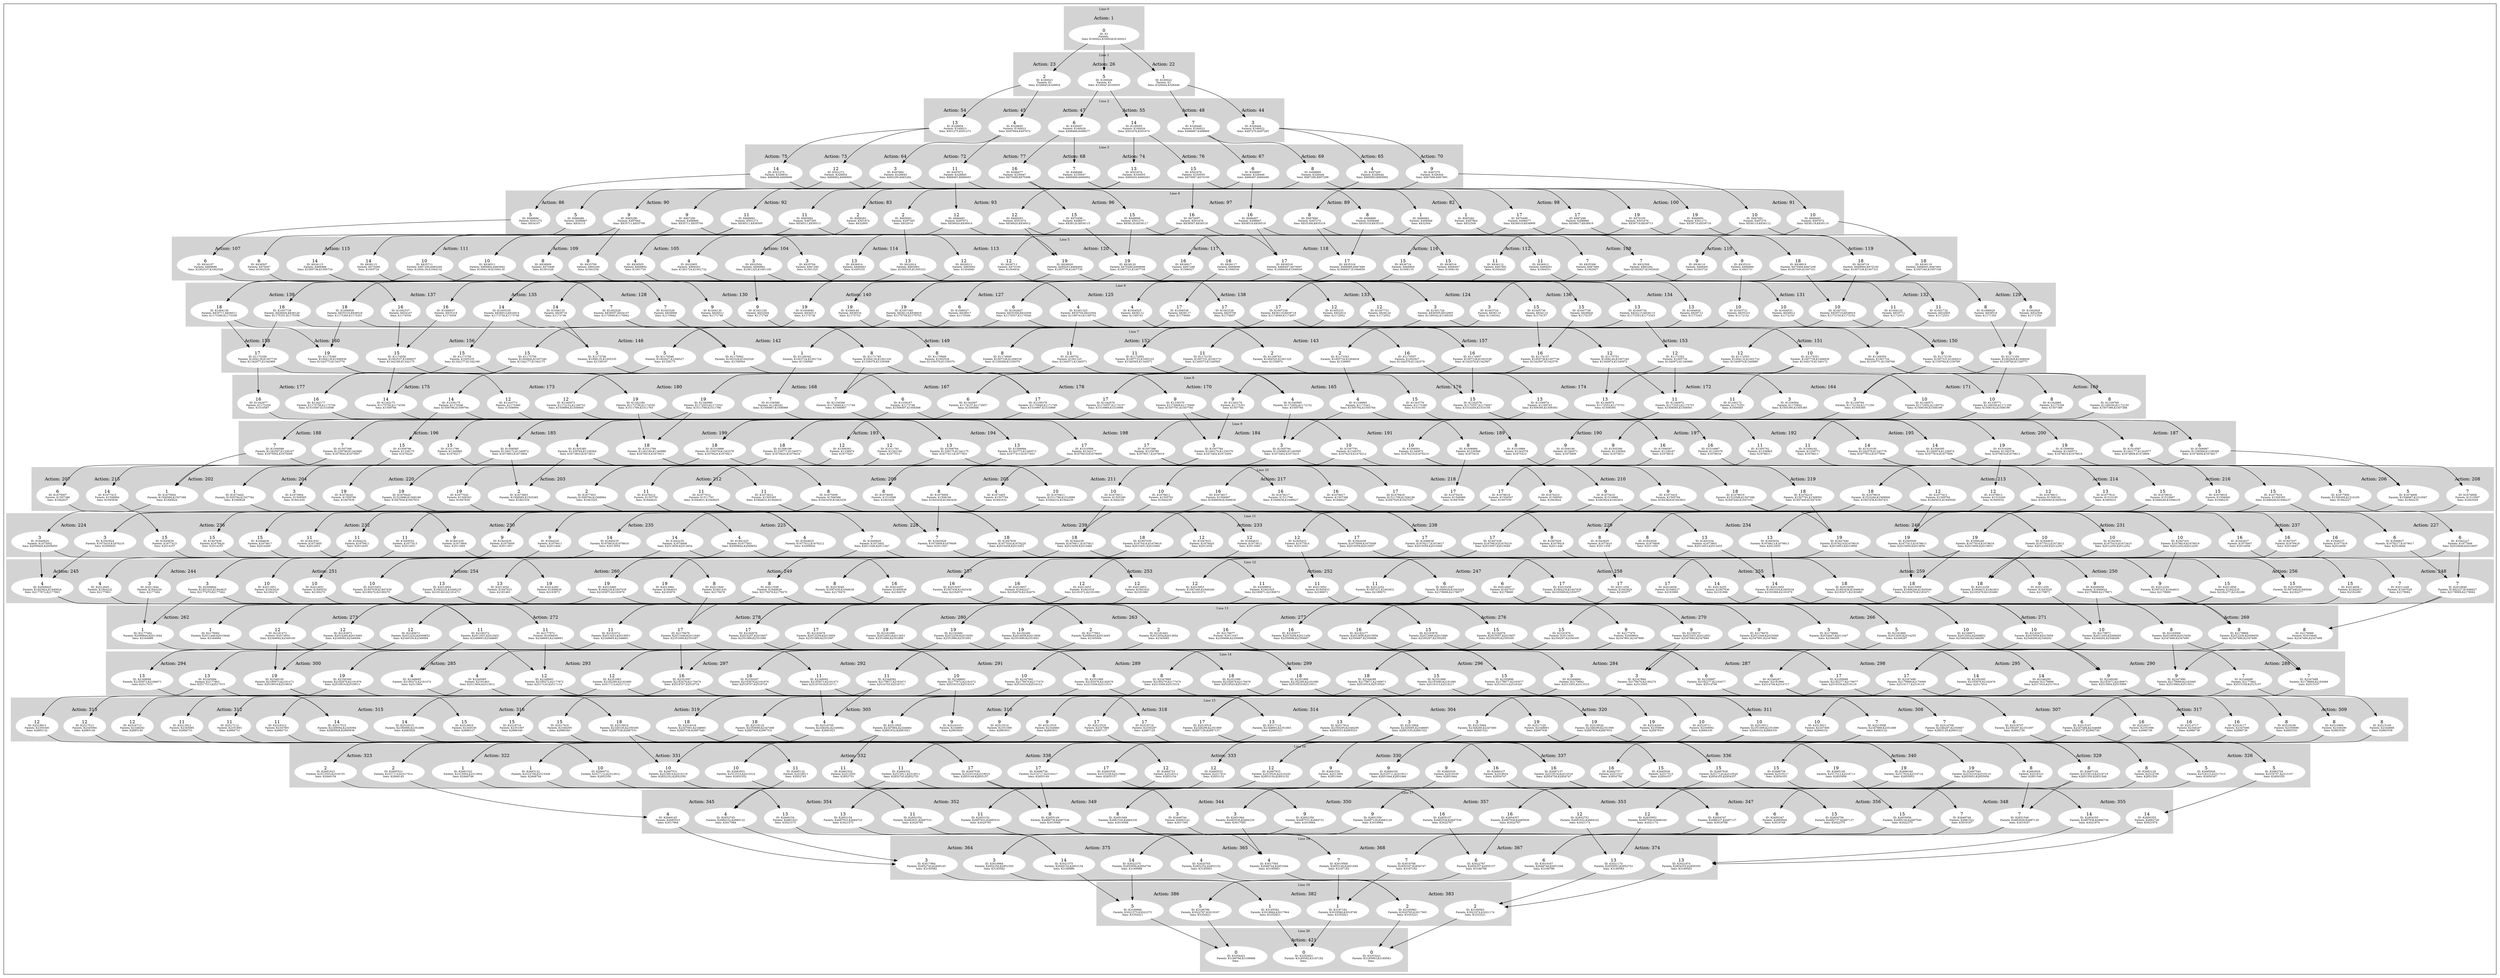 digraph G {
subgraph cluster_info {
        subgraph cluster_1 {
        style=filled;
        color=lightgrey;
        node [style=filled,color=white];
        subgraph cluster_act_22 {
label = "Action: 22"step_K160022 [label=<1<BR /><FONT POINT-SIZE="8">ID: K160022</FONT><BR /><FONT POINT-SIZE="8">Parents: K1</FONT><BR /><FONT POINT-SIZE="8">Sons: K328444,K328448</FONT>>]
}
subgraph cluster_act_26 {
label = "Action: 26"step_K160026 [label=<5<BR /><FONT POINT-SIZE="8">ID: K160026</FONT><BR /><FONT POINT-SIZE="8">Parents: K1</FONT><BR /><FONT POINT-SIZE="8">Sons: K330047,K330055</FONT>>]
}
subgraph cluster_act_23 {
label = "Action: 23"step_K160023 [label=<2<BR /><FONT POINT-SIZE="8">ID: K160023</FONT><BR /><FONT POINT-SIZE="8">Parents: K1</FONT><BR /><FONT POINT-SIZE="8">Sons: K328845,K328854</FONT>>]
}

        fontsize="10"
        label = "Line 1";
        }

        subgraph cluster_2 {
        style=filled;
        color=lightgrey;
        node [style=filled,color=white];
        subgraph cluster_act_44 {
label = "Action: 44"step_K328444 [label=<3<BR /><FONT POINT-SIZE="8">ID: K328444</FONT><BR /><FONT POINT-SIZE="8">Parents: K160022</FONT><BR /><FONT POINT-SIZE="8">Sons: K497270,K497265</FONT>>]
}
subgraph cluster_act_47 {
label = "Action: 47"step_K330047 [label=<6<BR /><FONT POINT-SIZE="8">ID: K330047</FONT><BR /><FONT POINT-SIZE="8">Parents: K160026</FONT><BR /><FONT POINT-SIZE="8">Sons: K498468,K498477</FONT>>]
}
subgraph cluster_act_45 {
label = "Action: 45"step_K328845 [label=<4<BR /><FONT POINT-SIZE="8">ID: K328845</FONT><BR /><FONT POINT-SIZE="8">Parents: K160023</FONT><BR /><FONT POINT-SIZE="8">Sons: K497664,K497672</FONT>>]
}
subgraph cluster_act_48 {
label = "Action: 48"step_K328448 [label=<7<BR /><FONT POINT-SIZE="8">ID: K328448</FONT><BR /><FONT POINT-SIZE="8">Parents: K160022</FONT><BR /><FONT POINT-SIZE="8">Sons: K498867,K498869</FONT>>]
}
subgraph cluster_act_54 {
label = "Action: 54"step_K328854 [label=<13<BR /><FONT POINT-SIZE="8">ID: K328854</FONT><BR /><FONT POINT-SIZE="8">Parents: K160023</FONT><BR /><FONT POINT-SIZE="8">Sons: K501275,K501273</FONT>>]
}
subgraph cluster_act_55 {
label = "Action: 55"step_K330055 [label=<14<BR /><FONT POINT-SIZE="8">ID: K330055</FONT><BR /><FONT POINT-SIZE="8">Parents: K160026</FONT><BR /><FONT POINT-SIZE="8">Sons: K501676,K501674</FONT>>]
}

        fontsize="10"
        label = "Line 2";
        }

        subgraph cluster_16 {
        style=filled;
        color=lightgrey;
        node [style=filled,color=white];
        subgraph cluster_act_326 {
label = "Action: 326"step_K2685926 [label=<5<BR /><FONT POINT-SIZE="8">ID: K2685926</FONT><BR /><FONT POINT-SIZE="8">Parents: K2518315,K2517515</FONT><BR /><FONT POINT-SIZE="8">Sons: K2850347</FONT>>]
step_K2682726 [label=<5<BR /><FONT POINT-SIZE="8">ID: K2682726</FONT><BR /><FONT POINT-SIZE="8">Parents: K2518707,K2515107</FONT><BR /><FONT POINT-SIZE="8">Sons: K2850355</FONT>>]
}
subgraph cluster_act_329 {
label = "Action: 329"step_K2683929 [label=<8<BR /><FONT POINT-SIZE="8">ID: K2683929</FONT><BR /><FONT POINT-SIZE="8">Parents: K2516310</FONT><BR /><FONT POINT-SIZE="8">Sons: K2851548</FONT>>]
step_K2687129 [label=<8<BR /><FONT POINT-SIZE="8">ID: K2687129</FONT><BR /><FONT POINT-SIZE="8">Parents: K2519518,K2518718</FONT><BR /><FONT POINT-SIZE="8">Sons: K2851550,K2851548</FONT>>]
step_K2683129 [label=<8<BR /><FONT POINT-SIZE="8">ID: K2683129</FONT><BR /><FONT POINT-SIZE="8">Parents: K2514708</FONT><BR /><FONT POINT-SIZE="8">Sons: K2851550</FONT>>]
}
subgraph cluster_act_329 {
label = "Action: 329"step_K2683929 [label=<8<BR /><FONT POINT-SIZE="8">ID: K2683929</FONT><BR /><FONT POINT-SIZE="8">Parents: K2516310</FONT><BR /><FONT POINT-SIZE="8">Sons: K2851548</FONT>>]
step_K2687129 [label=<8<BR /><FONT POINT-SIZE="8">ID: K2687129</FONT><BR /><FONT POINT-SIZE="8">Parents: K2519518,K2518718</FONT><BR /><FONT POINT-SIZE="8">Sons: K2851550,K2851548</FONT>>]
step_K2683129 [label=<8<BR /><FONT POINT-SIZE="8">ID: K2683129</FONT><BR /><FONT POINT-SIZE="8">Parents: K2514708</FONT><BR /><FONT POINT-SIZE="8">Sons: K2851550</FONT>>]
}
subgraph cluster_act_340 {
label = "Action: 340"step_K2685140 [label=<19<BR /><FONT POINT-SIZE="8">ID: K2685140</FONT><BR /><FONT POINT-SIZE="8">Parents: K2517513,K2516713</FONT><BR /><FONT POINT-SIZE="8">Sons: K2855956</FONT>>]
step_K2687540 [label=<19<BR /><FONT POINT-SIZE="8">ID: K2687540</FONT><BR /><FONT POINT-SIZE="8">Parents: K2516319,K2519119</FONT><BR /><FONT POINT-SIZE="8">Sons: K2855953,K2855956</FONT>>]
step_K2686340 [label=<19<BR /><FONT POINT-SIZE="8">ID: K2686340</FONT><BR /><FONT POINT-SIZE="8">Parents: K2517916,K2518716</FONT><BR /><FONT POINT-SIZE="8">Sons: K2855953</FONT>>]
}
subgraph cluster_act_336 {
label = "Action: 336"step_K2687936 [label=<15<BR /><FONT POINT-SIZE="8">ID: K2687936</FONT><BR /><FONT POINT-SIZE="8">Parents: K2517120,K2519520</FONT><BR /><FONT POINT-SIZE="8">Sons: K2854355,K2854357</FONT>>]
step_K2685936 [label=<15<BR /><FONT POINT-SIZE="8">ID: K2685936</FONT><BR /><FONT POINT-SIZE="8">Parents: K2517515</FONT><BR /><FONT POINT-SIZE="8">Sons: K2854357</FONT>>]
step_K2686736 [label=<15<BR /><FONT POINT-SIZE="8">ID: K2686736</FONT><BR /><FONT POINT-SIZE="8">Parents: K2519117</FONT><BR /><FONT POINT-SIZE="8">Sons: K2854355</FONT>>]
}
subgraph cluster_act_337 {
label = "Action: 337"step_K2682737 [label=<16<BR /><FONT POINT-SIZE="8">ID: K2682737</FONT><BR /><FONT POINT-SIZE="8">Parents: K2515107</FONT><BR /><FONT POINT-SIZE="8">Sons: K2854756</FONT>>]
step_K2686337 [label=<16<BR /><FONT POINT-SIZE="8">ID: K2686337</FONT><BR /><FONT POINT-SIZE="8">Parents: K2519916</FONT><BR /><FONT POINT-SIZE="8">Sons: K2854747</FONT>>]
step_K2687137 [label=<16<BR /><FONT POINT-SIZE="8">ID: K2687137</FONT><BR /><FONT POINT-SIZE="8">Parents: K2519518,K2515518</FONT><BR /><FONT POINT-SIZE="8">Sons: K2854756,K2854747</FONT>>]
}
subgraph cluster_act_330 {
label = "Action: 330"step_K2683530 [label=<9<BR /><FONT POINT-SIZE="8">ID: K2683530</FONT><BR /><FONT POINT-SIZE="8">Parents: K2519109</FONT><BR /><FONT POINT-SIZE="8">Sons: K2851944</FONT>>]
step_K2681530 [label=<9<BR /><FONT POINT-SIZE="8">ID: K2681530</FONT><BR /><FONT POINT-SIZE="8">Parents: K2513904</FONT><BR /><FONT POINT-SIZE="8">Sons: K2851949</FONT>>]
step_K2684330 [label=<9<BR /><FONT POINT-SIZE="8">ID: K2684330</FONT><BR /><FONT POINT-SIZE="8">Parents: K2516711,K2519511</FONT><BR /><FONT POINT-SIZE="8">Sons: K2851944,K2851949</FONT>>]
}
subgraph cluster_act_336 {
label = "Action: 336"step_K2687936 [label=<15<BR /><FONT POINT-SIZE="8">ID: K2687936</FONT><BR /><FONT POINT-SIZE="8">Parents: K2517120,K2519520</FONT><BR /><FONT POINT-SIZE="8">Sons: K2854355,K2854357</FONT>>]
step_K2685936 [label=<15<BR /><FONT POINT-SIZE="8">ID: K2685936</FONT><BR /><FONT POINT-SIZE="8">Parents: K2517515</FONT><BR /><FONT POINT-SIZE="8">Sons: K2854357</FONT>>]
step_K2686736 [label=<15<BR /><FONT POINT-SIZE="8">ID: K2686736</FONT><BR /><FONT POINT-SIZE="8">Parents: K2519117</FONT><BR /><FONT POINT-SIZE="8">Sons: K2854355</FONT>>]
}
subgraph cluster_act_333 {
label = "Action: 333"step_K2687933 [label=<12<BR /><FONT POINT-SIZE="8">ID: K2687933</FONT><BR /><FONT POINT-SIZE="8">Parents: K2519520,K2518320</FONT><BR /><FONT POINT-SIZE="8">Sons: K2853154,K2853152</FONT>>]
step_K2685533 [label=<12<BR /><FONT POINT-SIZE="8">ID: K2685533</FONT><BR /><FONT POINT-SIZE="8">Parents: K2517914</FONT><BR /><FONT POINT-SIZE="8">Sons: K2853152</FONT>>]
step_K2684733 [label=<12<BR /><FONT POINT-SIZE="8">ID: K2684733</FONT><BR /><FONT POINT-SIZE="8">Parents: K2516312</FONT><BR /><FONT POINT-SIZE="8">Sons: K2853154</FONT>>]
}
subgraph cluster_act_337 {
label = "Action: 337"step_K2682737 [label=<16<BR /><FONT POINT-SIZE="8">ID: K2682737</FONT><BR /><FONT POINT-SIZE="8">Parents: K2515107</FONT><BR /><FONT POINT-SIZE="8">Sons: K2854756</FONT>>]
step_K2686337 [label=<16<BR /><FONT POINT-SIZE="8">ID: K2686337</FONT><BR /><FONT POINT-SIZE="8">Parents: K2519916</FONT><BR /><FONT POINT-SIZE="8">Sons: K2854747</FONT>>]
step_K2687137 [label=<16<BR /><FONT POINT-SIZE="8">ID: K2687137</FONT><BR /><FONT POINT-SIZE="8">Parents: K2519518,K2515518</FONT><BR /><FONT POINT-SIZE="8">Sons: K2854756,K2854747</FONT>>]
}
subgraph cluster_act_338 {
label = "Action: 338"step_K2686738 [label=<17<BR /><FONT POINT-SIZE="8">ID: K2686738</FONT><BR /><FONT POINT-SIZE="8">Parents: K2514717,K2518317</FONT><BR /><FONT POINT-SIZE="8">Sons: K2855149</FONT>>]
step_K2683538 [label=<17<BR /><FONT POINT-SIZE="8">ID: K2683538</FONT><BR /><FONT POINT-SIZE="8">Parents: K2515109,K2515909</FONT><BR /><FONT POINT-SIZE="8">Sons: K2855157</FONT>>]
step_K2687538 [label=<17<BR /><FONT POINT-SIZE="8">ID: K2687538</FONT><BR /><FONT POINT-SIZE="8">Parents: K2516319,K2519919</FONT><BR /><FONT POINT-SIZE="8">Sons: K2855149,K2855157</FONT>>]
}
subgraph cluster_act_326 {
label = "Action: 326"step_K2685926 [label=<5<BR /><FONT POINT-SIZE="8">ID: K2685926</FONT><BR /><FONT POINT-SIZE="8">Parents: K2518315,K2517515</FONT><BR /><FONT POINT-SIZE="8">Sons: K2850347</FONT>>]
step_K2682726 [label=<5<BR /><FONT POINT-SIZE="8">ID: K2682726</FONT><BR /><FONT POINT-SIZE="8">Parents: K2518707,K2515107</FONT><BR /><FONT POINT-SIZE="8">Sons: K2850355</FONT>>]
}
subgraph cluster_act_338 {
label = "Action: 338"step_K2686738 [label=<17<BR /><FONT POINT-SIZE="8">ID: K2686738</FONT><BR /><FONT POINT-SIZE="8">Parents: K2514717,K2518317</FONT><BR /><FONT POINT-SIZE="8">Sons: K2855149</FONT>>]
step_K2683538 [label=<17<BR /><FONT POINT-SIZE="8">ID: K2683538</FONT><BR /><FONT POINT-SIZE="8">Parents: K2515109,K2515909</FONT><BR /><FONT POINT-SIZE="8">Sons: K2855157</FONT>>]
step_K2687538 [label=<17<BR /><FONT POINT-SIZE="8">ID: K2687538</FONT><BR /><FONT POINT-SIZE="8">Parents: K2516319,K2519919</FONT><BR /><FONT POINT-SIZE="8">Sons: K2855149,K2855157</FONT>>]
}
subgraph cluster_act_332 {
label = "Action: 332"step_K2681932 [label=<11<BR /><FONT POINT-SIZE="8">ID: K2681932</FONT><BR /><FONT POINT-SIZE="8">Parents: K2513505</FONT><BR /><FONT POINT-SIZE="8">Sons: K2852753</FONT>>]
step_K2684332 [label=<11<BR /><FONT POINT-SIZE="8">ID: K2684332</FONT><BR /><FONT POINT-SIZE="8">Parents: K2515911,K2519511</FONT><BR /><FONT POINT-SIZE="8">Sons: K2852745,K2852753</FONT>>]
step_K2685132 [label=<11<BR /><FONT POINT-SIZE="8">ID: K2685132</FONT><BR /><FONT POINT-SIZE="8">Parents: K2519913</FONT><BR /><FONT POINT-SIZE="8">Sons: K2852745</FONT>>]
}
subgraph cluster_act_337 {
label = "Action: 337"step_K2682737 [label=<16<BR /><FONT POINT-SIZE="8">ID: K2682737</FONT><BR /><FONT POINT-SIZE="8">Parents: K2515107</FONT><BR /><FONT POINT-SIZE="8">Sons: K2854756</FONT>>]
step_K2686337 [label=<16<BR /><FONT POINT-SIZE="8">ID: K2686337</FONT><BR /><FONT POINT-SIZE="8">Parents: K2519916</FONT><BR /><FONT POINT-SIZE="8">Sons: K2854747</FONT>>]
step_K2687137 [label=<16<BR /><FONT POINT-SIZE="8">ID: K2687137</FONT><BR /><FONT POINT-SIZE="8">Parents: K2519518,K2515518</FONT><BR /><FONT POINT-SIZE="8">Sons: K2854756,K2854747</FONT>>]
}
subgraph cluster_act_331 {
label = "Action: 331"step_K2683931 [label=<10<BR /><FONT POINT-SIZE="8">ID: K2683931</FONT><BR /><FONT POINT-SIZE="8">Parents: K2513510,K2515510</FONT><BR /><FONT POINT-SIZE="8">Sons: K2852352</FONT>>]
step_K2687531 [label=<10<BR /><FONT POINT-SIZE="8">ID: K2687531</FONT><BR /><FONT POINT-SIZE="8">Parents: K2519919,K2519119</FONT><BR /><FONT POINT-SIZE="8">Sons: K2852352,K2852350</FONT>>]
step_K2684731 [label=<10<BR /><FONT POINT-SIZE="8">ID: K2684731</FONT><BR /><FONT POINT-SIZE="8">Parents: K2517112,K2513912</FONT><BR /><FONT POINT-SIZE="8">Sons: K2852350</FONT>>]
}
subgraph cluster_act_330 {
label = "Action: 330"step_K2683530 [label=<9<BR /><FONT POINT-SIZE="8">ID: K2683530</FONT><BR /><FONT POINT-SIZE="8">Parents: K2519109</FONT><BR /><FONT POINT-SIZE="8">Sons: K2851944</FONT>>]
step_K2681530 [label=<9<BR /><FONT POINT-SIZE="8">ID: K2681530</FONT><BR /><FONT POINT-SIZE="8">Parents: K2513904</FONT><BR /><FONT POINT-SIZE="8">Sons: K2851949</FONT>>]
step_K2684330 [label=<9<BR /><FONT POINT-SIZE="8">ID: K2684330</FONT><BR /><FONT POINT-SIZE="8">Parents: K2516711,K2519511</FONT><BR /><FONT POINT-SIZE="8">Sons: K2851944,K2851949</FONT>>]
}
subgraph cluster_act_329 {
label = "Action: 329"step_K2683929 [label=<8<BR /><FONT POINT-SIZE="8">ID: K2683929</FONT><BR /><FONT POINT-SIZE="8">Parents: K2516310</FONT><BR /><FONT POINT-SIZE="8">Sons: K2851548</FONT>>]
step_K2687129 [label=<8<BR /><FONT POINT-SIZE="8">ID: K2687129</FONT><BR /><FONT POINT-SIZE="8">Parents: K2519518,K2518718</FONT><BR /><FONT POINT-SIZE="8">Sons: K2851550,K2851548</FONT>>]
step_K2683129 [label=<8<BR /><FONT POINT-SIZE="8">ID: K2683129</FONT><BR /><FONT POINT-SIZE="8">Parents: K2514708</FONT><BR /><FONT POINT-SIZE="8">Sons: K2851550</FONT>>]
}
subgraph cluster_act_340 {
label = "Action: 340"step_K2685140 [label=<19<BR /><FONT POINT-SIZE="8">ID: K2685140</FONT><BR /><FONT POINT-SIZE="8">Parents: K2517513,K2516713</FONT><BR /><FONT POINT-SIZE="8">Sons: K2855956</FONT>>]
step_K2687540 [label=<19<BR /><FONT POINT-SIZE="8">ID: K2687540</FONT><BR /><FONT POINT-SIZE="8">Parents: K2516319,K2519119</FONT><BR /><FONT POINT-SIZE="8">Sons: K2855953,K2855956</FONT>>]
step_K2686340 [label=<19<BR /><FONT POINT-SIZE="8">ID: K2686340</FONT><BR /><FONT POINT-SIZE="8">Parents: K2517916,K2518716</FONT><BR /><FONT POINT-SIZE="8">Sons: K2855953</FONT>>]
}
subgraph cluster_act_331 {
label = "Action: 331"step_K2683931 [label=<10<BR /><FONT POINT-SIZE="8">ID: K2683931</FONT><BR /><FONT POINT-SIZE="8">Parents: K2513510,K2515510</FONT><BR /><FONT POINT-SIZE="8">Sons: K2852352</FONT>>]
step_K2687531 [label=<10<BR /><FONT POINT-SIZE="8">ID: K2687531</FONT><BR /><FONT POINT-SIZE="8">Parents: K2519919,K2519119</FONT><BR /><FONT POINT-SIZE="8">Sons: K2852352,K2852350</FONT>>]
step_K2684731 [label=<10<BR /><FONT POINT-SIZE="8">ID: K2684731</FONT><BR /><FONT POINT-SIZE="8">Parents: K2517112,K2513912</FONT><BR /><FONT POINT-SIZE="8">Sons: K2852350</FONT>>]
}
subgraph cluster_act_322 {
label = "Action: 322"step_K2681522 [label=<1<BR /><FONT POINT-SIZE="8">ID: K2681522</FONT><BR /><FONT POINT-SIZE="8">Parents: K2515904,K2513904</FONT><BR /><FONT POINT-SIZE="8">Sons: K2848748</FONT>>]
step_K2683122 [label=<1<BR /><FONT POINT-SIZE="8">ID: K2683122</FONT><BR /><FONT POINT-SIZE="8">Parents: K2514708,K2515508</FONT><BR /><FONT POINT-SIZE="8">Sons: K2848744</FONT>>]
}
subgraph cluster_act_330 {
label = "Action: 330"step_K2683530 [label=<9<BR /><FONT POINT-SIZE="8">ID: K2683530</FONT><BR /><FONT POINT-SIZE="8">Parents: K2519109</FONT><BR /><FONT POINT-SIZE="8">Sons: K2851944</FONT>>]
step_K2681530 [label=<9<BR /><FONT POINT-SIZE="8">ID: K2681530</FONT><BR /><FONT POINT-SIZE="8">Parents: K2513904</FONT><BR /><FONT POINT-SIZE="8">Sons: K2851949</FONT>>]
step_K2684330 [label=<9<BR /><FONT POINT-SIZE="8">ID: K2684330</FONT><BR /><FONT POINT-SIZE="8">Parents: K2516711,K2519511</FONT><BR /><FONT POINT-SIZE="8">Sons: K2851944,K2851949</FONT>>]
}
subgraph cluster_act_333 {
label = "Action: 333"step_K2687933 [label=<12<BR /><FONT POINT-SIZE="8">ID: K2687933</FONT><BR /><FONT POINT-SIZE="8">Parents: K2519520,K2518320</FONT><BR /><FONT POINT-SIZE="8">Sons: K2853154,K2853152</FONT>>]
step_K2685533 [label=<12<BR /><FONT POINT-SIZE="8">ID: K2685533</FONT><BR /><FONT POINT-SIZE="8">Parents: K2517914</FONT><BR /><FONT POINT-SIZE="8">Sons: K2853152</FONT>>]
step_K2684733 [label=<12<BR /><FONT POINT-SIZE="8">ID: K2684733</FONT><BR /><FONT POINT-SIZE="8">Parents: K2516312</FONT><BR /><FONT POINT-SIZE="8">Sons: K2853154</FONT>>]
}
subgraph cluster_act_340 {
label = "Action: 340"step_K2685140 [label=<19<BR /><FONT POINT-SIZE="8">ID: K2685140</FONT><BR /><FONT POINT-SIZE="8">Parents: K2517513,K2516713</FONT><BR /><FONT POINT-SIZE="8">Sons: K2855956</FONT>>]
step_K2687540 [label=<19<BR /><FONT POINT-SIZE="8">ID: K2687540</FONT><BR /><FONT POINT-SIZE="8">Parents: K2516319,K2519119</FONT><BR /><FONT POINT-SIZE="8">Sons: K2855953,K2855956</FONT>>]
step_K2686340 [label=<19<BR /><FONT POINT-SIZE="8">ID: K2686340</FONT><BR /><FONT POINT-SIZE="8">Parents: K2517916,K2518716</FONT><BR /><FONT POINT-SIZE="8">Sons: K2855953</FONT>>]
}
subgraph cluster_act_332 {
label = "Action: 332"step_K2681932 [label=<11<BR /><FONT POINT-SIZE="8">ID: K2681932</FONT><BR /><FONT POINT-SIZE="8">Parents: K2513505</FONT><BR /><FONT POINT-SIZE="8">Sons: K2852753</FONT>>]
step_K2684332 [label=<11<BR /><FONT POINT-SIZE="8">ID: K2684332</FONT><BR /><FONT POINT-SIZE="8">Parents: K2515911,K2519511</FONT><BR /><FONT POINT-SIZE="8">Sons: K2852745,K2852753</FONT>>]
step_K2685132 [label=<11<BR /><FONT POINT-SIZE="8">ID: K2685132</FONT><BR /><FONT POINT-SIZE="8">Parents: K2519913</FONT><BR /><FONT POINT-SIZE="8">Sons: K2852745</FONT>>]
}
subgraph cluster_act_323 {
label = "Action: 323"step_K2685523 [label=<2<BR /><FONT POINT-SIZE="8">ID: K2685523</FONT><BR /><FONT POINT-SIZE="8">Parents: K2517114,K2517914</FONT><BR /><FONT POINT-SIZE="8">Sons: K2849145</FONT>>]
step_K2681923 [label=<2<BR /><FONT POINT-SIZE="8">ID: K2681923</FONT><BR /><FONT POINT-SIZE="8">Parents: K2513505,K2516705</FONT><BR /><FONT POINT-SIZE="8">Sons: K2849154</FONT>>]
}
subgraph cluster_act_336 {
label = "Action: 336"step_K2687936 [label=<15<BR /><FONT POINT-SIZE="8">ID: K2687936</FONT><BR /><FONT POINT-SIZE="8">Parents: K2517120,K2519520</FONT><BR /><FONT POINT-SIZE="8">Sons: K2854355,K2854357</FONT>>]
step_K2685936 [label=<15<BR /><FONT POINT-SIZE="8">ID: K2685936</FONT><BR /><FONT POINT-SIZE="8">Parents: K2517515</FONT><BR /><FONT POINT-SIZE="8">Sons: K2854357</FONT>>]
step_K2686736 [label=<15<BR /><FONT POINT-SIZE="8">ID: K2686736</FONT><BR /><FONT POINT-SIZE="8">Parents: K2519117</FONT><BR /><FONT POINT-SIZE="8">Sons: K2854355</FONT>>]
}
subgraph cluster_act_333 {
label = "Action: 333"step_K2687933 [label=<12<BR /><FONT POINT-SIZE="8">ID: K2687933</FONT><BR /><FONT POINT-SIZE="8">Parents: K2519520,K2518320</FONT><BR /><FONT POINT-SIZE="8">Sons: K2853154,K2853152</FONT>>]
step_K2685533 [label=<12<BR /><FONT POINT-SIZE="8">ID: K2685533</FONT><BR /><FONT POINT-SIZE="8">Parents: K2517914</FONT><BR /><FONT POINT-SIZE="8">Sons: K2853152</FONT>>]
step_K2684733 [label=<12<BR /><FONT POINT-SIZE="8">ID: K2684733</FONT><BR /><FONT POINT-SIZE="8">Parents: K2516312</FONT><BR /><FONT POINT-SIZE="8">Sons: K2853154</FONT>>]
}
subgraph cluster_act_322 {
label = "Action: 322"step_K2681522 [label=<1<BR /><FONT POINT-SIZE="8">ID: K2681522</FONT><BR /><FONT POINT-SIZE="8">Parents: K2515904,K2513904</FONT><BR /><FONT POINT-SIZE="8">Sons: K2848748</FONT>>]
step_K2683122 [label=<1<BR /><FONT POINT-SIZE="8">ID: K2683122</FONT><BR /><FONT POINT-SIZE="8">Parents: K2514708,K2515508</FONT><BR /><FONT POINT-SIZE="8">Sons: K2848744</FONT>>]
}
subgraph cluster_act_332 {
label = "Action: 332"step_K2681932 [label=<11<BR /><FONT POINT-SIZE="8">ID: K2681932</FONT><BR /><FONT POINT-SIZE="8">Parents: K2513505</FONT><BR /><FONT POINT-SIZE="8">Sons: K2852753</FONT>>]
step_K2684332 [label=<11<BR /><FONT POINT-SIZE="8">ID: K2684332</FONT><BR /><FONT POINT-SIZE="8">Parents: K2515911,K2519511</FONT><BR /><FONT POINT-SIZE="8">Sons: K2852745,K2852753</FONT>>]
step_K2685132 [label=<11<BR /><FONT POINT-SIZE="8">ID: K2685132</FONT><BR /><FONT POINT-SIZE="8">Parents: K2519913</FONT><BR /><FONT POINT-SIZE="8">Sons: K2852745</FONT>>]
}
subgraph cluster_act_338 {
label = "Action: 338"step_K2686738 [label=<17<BR /><FONT POINT-SIZE="8">ID: K2686738</FONT><BR /><FONT POINT-SIZE="8">Parents: K2514717,K2518317</FONT><BR /><FONT POINT-SIZE="8">Sons: K2855149</FONT>>]
step_K2683538 [label=<17<BR /><FONT POINT-SIZE="8">ID: K2683538</FONT><BR /><FONT POINT-SIZE="8">Parents: K2515109,K2515909</FONT><BR /><FONT POINT-SIZE="8">Sons: K2855157</FONT>>]
step_K2687538 [label=<17<BR /><FONT POINT-SIZE="8">ID: K2687538</FONT><BR /><FONT POINT-SIZE="8">Parents: K2516319,K2519919</FONT><BR /><FONT POINT-SIZE="8">Sons: K2855149,K2855157</FONT>>]
}
subgraph cluster_act_323 {
label = "Action: 323"step_K2685523 [label=<2<BR /><FONT POINT-SIZE="8">ID: K2685523</FONT><BR /><FONT POINT-SIZE="8">Parents: K2517114,K2517914</FONT><BR /><FONT POINT-SIZE="8">Sons: K2849145</FONT>>]
step_K2681923 [label=<2<BR /><FONT POINT-SIZE="8">ID: K2681923</FONT><BR /><FONT POINT-SIZE="8">Parents: K2513505,K2516705</FONT><BR /><FONT POINT-SIZE="8">Sons: K2849154</FONT>>]
}
subgraph cluster_act_331 {
label = "Action: 331"step_K2683931 [label=<10<BR /><FONT POINT-SIZE="8">ID: K2683931</FONT><BR /><FONT POINT-SIZE="8">Parents: K2513510,K2515510</FONT><BR /><FONT POINT-SIZE="8">Sons: K2852352</FONT>>]
step_K2687531 [label=<10<BR /><FONT POINT-SIZE="8">ID: K2687531</FONT><BR /><FONT POINT-SIZE="8">Parents: K2519919,K2519119</FONT><BR /><FONT POINT-SIZE="8">Sons: K2852352,K2852350</FONT>>]
step_K2684731 [label=<10<BR /><FONT POINT-SIZE="8">ID: K2684731</FONT><BR /><FONT POINT-SIZE="8">Parents: K2517112,K2513912</FONT><BR /><FONT POINT-SIZE="8">Sons: K2852350</FONT>>]
}

        fontsize="10"
        label = "Line 16";
        }

        subgraph cluster_11 {
        style=filled;
        color=lightgrey;
        node [style=filled,color=white];
        subgraph cluster_act_227 {
label = "Action: 227"step_K1842227 [label=<6<BR /><FONT POINT-SIZE="8">ID: K1842227</FONT><BR /><FONT POINT-SIZE="8">Parents: K1677806</FONT><BR /><FONT POINT-SIZE="8">Sons: K2010648,K2010657</FONT>>]
step_K1846627 [label=<6<BR /><FONT POINT-SIZE="8">ID: K1846627</FONT><BR /><FONT POINT-SIZE="8">Parents: K1678217,K1679017</FONT><BR /><FONT POINT-SIZE="8">Sons: K2010648</FONT>>]
}
subgraph cluster_act_237 {
label = "Action: 237"step_K1842637 [label=<16<BR /><FONT POINT-SIZE="8">ID: K1842637</FONT><BR /><FONT POINT-SIZE="8">Parents: K1675007</FONT><BR /><FONT POINT-SIZE="8">Sons: K2014656</FONT>>]
step_K1846237 [label=<16<BR /><FONT POINT-SIZE="8">ID: K1846237</FONT><BR /><FONT POINT-SIZE="8">Parents: K1677816</FONT><BR /><FONT POINT-SIZE="8">Sons: K2014658</FONT>>]
step_K1847037 [label=<16<BR /><FONT POINT-SIZE="8">ID: K1847037</FONT><BR /><FONT POINT-SIZE="8">Parents: K1679418</FONT><BR /><FONT POINT-SIZE="8">Sons: K2014647</FONT>>]
}
subgraph cluster_act_231 {
label = "Action: 231"step_K1847431 [label=<10<BR /><FONT POINT-SIZE="8">ID: K1847431</FONT><BR /><FONT POINT-SIZE="8">Parents: K1679819,K1679019</FONT><BR /><FONT POINT-SIZE="8">Sons: K2012252,K2012250</FONT>>]
step_K1844631 [label=<10<BR /><FONT POINT-SIZE="8">ID: K1844631</FONT><BR /><FONT POINT-SIZE="8">Parents: K1677012,K1673812</FONT><BR /><FONT POINT-SIZE="8">Sons: K2012259,K2012250</FONT>>]
step_K1843831 [label=<10<BR /><FONT POINT-SIZE="8">ID: K1843831</FONT><BR /><FONT POINT-SIZE="8">Parents: K1675410,K1673410</FONT><BR /><FONT POINT-SIZE="8">Sons: K2012259,K2012252</FONT>>]
}
subgraph cluster_act_240 {
label = "Action: 240"step_K1847440 [label=<19<BR /><FONT POINT-SIZE="8">ID: K1847440</FONT><BR /><FONT POINT-SIZE="8">Parents: K1676219,K1679019</FONT><BR /><FONT POINT-SIZE="8">Sons: K2015853,K2015856</FONT>>]
step_K1846240 [label=<19<BR /><FONT POINT-SIZE="8">ID: K1846240</FONT><BR /><FONT POINT-SIZE="8">Parents: K1677816,K1678616</FONT><BR /><FONT POINT-SIZE="8">Sons: K2015859,K2015853</FONT>>]
step_K1845040 [label=<19<BR /><FONT POINT-SIZE="8">ID: K1845040</FONT><BR /><FONT POINT-SIZE="8">Parents: K1677413,K1676613</FONT><BR /><FONT POINT-SIZE="8">Sons: K2015859,K2015856</FONT>>]
}
subgraph cluster_act_227 {
label = "Action: 227"step_K1842227 [label=<6<BR /><FONT POINT-SIZE="8">ID: K1842227</FONT><BR /><FONT POINT-SIZE="8">Parents: K1677806</FONT><BR /><FONT POINT-SIZE="8">Sons: K2010648,K2010657</FONT>>]
step_K1846627 [label=<6<BR /><FONT POINT-SIZE="8">ID: K1846627</FONT><BR /><FONT POINT-SIZE="8">Parents: K1678217,K1679017</FONT><BR /><FONT POINT-SIZE="8">Sons: K2010648</FONT>>]
}
subgraph cluster_act_234 {
label = "Action: 234"step_K1841034 [label=<13<BR /><FONT POINT-SIZE="8">ID: K1841034</FONT><BR /><FONT POINT-SIZE="8">Parents: K1673803</FONT><BR /><FONT POINT-SIZE="8">Sons: K2013453,K2013455</FONT>>]
step_K1845034 [label=<13<BR /><FONT POINT-SIZE="8">ID: K1845034</FONT><BR /><FONT POINT-SIZE="8">Parents: K1676613,K1679813</FONT><BR /><FONT POINT-SIZE="8">Sons: K2013455</FONT>>]
}
subgraph cluster_act_240 {
label = "Action: 240"step_K1847440 [label=<19<BR /><FONT POINT-SIZE="8">ID: K1847440</FONT><BR /><FONT POINT-SIZE="8">Parents: K1676219,K1679019</FONT><BR /><FONT POINT-SIZE="8">Sons: K2015853,K2015856</FONT>>]
step_K1846240 [label=<19<BR /><FONT POINT-SIZE="8">ID: K1846240</FONT><BR /><FONT POINT-SIZE="8">Parents: K1677816,K1678616</FONT><BR /><FONT POINT-SIZE="8">Sons: K2015859,K2015853</FONT>>]
step_K1845040 [label=<19<BR /><FONT POINT-SIZE="8">ID: K1845040</FONT><BR /><FONT POINT-SIZE="8">Parents: K1677413,K1676613</FONT><BR /><FONT POINT-SIZE="8">Sons: K2015859,K2015856</FONT>>]
}
subgraph cluster_act_229 {
label = "Action: 229"step_K1847029 [label=<8<BR /><FONT POINT-SIZE="8">ID: K1847029</FONT><BR /><FONT POINT-SIZE="8">Parents: K1679418</FONT><BR /><FONT POINT-SIZE="8">Sons: K2011448</FONT>>]
step_K1843829 [label=<8<BR /><FONT POINT-SIZE="8">ID: K1843829</FONT><BR /><FONT POINT-SIZE="8">Parents: K1673410</FONT><BR /><FONT POINT-SIZE="8">Sons: K2011458</FONT>>]
step_K1843029 [label=<8<BR /><FONT POINT-SIZE="8">ID: K1843029</FONT><BR /><FONT POINT-SIZE="8">Parents: K1674608</FONT><BR /><FONT POINT-SIZE="8">Sons: K2011450</FONT>>]
}
subgraph cluster_act_238 {
label = "Action: 238"step_K1847438 [label=<17<BR /><FONT POINT-SIZE="8">ID: K1847438</FONT><BR /><FONT POINT-SIZE="8">Parents: K1679819,K1676219</FONT><BR /><FONT POINT-SIZE="8">Sons: K2015057,K2015049</FONT>>]
step_K1843438 [label=<17<BR /><FONT POINT-SIZE="8">ID: K1843438</FONT><BR /><FONT POINT-SIZE="8">Parents: K1675809,K1675009</FONT><BR /><FONT POINT-SIZE="8">Sons: K2015059,K2015057</FONT>>]
step_K1846638 [label=<17<BR /><FONT POINT-SIZE="8">ID: K1846638</FONT><BR /><FONT POINT-SIZE="8">Parents: K1678217,K1674617</FONT><BR /><FONT POINT-SIZE="8">Sons: K2015059,K2015049</FONT>>]
}
subgraph cluster_act_233 {
label = "Action: 233"step_K1845433 [label=<12<BR /><FONT POINT-SIZE="8">ID: K1845433</FONT><BR /><FONT POINT-SIZE="8">Parents: K1677814</FONT><BR /><FONT POINT-SIZE="8">Sons: K2013052</FONT>>]
step_K1844633 [label=<12<BR /><FONT POINT-SIZE="8">ID: K1844633</FONT><BR /><FONT POINT-SIZE="8">Parents: K1673812</FONT><BR /><FONT POINT-SIZE="8">Sons: K2013060</FONT>>]
step_K1847833 [label=<12<BR /><FONT POINT-SIZE="8">ID: K1847833</FONT><BR /><FONT POINT-SIZE="8">Parents: K1679420</FONT><BR /><FONT POINT-SIZE="8">Sons: K2013054</FONT>>]
}
subgraph cluster_act_233 {
label = "Action: 233"step_K1845433 [label=<12<BR /><FONT POINT-SIZE="8">ID: K1845433</FONT><BR /><FONT POINT-SIZE="8">Parents: K1677814</FONT><BR /><FONT POINT-SIZE="8">Sons: K2013052</FONT>>]
step_K1844633 [label=<12<BR /><FONT POINT-SIZE="8">ID: K1844633</FONT><BR /><FONT POINT-SIZE="8">Parents: K1673812</FONT><BR /><FONT POINT-SIZE="8">Sons: K2013060</FONT>>]
step_K1847833 [label=<12<BR /><FONT POINT-SIZE="8">ID: K1847833</FONT><BR /><FONT POINT-SIZE="8">Parents: K1679420</FONT><BR /><FONT POINT-SIZE="8">Sons: K2013054</FONT>>]
}
subgraph cluster_act_238 {
label = "Action: 238"step_K1847438 [label=<17<BR /><FONT POINT-SIZE="8">ID: K1847438</FONT><BR /><FONT POINT-SIZE="8">Parents: K1679819,K1676219</FONT><BR /><FONT POINT-SIZE="8">Sons: K2015057,K2015049</FONT>>]
step_K1843438 [label=<17<BR /><FONT POINT-SIZE="8">ID: K1843438</FONT><BR /><FONT POINT-SIZE="8">Parents: K1675809,K1675009</FONT><BR /><FONT POINT-SIZE="8">Sons: K2015059,K2015057</FONT>>]
step_K1846638 [label=<17<BR /><FONT POINT-SIZE="8">ID: K1846638</FONT><BR /><FONT POINT-SIZE="8">Parents: K1678217,K1674617</FONT><BR /><FONT POINT-SIZE="8">Sons: K2015059,K2015049</FONT>>]
}
subgraph cluster_act_237 {
label = "Action: 237"step_K1842637 [label=<16<BR /><FONT POINT-SIZE="8">ID: K1842637</FONT><BR /><FONT POINT-SIZE="8">Parents: K1675007</FONT><BR /><FONT POINT-SIZE="8">Sons: K2014656</FONT>>]
step_K1846237 [label=<16<BR /><FONT POINT-SIZE="8">ID: K1846237</FONT><BR /><FONT POINT-SIZE="8">Parents: K1677816</FONT><BR /><FONT POINT-SIZE="8">Sons: K2014658</FONT>>]
step_K1847037 [label=<16<BR /><FONT POINT-SIZE="8">ID: K1847037</FONT><BR /><FONT POINT-SIZE="8">Parents: K1679418</FONT><BR /><FONT POINT-SIZE="8">Sons: K2014647</FONT>>]
}
subgraph cluster_act_239 {
label = "Action: 239"step_K1844239 [label=<18<BR /><FONT POINT-SIZE="8">ID: K1844239</FONT><BR /><FONT POINT-SIZE="8">Parents: K1676611,K1675811</FONT><BR /><FONT POINT-SIZE="8">Sons: K2015458,K2015460</FONT>>]
step_K1847039 [label=<18<BR /><FONT POINT-SIZE="8">ID: K1847039</FONT><BR /><FONT POINT-SIZE="8">Parents: K1675418,K1678618</FONT><BR /><FONT POINT-SIZE="8">Sons: K2015451,K2015460</FONT>>]
step_K1847839 [label=<18<BR /><FONT POINT-SIZE="8">ID: K1847839</FONT><BR /><FONT POINT-SIZE="8">Parents: K1677020,K1678220</FONT><BR /><FONT POINT-SIZE="8">Sons: K2015458,K2015451</FONT>>]
}
subgraph cluster_act_228 {
label = "Action: 228"step_K1840628 [label=<7<BR /><FONT POINT-SIZE="8">ID: K1840628</FONT><BR /><FONT POINT-SIZE="8">Parents: K1673402</FONT><BR /><FONT POINT-SIZE="8">Sons: K2011049,K2011047</FONT>>]
step_K1843428 [label=<7<BR /><FONT POINT-SIZE="8">ID: K1843428</FONT><BR /><FONT POINT-SIZE="8">Parents: K1675809,K1679009</FONT><BR /><FONT POINT-SIZE="8">Sons: K2011047</FONT>>]
}
subgraph cluster_act_234 {
label = "Action: 234"step_K1841034 [label=<13<BR /><FONT POINT-SIZE="8">ID: K1841034</FONT><BR /><FONT POINT-SIZE="8">Parents: K1673803</FONT><BR /><FONT POINT-SIZE="8">Sons: K2013453,K2013455</FONT>>]
step_K1845034 [label=<13<BR /><FONT POINT-SIZE="8">ID: K1845034</FONT><BR /><FONT POINT-SIZE="8">Parents: K1676613,K1679813</FONT><BR /><FONT POINT-SIZE="8">Sons: K2013455</FONT>>]
}
subgraph cluster_act_225 {
label = "Action: 225"step_K1841025 [label=<4<BR /><FONT POINT-SIZE="8">ID: K1841025</FONT><BR /><FONT POINT-SIZE="8">Parents: K1677403</FONT><BR /><FONT POINT-SIZE="8">Sons: K2009844,K2009852</FONT>>]
step_K1844625 [label=<4<BR /><FONT POINT-SIZE="8">ID: K1844625</FONT><BR /><FONT POINT-SIZE="8">Parents: K1677012,K1676212</FONT><BR /><FONT POINT-SIZE="8">Sons: K2009844</FONT>>]
}
subgraph cluster_act_231 {
label = "Action: 231"step_K1847431 [label=<10<BR /><FONT POINT-SIZE="8">ID: K1847431</FONT><BR /><FONT POINT-SIZE="8">Parents: K1679819,K1679019</FONT><BR /><FONT POINT-SIZE="8">Sons: K2012252,K2012250</FONT>>]
step_K1844631 [label=<10<BR /><FONT POINT-SIZE="8">ID: K1844631</FONT><BR /><FONT POINT-SIZE="8">Parents: K1677012,K1673812</FONT><BR /><FONT POINT-SIZE="8">Sons: K2012259,K2012250</FONT>>]
step_K1843831 [label=<10<BR /><FONT POINT-SIZE="8">ID: K1843831</FONT><BR /><FONT POINT-SIZE="8">Parents: K1675410,K1673410</FONT><BR /><FONT POINT-SIZE="8">Sons: K2012259,K2012252</FONT>>]
}
subgraph cluster_act_235 {
label = "Action: 235"step_K1842235 [label=<14<BR /><FONT POINT-SIZE="8">ID: K1842235</FONT><BR /><FONT POINT-SIZE="8">Parents: K1674606</FONT><BR /><FONT POINT-SIZE="8">Sons: K2013856,K2013854</FONT>>]
step_K1846235 [label=<14<BR /><FONT POINT-SIZE="8">ID: K1846235</FONT><BR /><FONT POINT-SIZE="8">Parents: K1679816,K1678616</FONT><BR /><FONT POINT-SIZE="8">Sons: K2013854</FONT>>]
}
subgraph cluster_act_230 {
label = "Action: 230"step_K1843430 [label=<9<BR /><FONT POINT-SIZE="8">ID: K1843430</FONT><BR /><FONT POINT-SIZE="8">Parents: K1675009</FONT><BR /><FONT POINT-SIZE="8">Sons: K2011851</FONT>>]
step_K1841430 [label=<9<BR /><FONT POINT-SIZE="8">ID: K1841430</FONT><BR /><FONT POINT-SIZE="8">Parents: K1673804</FONT><BR /><FONT POINT-SIZE="8">Sons: K2011849</FONT>>]
step_K1844230 [label=<9<BR /><FONT POINT-SIZE="8">ID: K1844230</FONT><BR /><FONT POINT-SIZE="8">Parents: K1679411</FONT><BR /><FONT POINT-SIZE="8">Sons: K2011844</FONT>>]
}
subgraph cluster_act_232 {
label = "Action: 232"step_K1844232 [label=<11<BR /><FONT POINT-SIZE="8">ID: K1844232</FONT><BR /><FONT POINT-SIZE="8">Parents: K1679411</FONT><BR /><FONT POINT-SIZE="8">Sons: K2012645</FONT>>]
step_K1845032 [label=<11<BR /><FONT POINT-SIZE="8">ID: K1845032</FONT><BR /><FONT POINT-SIZE="8">Parents: K1677413</FONT><BR /><FONT POINT-SIZE="8">Sons: K2012651</FONT>>]
step_K1841832 [label=<11<BR /><FONT POINT-SIZE="8">ID: K1841832</FONT><BR /><FONT POINT-SIZE="8">Parents: K1673405</FONT><BR /><FONT POINT-SIZE="8">Sons: K2012653</FONT>>]
}
subgraph cluster_act_225 {
label = "Action: 225"step_K1841025 [label=<4<BR /><FONT POINT-SIZE="8">ID: K1841025</FONT><BR /><FONT POINT-SIZE="8">Parents: K1677403</FONT><BR /><FONT POINT-SIZE="8">Sons: K2009844,K2009852</FONT>>]
step_K1844625 [label=<4<BR /><FONT POINT-SIZE="8">ID: K1844625</FONT><BR /><FONT POINT-SIZE="8">Parents: K1677012,K1676212</FONT><BR /><FONT POINT-SIZE="8">Sons: K2009844</FONT>>]
}
subgraph cluster_act_239 {
label = "Action: 239"step_K1844239 [label=<18<BR /><FONT POINT-SIZE="8">ID: K1844239</FONT><BR /><FONT POINT-SIZE="8">Parents: K1676611,K1675811</FONT><BR /><FONT POINT-SIZE="8">Sons: K2015458,K2015460</FONT>>]
step_K1847039 [label=<18<BR /><FONT POINT-SIZE="8">ID: K1847039</FONT><BR /><FONT POINT-SIZE="8">Parents: K1675418,K1678618</FONT><BR /><FONT POINT-SIZE="8">Sons: K2015451,K2015460</FONT>>]
step_K1847839 [label=<18<BR /><FONT POINT-SIZE="8">ID: K1847839</FONT><BR /><FONT POINT-SIZE="8">Parents: K1677020,K1678220</FONT><BR /><FONT POINT-SIZE="8">Sons: K2015458,K2015451</FONT>>]
}
subgraph cluster_act_236 {
label = "Action: 236"step_K1847836 [label=<15<BR /><FONT POINT-SIZE="8">ID: K1847836</FONT><BR /><FONT POINT-SIZE="8">Parents: K1679420</FONT><BR /><FONT POINT-SIZE="8">Sons: K2014255</FONT>>]
step_K1845836 [label=<15<BR /><FONT POINT-SIZE="8">ID: K1845836</FONT><BR /><FONT POINT-SIZE="8">Parents: K1677415</FONT><BR /><FONT POINT-SIZE="8">Sons: K2014257</FONT>>]
step_K1846636 [label=<15<BR /><FONT POINT-SIZE="8">ID: K1846636</FONT><BR /><FONT POINT-SIZE="8">Parents: K1674617</FONT><BR /><FONT POINT-SIZE="8">Sons: K2014260</FONT>>]
}
subgraph cluster_act_229 {
label = "Action: 229"step_K1847029 [label=<8<BR /><FONT POINT-SIZE="8">ID: K1847029</FONT><BR /><FONT POINT-SIZE="8">Parents: K1679418</FONT><BR /><FONT POINT-SIZE="8">Sons: K2011448</FONT>>]
step_K1843829 [label=<8<BR /><FONT POINT-SIZE="8">ID: K1843829</FONT><BR /><FONT POINT-SIZE="8">Parents: K1673410</FONT><BR /><FONT POINT-SIZE="8">Sons: K2011458</FONT>>]
step_K1843029 [label=<8<BR /><FONT POINT-SIZE="8">ID: K1843029</FONT><BR /><FONT POINT-SIZE="8">Parents: K1674608</FONT><BR /><FONT POINT-SIZE="8">Sons: K2011450</FONT>>]
}
subgraph cluster_act_230 {
label = "Action: 230"step_K1843430 [label=<9<BR /><FONT POINT-SIZE="8">ID: K1843430</FONT><BR /><FONT POINT-SIZE="8">Parents: K1675009</FONT><BR /><FONT POINT-SIZE="8">Sons: K2011851</FONT>>]
step_K1841430 [label=<9<BR /><FONT POINT-SIZE="8">ID: K1841430</FONT><BR /><FONT POINT-SIZE="8">Parents: K1673804</FONT><BR /><FONT POINT-SIZE="8">Sons: K2011849</FONT>>]
step_K1844230 [label=<9<BR /><FONT POINT-SIZE="8">ID: K1844230</FONT><BR /><FONT POINT-SIZE="8">Parents: K1679411</FONT><BR /><FONT POINT-SIZE="8">Sons: K2011844</FONT>>]
}
subgraph cluster_act_238 {
label = "Action: 238"step_K1847438 [label=<17<BR /><FONT POINT-SIZE="8">ID: K1847438</FONT><BR /><FONT POINT-SIZE="8">Parents: K1679819,K1676219</FONT><BR /><FONT POINT-SIZE="8">Sons: K2015057,K2015049</FONT>>]
step_K1843438 [label=<17<BR /><FONT POINT-SIZE="8">ID: K1843438</FONT><BR /><FONT POINT-SIZE="8">Parents: K1675809,K1675009</FONT><BR /><FONT POINT-SIZE="8">Sons: K2015059,K2015057</FONT>>]
step_K1846638 [label=<17<BR /><FONT POINT-SIZE="8">ID: K1846638</FONT><BR /><FONT POINT-SIZE="8">Parents: K1678217,K1674617</FONT><BR /><FONT POINT-SIZE="8">Sons: K2015059,K2015049</FONT>>]
}
subgraph cluster_act_240 {
label = "Action: 240"step_K1847440 [label=<19<BR /><FONT POINT-SIZE="8">ID: K1847440</FONT><BR /><FONT POINT-SIZE="8">Parents: K1676219,K1679019</FONT><BR /><FONT POINT-SIZE="8">Sons: K2015853,K2015856</FONT>>]
step_K1846240 [label=<19<BR /><FONT POINT-SIZE="8">ID: K1846240</FONT><BR /><FONT POINT-SIZE="8">Parents: K1677816,K1678616</FONT><BR /><FONT POINT-SIZE="8">Sons: K2015859,K2015853</FONT>>]
step_K1845040 [label=<19<BR /><FONT POINT-SIZE="8">ID: K1845040</FONT><BR /><FONT POINT-SIZE="8">Parents: K1677413,K1676613</FONT><BR /><FONT POINT-SIZE="8">Sons: K2015859,K2015856</FONT>>]
}
subgraph cluster_act_236 {
label = "Action: 236"step_K1847836 [label=<15<BR /><FONT POINT-SIZE="8">ID: K1847836</FONT><BR /><FONT POINT-SIZE="8">Parents: K1679420</FONT><BR /><FONT POINT-SIZE="8">Sons: K2014255</FONT>>]
step_K1845836 [label=<15<BR /><FONT POINT-SIZE="8">ID: K1845836</FONT><BR /><FONT POINT-SIZE="8">Parents: K1677415</FONT><BR /><FONT POINT-SIZE="8">Sons: K2014257</FONT>>]
step_K1846636 [label=<15<BR /><FONT POINT-SIZE="8">ID: K1846636</FONT><BR /><FONT POINT-SIZE="8">Parents: K1674617</FONT><BR /><FONT POINT-SIZE="8">Sons: K2014260</FONT>>]
}
subgraph cluster_act_235 {
label = "Action: 235"step_K1842235 [label=<14<BR /><FONT POINT-SIZE="8">ID: K1842235</FONT><BR /><FONT POINT-SIZE="8">Parents: K1674606</FONT><BR /><FONT POINT-SIZE="8">Sons: K2013856,K2013854</FONT>>]
step_K1846235 [label=<14<BR /><FONT POINT-SIZE="8">ID: K1846235</FONT><BR /><FONT POINT-SIZE="8">Parents: K1679816,K1678616</FONT><BR /><FONT POINT-SIZE="8">Sons: K2013854</FONT>>]
}
subgraph cluster_act_239 {
label = "Action: 239"step_K1844239 [label=<18<BR /><FONT POINT-SIZE="8">ID: K1844239</FONT><BR /><FONT POINT-SIZE="8">Parents: K1676611,K1675811</FONT><BR /><FONT POINT-SIZE="8">Sons: K2015458,K2015460</FONT>>]
step_K1847039 [label=<18<BR /><FONT POINT-SIZE="8">ID: K1847039</FONT><BR /><FONT POINT-SIZE="8">Parents: K1675418,K1678618</FONT><BR /><FONT POINT-SIZE="8">Sons: K2015451,K2015460</FONT>>]
step_K1847839 [label=<18<BR /><FONT POINT-SIZE="8">ID: K1847839</FONT><BR /><FONT POINT-SIZE="8">Parents: K1677020,K1678220</FONT><BR /><FONT POINT-SIZE="8">Sons: K2015458,K2015451</FONT>>]
}
subgraph cluster_act_232 {
label = "Action: 232"step_K1844232 [label=<11<BR /><FONT POINT-SIZE="8">ID: K1844232</FONT><BR /><FONT POINT-SIZE="8">Parents: K1679411</FONT><BR /><FONT POINT-SIZE="8">Sons: K2012645</FONT>>]
step_K1845032 [label=<11<BR /><FONT POINT-SIZE="8">ID: K1845032</FONT><BR /><FONT POINT-SIZE="8">Parents: K1677413</FONT><BR /><FONT POINT-SIZE="8">Sons: K2012651</FONT>>]
step_K1841832 [label=<11<BR /><FONT POINT-SIZE="8">ID: K1841832</FONT><BR /><FONT POINT-SIZE="8">Parents: K1673405</FONT><BR /><FONT POINT-SIZE="8">Sons: K2012653</FONT>>]
}
subgraph cluster_act_224 {
label = "Action: 224"step_K1843824 [label=<3<BR /><FONT POINT-SIZE="8">ID: K1843824</FONT><BR /><FONT POINT-SIZE="8">Parents: K1675410,K1676210</FONT><BR /><FONT POINT-SIZE="8">Sons: K2009445</FONT>>]
step_K1840624 [label=<3<BR /><FONT POINT-SIZE="8">ID: K1840624</FONT><BR /><FONT POINT-SIZE="8">Parents: K1675002</FONT><BR /><FONT POINT-SIZE="8">Sons: K2009445,K2009450</FONT>>]
}
subgraph cluster_act_231 {
label = "Action: 231"step_K1847431 [label=<10<BR /><FONT POINT-SIZE="8">ID: K1847431</FONT><BR /><FONT POINT-SIZE="8">Parents: K1679819,K1679019</FONT><BR /><FONT POINT-SIZE="8">Sons: K2012252,K2012250</FONT>>]
step_K1844631 [label=<10<BR /><FONT POINT-SIZE="8">ID: K1844631</FONT><BR /><FONT POINT-SIZE="8">Parents: K1677012,K1673812</FONT><BR /><FONT POINT-SIZE="8">Sons: K2012259,K2012250</FONT>>]
step_K1843831 [label=<10<BR /><FONT POINT-SIZE="8">ID: K1843831</FONT><BR /><FONT POINT-SIZE="8">Parents: K1675410,K1673410</FONT><BR /><FONT POINT-SIZE="8">Sons: K2012259,K2012252</FONT>>]
}
subgraph cluster_act_224 {
label = "Action: 224"step_K1843824 [label=<3<BR /><FONT POINT-SIZE="8">ID: K1843824</FONT><BR /><FONT POINT-SIZE="8">Parents: K1675410,K1676210</FONT><BR /><FONT POINT-SIZE="8">Sons: K2009445</FONT>>]
step_K1840624 [label=<3<BR /><FONT POINT-SIZE="8">ID: K1840624</FONT><BR /><FONT POINT-SIZE="8">Parents: K1675002</FONT><BR /><FONT POINT-SIZE="8">Sons: K2009445,K2009450</FONT>>]
}
subgraph cluster_act_228 {
label = "Action: 228"step_K1840628 [label=<7<BR /><FONT POINT-SIZE="8">ID: K1840628</FONT><BR /><FONT POINT-SIZE="8">Parents: K1673402</FONT><BR /><FONT POINT-SIZE="8">Sons: K2011049,K2011047</FONT>>]
step_K1843428 [label=<7<BR /><FONT POINT-SIZE="8">ID: K1843428</FONT><BR /><FONT POINT-SIZE="8">Parents: K1675809,K1679009</FONT><BR /><FONT POINT-SIZE="8">Sons: K2011047</FONT>>]
}
subgraph cluster_act_237 {
label = "Action: 237"step_K1842637 [label=<16<BR /><FONT POINT-SIZE="8">ID: K1842637</FONT><BR /><FONT POINT-SIZE="8">Parents: K1675007</FONT><BR /><FONT POINT-SIZE="8">Sons: K2014656</FONT>>]
step_K1846237 [label=<16<BR /><FONT POINT-SIZE="8">ID: K1846237</FONT><BR /><FONT POINT-SIZE="8">Parents: K1677816</FONT><BR /><FONT POINT-SIZE="8">Sons: K2014658</FONT>>]
step_K1847037 [label=<16<BR /><FONT POINT-SIZE="8">ID: K1847037</FONT><BR /><FONT POINT-SIZE="8">Parents: K1679418</FONT><BR /><FONT POINT-SIZE="8">Sons: K2014647</FONT>>]
}
subgraph cluster_act_230 {
label = "Action: 230"step_K1843430 [label=<9<BR /><FONT POINT-SIZE="8">ID: K1843430</FONT><BR /><FONT POINT-SIZE="8">Parents: K1675009</FONT><BR /><FONT POINT-SIZE="8">Sons: K2011851</FONT>>]
step_K1841430 [label=<9<BR /><FONT POINT-SIZE="8">ID: K1841430</FONT><BR /><FONT POINT-SIZE="8">Parents: K1673804</FONT><BR /><FONT POINT-SIZE="8">Sons: K2011849</FONT>>]
step_K1844230 [label=<9<BR /><FONT POINT-SIZE="8">ID: K1844230</FONT><BR /><FONT POINT-SIZE="8">Parents: K1679411</FONT><BR /><FONT POINT-SIZE="8">Sons: K2011844</FONT>>]
}
subgraph cluster_act_232 {
label = "Action: 232"step_K1844232 [label=<11<BR /><FONT POINT-SIZE="8">ID: K1844232</FONT><BR /><FONT POINT-SIZE="8">Parents: K1679411</FONT><BR /><FONT POINT-SIZE="8">Sons: K2012645</FONT>>]
step_K1845032 [label=<11<BR /><FONT POINT-SIZE="8">ID: K1845032</FONT><BR /><FONT POINT-SIZE="8">Parents: K1677413</FONT><BR /><FONT POINT-SIZE="8">Sons: K2012651</FONT>>]
step_K1841832 [label=<11<BR /><FONT POINT-SIZE="8">ID: K1841832</FONT><BR /><FONT POINT-SIZE="8">Parents: K1673405</FONT><BR /><FONT POINT-SIZE="8">Sons: K2012653</FONT>>]
}
subgraph cluster_act_229 {
label = "Action: 229"step_K1847029 [label=<8<BR /><FONT POINT-SIZE="8">ID: K1847029</FONT><BR /><FONT POINT-SIZE="8">Parents: K1679418</FONT><BR /><FONT POINT-SIZE="8">Sons: K2011448</FONT>>]
step_K1843829 [label=<8<BR /><FONT POINT-SIZE="8">ID: K1843829</FONT><BR /><FONT POINT-SIZE="8">Parents: K1673410</FONT><BR /><FONT POINT-SIZE="8">Sons: K2011458</FONT>>]
step_K1843029 [label=<8<BR /><FONT POINT-SIZE="8">ID: K1843029</FONT><BR /><FONT POINT-SIZE="8">Parents: K1674608</FONT><BR /><FONT POINT-SIZE="8">Sons: K2011450</FONT>>]
}
subgraph cluster_act_233 {
label = "Action: 233"step_K1845433 [label=<12<BR /><FONT POINT-SIZE="8">ID: K1845433</FONT><BR /><FONT POINT-SIZE="8">Parents: K1677814</FONT><BR /><FONT POINT-SIZE="8">Sons: K2013052</FONT>>]
step_K1844633 [label=<12<BR /><FONT POINT-SIZE="8">ID: K1844633</FONT><BR /><FONT POINT-SIZE="8">Parents: K1673812</FONT><BR /><FONT POINT-SIZE="8">Sons: K2013060</FONT>>]
step_K1847833 [label=<12<BR /><FONT POINT-SIZE="8">ID: K1847833</FONT><BR /><FONT POINT-SIZE="8">Parents: K1679420</FONT><BR /><FONT POINT-SIZE="8">Sons: K2013054</FONT>>]
}
subgraph cluster_act_236 {
label = "Action: 236"step_K1847836 [label=<15<BR /><FONT POINT-SIZE="8">ID: K1847836</FONT><BR /><FONT POINT-SIZE="8">Parents: K1679420</FONT><BR /><FONT POINT-SIZE="8">Sons: K2014255</FONT>>]
step_K1845836 [label=<15<BR /><FONT POINT-SIZE="8">ID: K1845836</FONT><BR /><FONT POINT-SIZE="8">Parents: K1677415</FONT><BR /><FONT POINT-SIZE="8">Sons: K2014257</FONT>>]
step_K1846636 [label=<15<BR /><FONT POINT-SIZE="8">ID: K1846636</FONT><BR /><FONT POINT-SIZE="8">Parents: K1674617</FONT><BR /><FONT POINT-SIZE="8">Sons: K2014260</FONT>>]
}

        fontsize="10"
        label = "Line 11";
        }

        subgraph cluster_0 {
        style=filled;
        color=lightgrey;
        node [style=filled,color=white];
        subgraph cluster_act_1 {
label = "Action: 1"step_K1 [label=<0<BR /><FONT POINT-SIZE="8">ID: K1</FONT><BR /><FONT POINT-SIZE="8">Parents: </FONT><BR /><FONT POINT-SIZE="8">Sons: K160022,K160026,K160023</FONT>>]
}

        fontsize="10"
        label = "Line 0";
        }

        subgraph cluster_7 {
        style=filled;
        color=lightgrey;
        node [style=filled,color=white];
        subgraph cluster_act_150 {
label = "Action: 150"step_K1169350 [label=<9<BR /><FONT POINT-SIZE="8">ID: K1169350</FONT><BR /><FONT POINT-SIZE="8">Parents: K1001724</FONT><BR /><FONT POINT-SIZE="8">Sons: K1339771,K1339769</FONT>>]
step_K1172150 [label=<9<BR /><FONT POINT-SIZE="8">ID: K1172150</FONT><BR /><FONT POINT-SIZE="8">Parents: K1007331,K1004531</FONT><BR /><FONT POINT-SIZE="8">Sons: K1339764,K1339769</FONT>>]
step_K1171350 [label=<9<BR /><FONT POINT-SIZE="8">ID: K1171350</FONT><BR /><FONT POINT-SIZE="8">Parents: K1002929,K1006929</FONT><BR /><FONT POINT-SIZE="8">Sons: K1339764,K1339771</FONT>>]
}
subgraph cluster_act_151 {
label = "Action: 151"step_K1175351 [label=<10<BR /><FONT POINT-SIZE="8">ID: K1175351</FONT><BR /><FONT POINT-SIZE="8">Parents: K1007739,K1006939</FONT><BR /><FONT POINT-SIZE="8">Sons: K1340170,K1340172</FONT>>]
}
subgraph cluster_act_153 {
label = "Action: 153"step_K1172553 [label=<12<BR /><FONT POINT-SIZE="8">ID: K1172553</FONT><BR /><FONT POINT-SIZE="8">Parents: K1004132,K1001732</FONT><BR /><FONT POINT-SIZE="8">Sons: K1340974,K1340980</FONT>>]
step_K1173353 [label=<12<BR /><FONT POINT-SIZE="8">ID: K1173353</FONT><BR /><FONT POINT-SIZE="8">Parents: K1005734</FONT><BR /><FONT POINT-SIZE="8">Sons: K1340972,K1340980</FONT>>]
step_K1175753 [label=<12<BR /><FONT POINT-SIZE="8">ID: K1175753</FONT><BR /><FONT POINT-SIZE="8">Parents: K1006140,K1007340</FONT><BR /><FONT POINT-SIZE="8">Sons: K1340974,K1340972</FONT>>]
}
subgraph cluster_act_153 {
label = "Action: 153"step_K1172553 [label=<12<BR /><FONT POINT-SIZE="8">ID: K1172553</FONT><BR /><FONT POINT-SIZE="8">Parents: K1004132,K1001732</FONT><BR /><FONT POINT-SIZE="8">Sons: K1340974,K1340980</FONT>>]
step_K1173353 [label=<12<BR /><FONT POINT-SIZE="8">ID: K1173353</FONT><BR /><FONT POINT-SIZE="8">Parents: K1005734</FONT><BR /><FONT POINT-SIZE="8">Sons: K1340972,K1340980</FONT>>]
step_K1175753 [label=<12<BR /><FONT POINT-SIZE="8">ID: K1175753</FONT><BR /><FONT POINT-SIZE="8">Parents: K1006140,K1007340</FONT><BR /><FONT POINT-SIZE="8">Sons: K1340974,K1340972</FONT>>]
}
subgraph cluster_act_157 {
label = "Action: 157"step_K1170557 [label=<16<BR /><FONT POINT-SIZE="8">ID: K1170557</FONT><BR /><FONT POINT-SIZE="8">Parents: K1002927</FONT><BR /><FONT POINT-SIZE="8">Sons: K1342576,K1342578</FONT>>]
step_K1174157 [label=<16<BR /><FONT POINT-SIZE="8">ID: K1174157</FONT><BR /><FONT POINT-SIZE="8">Parents: K1005736,K1007736</FONT><BR /><FONT POINT-SIZE="8">Sons: K1342567,K1342578</FONT>>]
step_K1174957 [label=<16<BR /><FONT POINT-SIZE="8">ID: K1174957</FONT><BR /><FONT POINT-SIZE="8">Parents: K1007338,K1003338</FONT><BR /><FONT POINT-SIZE="8">Sons: K1342576,K1342567</FONT>>]
}
subgraph cluster_act_143 {
label = "Action: 143"step_K1169743 [label=<2<BR /><FONT POINT-SIZE="8">ID: K1169743</FONT><BR /><FONT POINT-SIZE="8">Parents: K1004525,K1001325</FONT><BR /><FONT POINT-SIZE="8">Sons: K1336974</FONT>>]
step_K1173343 [label=<2<BR /><FONT POINT-SIZE="8">ID: K1173343</FONT><BR /><FONT POINT-SIZE="8">Parents: K1005734,K1004934</FONT><BR /><FONT POINT-SIZE="8">Sons: K1336965</FONT>>]
}
subgraph cluster_act_157 {
label = "Action: 157"step_K1170557 [label=<16<BR /><FONT POINT-SIZE="8">ID: K1170557</FONT><BR /><FONT POINT-SIZE="8">Parents: K1002927</FONT><BR /><FONT POINT-SIZE="8">Sons: K1342576,K1342578</FONT>>]
step_K1174157 [label=<16<BR /><FONT POINT-SIZE="8">ID: K1174157</FONT><BR /><FONT POINT-SIZE="8">Parents: K1005736,K1007736</FONT><BR /><FONT POINT-SIZE="8">Sons: K1342567,K1342578</FONT>>]
step_K1174957 [label=<16<BR /><FONT POINT-SIZE="8">ID: K1174957</FONT><BR /><FONT POINT-SIZE="8">Parents: K1007338,K1003338</FONT><BR /><FONT POINT-SIZE="8">Sons: K1342576,K1342567</FONT>>]
}
subgraph cluster_act_150 {
label = "Action: 150"step_K1169350 [label=<9<BR /><FONT POINT-SIZE="8">ID: K1169350</FONT><BR /><FONT POINT-SIZE="8">Parents: K1001724</FONT><BR /><FONT POINT-SIZE="8">Sons: K1339771,K1339769</FONT>>]
step_K1172150 [label=<9<BR /><FONT POINT-SIZE="8">ID: K1172150</FONT><BR /><FONT POINT-SIZE="8">Parents: K1007331,K1004531</FONT><BR /><FONT POINT-SIZE="8">Sons: K1339764,K1339769</FONT>>]
step_K1171350 [label=<9<BR /><FONT POINT-SIZE="8">ID: K1171350</FONT><BR /><FONT POINT-SIZE="8">Parents: K1002929,K1006929</FONT><BR /><FONT POINT-SIZE="8">Sons: K1339764,K1339771</FONT>>]
}
subgraph cluster_act_143 {
label = "Action: 143"step_K1169743 [label=<2<BR /><FONT POINT-SIZE="8">ID: K1169743</FONT><BR /><FONT POINT-SIZE="8">Parents: K1004525,K1001325</FONT><BR /><FONT POINT-SIZE="8">Sons: K1336974</FONT>>]
step_K1173343 [label=<2<BR /><FONT POINT-SIZE="8">ID: K1173343</FONT><BR /><FONT POINT-SIZE="8">Parents: K1005734,K1004934</FONT><BR /><FONT POINT-SIZE="8">Sons: K1336965</FONT>>]
}
subgraph cluster_act_152 {
label = "Action: 152"step_K1172952 [label=<11<BR /><FONT POINT-SIZE="8">ID: K1172952</FONT><BR /><FONT POINT-SIZE="8">Parents: K1007733,K1005333</FONT><BR /><FONT POINT-SIZE="8">Sons: K1340565,K1340571</FONT>>]
step_K1172152 [label=<11<BR /><FONT POINT-SIZE="8">ID: K1172152</FONT><BR /><FONT POINT-SIZE="8">Parents: K1007331,K1003731</FONT><BR /><FONT POINT-SIZE="8">Sons: K1340573,K1340565</FONT>>]
step_K1169752 [label=<11<BR /><FONT POINT-SIZE="8">ID: K1169752</FONT><BR /><FONT POINT-SIZE="8">Parents: K1001325</FONT><BR /><FONT POINT-SIZE="8">Sons: K1340573,K1340571</FONT>>]
}
subgraph cluster_act_149 {
label = "Action: 149"step_K1174949 [label=<8<BR /><FONT POINT-SIZE="8">ID: K1174949</FONT><BR /><FONT POINT-SIZE="8">Parents: K1007338,K1006538</FONT><BR /><FONT POINT-SIZE="8">Sons: K1339368,K1339370</FONT>>]
step_K1170949 [label=<8<BR /><FONT POINT-SIZE="8">ID: K1170949</FONT><BR /><FONT POINT-SIZE="8">Parents: K1002528</FONT><BR /><FONT POINT-SIZE="8">Sons: K1339378,K1339370</FONT>>]
step_K1171749 [label=<8<BR /><FONT POINT-SIZE="8">ID: K1171749</FONT><BR /><FONT POINT-SIZE="8">Parents: K1004130,K1001330</FONT><BR /><FONT POINT-SIZE="8">Sons: K1339378,K1339368</FONT>>]
}
subgraph cluster_act_142 {
label = "Action: 142"step_K1169342 [label=<1<BR /><FONT POINT-SIZE="8">ID: K1169342</FONT><BR /><FONT POINT-SIZE="8">Parents: K1003724,K1001724</FONT><BR /><FONT POINT-SIZE="8">Sons: K1336568</FONT>>]
step_K1170942 [label=<1<BR /><FONT POINT-SIZE="8">ID: K1170942</FONT><BR /><FONT POINT-SIZE="8">Parents: K1003328,K1002528</FONT><BR /><FONT POINT-SIZE="8">Sons: K1336564</FONT>>]
}
subgraph cluster_act_146 {
label = "Action: 146"step_K1170546 [label=<5<BR /><FONT POINT-SIZE="8">ID: K1170546</FONT><BR /><FONT POINT-SIZE="8">Parents: K1002927,K1006527</FONT><BR /><FONT POINT-SIZE="8">Sons: K1338175</FONT>>]
step_K1173746 [label=<5<BR /><FONT POINT-SIZE="8">ID: K1173746</FONT><BR /><FONT POINT-SIZE="8">Parents: K1006135,K1005335</FONT><BR /><FONT POINT-SIZE="8">Sons: K1338167</FONT>>]
}
subgraph cluster_act_149 {
label = "Action: 149"step_K1174949 [label=<8<BR /><FONT POINT-SIZE="8">ID: K1174949</FONT><BR /><FONT POINT-SIZE="8">Parents: K1007338,K1006538</FONT><BR /><FONT POINT-SIZE="8">Sons: K1339368,K1339370</FONT>>]
step_K1170949 [label=<8<BR /><FONT POINT-SIZE="8">ID: K1170949</FONT><BR /><FONT POINT-SIZE="8">Parents: K1002528</FONT><BR /><FONT POINT-SIZE="8">Sons: K1339378,K1339370</FONT>>]
step_K1171749 [label=<8<BR /><FONT POINT-SIZE="8">ID: K1171749</FONT><BR /><FONT POINT-SIZE="8">Parents: K1004130,K1001330</FONT><BR /><FONT POINT-SIZE="8">Sons: K1339378,K1339368</FONT>>]
}
subgraph cluster_act_152 {
label = "Action: 152"step_K1172952 [label=<11<BR /><FONT POINT-SIZE="8">ID: K1172952</FONT><BR /><FONT POINT-SIZE="8">Parents: K1007733,K1005333</FONT><BR /><FONT POINT-SIZE="8">Sons: K1340565,K1340571</FONT>>]
step_K1172152 [label=<11<BR /><FONT POINT-SIZE="8">ID: K1172152</FONT><BR /><FONT POINT-SIZE="8">Parents: K1007331,K1003731</FONT><BR /><FONT POINT-SIZE="8">Sons: K1340573,K1340565</FONT>>]
step_K1169752 [label=<11<BR /><FONT POINT-SIZE="8">ID: K1169752</FONT><BR /><FONT POINT-SIZE="8">Parents: K1001325</FONT><BR /><FONT POINT-SIZE="8">Sons: K1340573,K1340571</FONT>>]
}
subgraph cluster_act_152 {
label = "Action: 152"step_K1172952 [label=<11<BR /><FONT POINT-SIZE="8">ID: K1172952</FONT><BR /><FONT POINT-SIZE="8">Parents: K1007733,K1005333</FONT><BR /><FONT POINT-SIZE="8">Sons: K1340565,K1340571</FONT>>]
step_K1172152 [label=<11<BR /><FONT POINT-SIZE="8">ID: K1172152</FONT><BR /><FONT POINT-SIZE="8">Parents: K1007331,K1003731</FONT><BR /><FONT POINT-SIZE="8">Sons: K1340573,K1340565</FONT>>]
step_K1169752 [label=<11<BR /><FONT POINT-SIZE="8">ID: K1169752</FONT><BR /><FONT POINT-SIZE="8">Parents: K1001325</FONT><BR /><FONT POINT-SIZE="8">Sons: K1340573,K1340571</FONT>>]
}
subgraph cluster_act_142 {
label = "Action: 142"step_K1169342 [label=<1<BR /><FONT POINT-SIZE="8">ID: K1169342</FONT><BR /><FONT POINT-SIZE="8">Parents: K1003724,K1001724</FONT><BR /><FONT POINT-SIZE="8">Sons: K1336568</FONT>>]
step_K1170942 [label=<1<BR /><FONT POINT-SIZE="8">ID: K1170942</FONT><BR /><FONT POINT-SIZE="8">Parents: K1003328,K1002528</FONT><BR /><FONT POINT-SIZE="8">Sons: K1336564</FONT>>]
}
subgraph cluster_act_156 {
label = "Action: 156"step_K1175756 [label=<15<BR /><FONT POINT-SIZE="8">ID: K1175756</FONT><BR /><FONT POINT-SIZE="8">Parents: K1004940,K1007340</FONT><BR /><FONT POINT-SIZE="8">Sons: K1342177,K1342175</FONT>>]
step_K1173756 [label=<15<BR /><FONT POINT-SIZE="8">ID: K1173756</FONT><BR /><FONT POINT-SIZE="8">Parents: K1005335</FONT><BR /><FONT POINT-SIZE="8">Sons: K1342177,K1342180</FONT>>]
step_K1174556 [label=<15<BR /><FONT POINT-SIZE="8">ID: K1174556</FONT><BR /><FONT POINT-SIZE="8">Parents: K1002537,K1006937</FONT><BR /><FONT POINT-SIZE="8">Sons: K1342180,K1342175</FONT>>]
}
subgraph cluster_act_150 {
label = "Action: 150"step_K1169350 [label=<9<BR /><FONT POINT-SIZE="8">ID: K1169350</FONT><BR /><FONT POINT-SIZE="8">Parents: K1001724</FONT><BR /><FONT POINT-SIZE="8">Sons: K1339771,K1339769</FONT>>]
step_K1172150 [label=<9<BR /><FONT POINT-SIZE="8">ID: K1172150</FONT><BR /><FONT POINT-SIZE="8">Parents: K1007331,K1004531</FONT><BR /><FONT POINT-SIZE="8">Sons: K1339764,K1339769</FONT>>]
step_K1171350 [label=<9<BR /><FONT POINT-SIZE="8">ID: K1171350</FONT><BR /><FONT POINT-SIZE="8">Parents: K1002929,K1006929</FONT><BR /><FONT POINT-SIZE="8">Sons: K1339764,K1339771</FONT>>]
}
subgraph cluster_act_160 {
label = "Action: 160"step_K1175360 [label=<19<BR /><FONT POINT-SIZE="8">ID: K1175360</FONT><BR /><FONT POINT-SIZE="8">Parents: K1004139,K1006939</FONT><BR /><FONT POINT-SIZE="8">Sons: K1343773,K1343776</FONT>>]
}
subgraph cluster_act_153 {
label = "Action: 153"step_K1172553 [label=<12<BR /><FONT POINT-SIZE="8">ID: K1172553</FONT><BR /><FONT POINT-SIZE="8">Parents: K1004132,K1001732</FONT><BR /><FONT POINT-SIZE="8">Sons: K1340974,K1340980</FONT>>]
step_K1173353 [label=<12<BR /><FONT POINT-SIZE="8">ID: K1173353</FONT><BR /><FONT POINT-SIZE="8">Parents: K1005734</FONT><BR /><FONT POINT-SIZE="8">Sons: K1340972,K1340980</FONT>>]
step_K1175753 [label=<12<BR /><FONT POINT-SIZE="8">ID: K1175753</FONT><BR /><FONT POINT-SIZE="8">Parents: K1006140,K1007340</FONT><BR /><FONT POINT-SIZE="8">Sons: K1340974,K1340972</FONT>>]
}
subgraph cluster_act_158 {
label = "Action: 158"step_K1175358 [label=<17<BR /><FONT POINT-SIZE="8">ID: K1175358</FONT><BR /><FONT POINT-SIZE="8">Parents: K1004139,K1007739</FONT><BR /><FONT POINT-SIZE="8">Sons: K1342977,K1342969</FONT>>]
}
subgraph cluster_act_156 {
label = "Action: 156"step_K1175756 [label=<15<BR /><FONT POINT-SIZE="8">ID: K1175756</FONT><BR /><FONT POINT-SIZE="8">Parents: K1004940,K1007340</FONT><BR /><FONT POINT-SIZE="8">Sons: K1342177,K1342175</FONT>>]
step_K1173756 [label=<15<BR /><FONT POINT-SIZE="8">ID: K1173756</FONT><BR /><FONT POINT-SIZE="8">Parents: K1005335</FONT><BR /><FONT POINT-SIZE="8">Sons: K1342177,K1342180</FONT>>]
step_K1174556 [label=<15<BR /><FONT POINT-SIZE="8">ID: K1174556</FONT><BR /><FONT POINT-SIZE="8">Parents: K1002537,K1006937</FONT><BR /><FONT POINT-SIZE="8">Sons: K1342180,K1342175</FONT>>]
}
subgraph cluster_act_146 {
label = "Action: 146"step_K1170546 [label=<5<BR /><FONT POINT-SIZE="8">ID: K1170546</FONT><BR /><FONT POINT-SIZE="8">Parents: K1002927,K1006527</FONT><BR /><FONT POINT-SIZE="8">Sons: K1338175</FONT>>]
step_K1173746 [label=<5<BR /><FONT POINT-SIZE="8">ID: K1173746</FONT><BR /><FONT POINT-SIZE="8">Parents: K1006135,K1005335</FONT><BR /><FONT POINT-SIZE="8">Sons: K1338167</FONT>>]
}
subgraph cluster_act_149 {
label = "Action: 149"step_K1174949 [label=<8<BR /><FONT POINT-SIZE="8">ID: K1174949</FONT><BR /><FONT POINT-SIZE="8">Parents: K1007338,K1006538</FONT><BR /><FONT POINT-SIZE="8">Sons: K1339368,K1339370</FONT>>]
step_K1170949 [label=<8<BR /><FONT POINT-SIZE="8">ID: K1170949</FONT><BR /><FONT POINT-SIZE="8">Parents: K1002528</FONT><BR /><FONT POINT-SIZE="8">Sons: K1339378,K1339370</FONT>>]
step_K1171749 [label=<8<BR /><FONT POINT-SIZE="8">ID: K1171749</FONT><BR /><FONT POINT-SIZE="8">Parents: K1004130,K1001330</FONT><BR /><FONT POINT-SIZE="8">Sons: K1339378,K1339368</FONT>>]
}
subgraph cluster_act_156 {
label = "Action: 156"step_K1175756 [label=<15<BR /><FONT POINT-SIZE="8">ID: K1175756</FONT><BR /><FONT POINT-SIZE="8">Parents: K1004940,K1007340</FONT><BR /><FONT POINT-SIZE="8">Sons: K1342177,K1342175</FONT>>]
step_K1173756 [label=<15<BR /><FONT POINT-SIZE="8">ID: K1173756</FONT><BR /><FONT POINT-SIZE="8">Parents: K1005335</FONT><BR /><FONT POINT-SIZE="8">Sons: K1342177,K1342180</FONT>>]
step_K1174556 [label=<15<BR /><FONT POINT-SIZE="8">ID: K1174556</FONT><BR /><FONT POINT-SIZE="8">Parents: K1002537,K1006937</FONT><BR /><FONT POINT-SIZE="8">Sons: K1342180,K1342175</FONT>>]
}
subgraph cluster_act_157 {
label = "Action: 157"step_K1170557 [label=<16<BR /><FONT POINT-SIZE="8">ID: K1170557</FONT><BR /><FONT POINT-SIZE="8">Parents: K1002927</FONT><BR /><FONT POINT-SIZE="8">Sons: K1342576,K1342578</FONT>>]
step_K1174157 [label=<16<BR /><FONT POINT-SIZE="8">ID: K1174157</FONT><BR /><FONT POINT-SIZE="8">Parents: K1005736,K1007736</FONT><BR /><FONT POINT-SIZE="8">Sons: K1342567,K1342578</FONT>>]
step_K1174957 [label=<16<BR /><FONT POINT-SIZE="8">ID: K1174957</FONT><BR /><FONT POINT-SIZE="8">Parents: K1007338,K1003338</FONT><BR /><FONT POINT-SIZE="8">Sons: K1342576,K1342567</FONT>>]
}

        fontsize="10"
        label = "Line 7";
        }

        subgraph cluster_9 {
        style=filled;
        color=lightgrey;
        node [style=filled,color=white];
        subgraph cluster_act_187 {
label = "Action: 187"step_K1510587 [label=<6<BR /><FONT POINT-SIZE="8">ID: K1510587</FONT><BR /><FONT POINT-SIZE="8">Parents: K1342177,K1342977</FONT><BR /><FONT POINT-SIZE="8">Sons: K1674608,K1674606</FONT>>]
step_K1506987 [label=<6<BR /><FONT POINT-SIZE="8">ID: K1506987</FONT><BR /><FONT POINT-SIZE="8">Parents: K1336568,K1339368</FONT><BR /><FONT POINT-SIZE="8">Sons: K1674606,K1674617</FONT>>]
}
subgraph cluster_act_200 {
label = "Action: 200"step_K1510200 [label=<19<BR /><FONT POINT-SIZE="8">ID: K1510200</FONT><BR /><FONT POINT-SIZE="8">Parents: K1342576</FONT><BR /><FONT POINT-SIZE="8">Sons: K1679819,K1679813</FONT>>]
step_K1509000 [label=<19<BR /><FONT POINT-SIZE="8">ID: K1509000</FONT><BR /><FONT POINT-SIZE="8">Parents: K1340573</FONT><BR /><FONT POINT-SIZE="8">Sons: K1679819,K1679816</FONT>>]
}
subgraph cluster_act_195 {
label = "Action: 195"step_K1509395 [label=<14<BR /><FONT POINT-SIZE="8">ID: K1509395</FONT><BR /><FONT POINT-SIZE="8">Parents: K1340974,K1336974</FONT><BR /><FONT POINT-SIZE="8">Sons: K1677816,K1677806</FONT>>]
step_K1510195 [label=<14<BR /><FONT POINT-SIZE="8">ID: K1510195</FONT><BR /><FONT POINT-SIZE="8">Parents: K1342576,K1343776</FONT><BR /><FONT POINT-SIZE="8">Sons: K1677814,K1677806</FONT>>]
}
subgraph cluster_act_192 {
label = "Action: 192"step_K1505792 [label=<11<BR /><FONT POINT-SIZE="8">ID: K1505792</FONT><BR /><FONT POINT-SIZE="8">Parents: K1336965</FONT><BR /><FONT POINT-SIZE="8">Sons: K1676611</FONT>>]
step_K1508192 [label=<11<BR /><FONT POINT-SIZE="8">ID: K1508192</FONT><BR /><FONT POINT-SIZE="8">Parents: K1339771</FONT><BR /><FONT POINT-SIZE="8">Sons: K1676613</FONT>>]
}
subgraph cluster_act_197 {
label = "Action: 197"step_K1506597 [label=<16<BR /><FONT POINT-SIZE="8">ID: K1506597</FONT><BR /><FONT POINT-SIZE="8">Parents: K1338167</FONT><BR /><FONT POINT-SIZE="8">Sons: K1678618</FONT>>]
step_K1510997 [label=<16<BR /><FONT POINT-SIZE="8">ID: K1510997</FONT><BR /><FONT POINT-SIZE="8">Parents: K1339378</FONT><BR /><FONT POINT-SIZE="8">Sons: K1678616</FONT>>]
}
subgraph cluster_act_190 {
label = "Action: 190"step_K1508190 [label=<9<BR /><FONT POINT-SIZE="8">ID: K1508190</FONT><BR /><FONT POINT-SIZE="8">Parents: K1340571</FONT><BR /><FONT POINT-SIZE="8">Sons: K1675809</FONT>>]
step_K1505390 [label=<9<BR /><FONT POINT-SIZE="8">ID: K1505390</FONT><BR /><FONT POINT-SIZE="8">Parents: K1336564</FONT><BR /><FONT POINT-SIZE="8">Sons: K1675811</FONT>>]
}
subgraph cluster_act_192 {
label = "Action: 192"step_K1505792 [label=<11<BR /><FONT POINT-SIZE="8">ID: K1505792</FONT><BR /><FONT POINT-SIZE="8">Parents: K1336965</FONT><BR /><FONT POINT-SIZE="8">Sons: K1676611</FONT>>]
step_K1508192 [label=<11<BR /><FONT POINT-SIZE="8">ID: K1508192</FONT><BR /><FONT POINT-SIZE="8">Parents: K1339771</FONT><BR /><FONT POINT-SIZE="8">Sons: K1676613</FONT>>]
}
subgraph cluster_act_189 {
label = "Action: 189"step_K1510989 [label=<8<BR /><FONT POINT-SIZE="8">ID: K1510989</FONT><BR /><FONT POINT-SIZE="8">Parents: K1342578</FONT><BR /><FONT POINT-SIZE="8">Sons: K1675410</FONT>>]
step_K1506989 [label=<8<BR /><FONT POINT-SIZE="8">ID: K1506989</FONT><BR /><FONT POINT-SIZE="8">Parents: K1336568</FONT><BR /><FONT POINT-SIZE="8">Sons: K1675418</FONT>>]
}
subgraph cluster_act_191 {
label = "Action: 191"step_K1507791 [label=<10<BR /><FONT POINT-SIZE="8">ID: K1507791</FONT><BR /><FONT POINT-SIZE="8">Parents: K1339370</FONT><BR /><FONT POINT-SIZE="8">Sons: K1676219,K1676212</FONT>>]
step_K1508591 [label=<10<BR /><FONT POINT-SIZE="8">ID: K1508591</FONT><BR /><FONT POINT-SIZE="8">Parents: K1340972</FONT><BR /><FONT POINT-SIZE="8">Sons: K1676219,K1676210</FONT>>]
}
subgraph cluster_act_191 {
label = "Action: 191"step_K1507791 [label=<10<BR /><FONT POINT-SIZE="8">ID: K1507791</FONT><BR /><FONT POINT-SIZE="8">Parents: K1339370</FONT><BR /><FONT POINT-SIZE="8">Sons: K1676219,K1676212</FONT>>]
step_K1508591 [label=<10<BR /><FONT POINT-SIZE="8">ID: K1508591</FONT><BR /><FONT POINT-SIZE="8">Parents: K1340972</FONT><BR /><FONT POINT-SIZE="8">Sons: K1676219,K1676210</FONT>>]
}
subgraph cluster_act_184 {
label = "Action: 184"step_K1505784 [label=<3<BR /><FONT POINT-SIZE="8">ID: K1505784</FONT><BR /><FONT POINT-SIZE="8">Parents: K1336965,K1340565</FONT><BR /><FONT POINT-SIZE="8">Sons: K1673402,K1673410</FONT>>]
step_K1507784 [label=<3<BR /><FONT POINT-SIZE="8">ID: K1507784</FONT><BR /><FONT POINT-SIZE="8">Parents: K1340170,K1339370</FONT><BR /><FONT POINT-SIZE="8">Sons: K1673402,K1673405</FONT>>]
}
subgraph cluster_act_198 {
label = "Action: 198"step_K1510598 [label=<17<BR /><FONT POINT-SIZE="8">ID: K1510598</FONT><BR /><FONT POINT-SIZE="8">Parents: K1342177</FONT><BR /><FONT POINT-SIZE="8">Sons: K1679019,K1679009</FONT>>]
step_K1507398 [label=<17<BR /><FONT POINT-SIZE="8">ID: K1507398</FONT><BR /><FONT POINT-SIZE="8">Parents: K1339769</FONT><BR /><FONT POINT-SIZE="8">Sons: K1679017,K1679019</FONT>>]
}
subgraph cluster_act_194 {
label = "Action: 194"step_K1509794 [label=<13<BR /><FONT POINT-SIZE="8">ID: K1509794</FONT><BR /><FONT POINT-SIZE="8">Parents: K1338175,K1342175</FONT><BR /><FONT POINT-SIZE="8">Sons: K1677413,K1677403</FONT>>]
step_K1508994 [label=<13<BR /><FONT POINT-SIZE="8">ID: K1508994</FONT><BR /><FONT POINT-SIZE="8">Parents: K1343773,K1340573</FONT><BR /><FONT POINT-SIZE="8">Sons: K1677415,K1677403</FONT>>]
}
subgraph cluster_act_193 {
label = "Action: 193"step_K1511793 [label=<12<BR /><FONT POINT-SIZE="8">ID: K1511793</FONT><BR /><FONT POINT-SIZE="8">Parents: K1342180</FONT><BR /><FONT POINT-SIZE="8">Sons: K1677012</FONT>>]
step_K1509393 [label=<12<BR /><FONT POINT-SIZE="8">ID: K1509393</FONT><BR /><FONT POINT-SIZE="8">Parents: K1336974</FONT><BR /><FONT POINT-SIZE="8">Sons: K1677020</FONT>>]
}
subgraph cluster_act_195 {
label = "Action: 195"step_K1509395 [label=<14<BR /><FONT POINT-SIZE="8">ID: K1509395</FONT><BR /><FONT POINT-SIZE="8">Parents: K1340974,K1336974</FONT><BR /><FONT POINT-SIZE="8">Sons: K1677816,K1677806</FONT>>]
step_K1510195 [label=<14<BR /><FONT POINT-SIZE="8">ID: K1510195</FONT><BR /><FONT POINT-SIZE="8">Parents: K1342576,K1343776</FONT><BR /><FONT POINT-SIZE="8">Sons: K1677814,K1677806</FONT>>]
}
subgraph cluster_act_199 {
label = "Action: 199"step_K1511799 [label=<18<BR /><FONT POINT-SIZE="8">ID: K1511799</FONT><BR /><FONT POINT-SIZE="8">Parents: K1342180,K1340980</FONT><BR /><FONT POINT-SIZE="8">Sons: K1679418,K1679411</FONT>>]
step_K1510999 [label=<18<BR /><FONT POINT-SIZE="8">ID: K1510999</FONT><BR /><FONT POINT-SIZE="8">Parents: K1339378,K1342578</FONT><BR /><FONT POINT-SIZE="8">Sons: K1679420,K1679411</FONT>>]
step_K1508199 [label=<18<BR /><FONT POINT-SIZE="8">ID: K1508199</FONT><BR /><FONT POINT-SIZE="8">Parents: K1339771,K1340571</FONT><BR /><FONT POINT-SIZE="8">Sons: K1679420,K1679418</FONT>>]
}
subgraph cluster_act_190 {
label = "Action: 190"step_K1508190 [label=<9<BR /><FONT POINT-SIZE="8">ID: K1508190</FONT><BR /><FONT POINT-SIZE="8">Parents: K1340571</FONT><BR /><FONT POINT-SIZE="8">Sons: K1675809</FONT>>]
step_K1505390 [label=<9<BR /><FONT POINT-SIZE="8">ID: K1505390</FONT><BR /><FONT POINT-SIZE="8">Parents: K1336564</FONT><BR /><FONT POINT-SIZE="8">Sons: K1675811</FONT>>]
}
subgraph cluster_act_184 {
label = "Action: 184"step_K1505784 [label=<3<BR /><FONT POINT-SIZE="8">ID: K1505784</FONT><BR /><FONT POINT-SIZE="8">Parents: K1336965,K1340565</FONT><BR /><FONT POINT-SIZE="8">Sons: K1673402,K1673410</FONT>>]
step_K1507784 [label=<3<BR /><FONT POINT-SIZE="8">ID: K1507784</FONT><BR /><FONT POINT-SIZE="8">Parents: K1340170,K1339370</FONT><BR /><FONT POINT-SIZE="8">Sons: K1673402,K1673405</FONT>>]
}
subgraph cluster_act_185 {
label = "Action: 185"step_K1508585 [label=<4<BR /><FONT POINT-SIZE="8">ID: K1508585</FONT><BR /><FONT POINT-SIZE="8">Parents: K1340172,K1340972</FONT><BR /><FONT POINT-SIZE="8">Sons: K1673803,K1673804</FONT>>]
step_K1505385 [label=<4<BR /><FONT POINT-SIZE="8">ID: K1505385</FONT><BR /><FONT POINT-SIZE="8">Parents: K1339764,K1336564</FONT><BR /><FONT POINT-SIZE="8">Sons: K1673803,K1673812</FONT>>]
}
subgraph cluster_act_193 {
label = "Action: 193"step_K1511793 [label=<12<BR /><FONT POINT-SIZE="8">ID: K1511793</FONT><BR /><FONT POINT-SIZE="8">Parents: K1342180</FONT><BR /><FONT POINT-SIZE="8">Sons: K1677012</FONT>>]
step_K1509393 [label=<12<BR /><FONT POINT-SIZE="8">ID: K1509393</FONT><BR /><FONT POINT-SIZE="8">Parents: K1336974</FONT><BR /><FONT POINT-SIZE="8">Sons: K1677020</FONT>>]
}
subgraph cluster_act_200 {
label = "Action: 200"step_K1510200 [label=<19<BR /><FONT POINT-SIZE="8">ID: K1510200</FONT><BR /><FONT POINT-SIZE="8">Parents: K1342576</FONT><BR /><FONT POINT-SIZE="8">Sons: K1679819,K1679813</FONT>>]
step_K1509000 [label=<19<BR /><FONT POINT-SIZE="8">ID: K1509000</FONT><BR /><FONT POINT-SIZE="8">Parents: K1340573</FONT><BR /><FONT POINT-SIZE="8">Sons: K1679819,K1679816</FONT>>]
}
subgraph cluster_act_187 {
label = "Action: 187"step_K1510587 [label=<6<BR /><FONT POINT-SIZE="8">ID: K1510587</FONT><BR /><FONT POINT-SIZE="8">Parents: K1342177,K1342977</FONT><BR /><FONT POINT-SIZE="8">Sons: K1674608,K1674606</FONT>>]
step_K1506987 [label=<6<BR /><FONT POINT-SIZE="8">ID: K1506987</FONT><BR /><FONT POINT-SIZE="8">Parents: K1336568,K1339368</FONT><BR /><FONT POINT-SIZE="8">Sons: K1674606,K1674617</FONT>>]
}
subgraph cluster_act_189 {
label = "Action: 189"step_K1510989 [label=<8<BR /><FONT POINT-SIZE="8">ID: K1510989</FONT><BR /><FONT POINT-SIZE="8">Parents: K1342578</FONT><BR /><FONT POINT-SIZE="8">Sons: K1675410</FONT>>]
step_K1506989 [label=<8<BR /><FONT POINT-SIZE="8">ID: K1506989</FONT><BR /><FONT POINT-SIZE="8">Parents: K1336568</FONT><BR /><FONT POINT-SIZE="8">Sons: K1675418</FONT>>]
}
subgraph cluster_act_197 {
label = "Action: 197"step_K1506597 [label=<16<BR /><FONT POINT-SIZE="8">ID: K1506597</FONT><BR /><FONT POINT-SIZE="8">Parents: K1338167</FONT><BR /><FONT POINT-SIZE="8">Sons: K1678618</FONT>>]
step_K1510997 [label=<16<BR /><FONT POINT-SIZE="8">ID: K1510997</FONT><BR /><FONT POINT-SIZE="8">Parents: K1339378</FONT><BR /><FONT POINT-SIZE="8">Sons: K1678616</FONT>>]
}
subgraph cluster_act_196 {
label = "Action: 196"step_K1509796 [label=<15<BR /><FONT POINT-SIZE="8">ID: K1509796</FONT><BR /><FONT POINT-SIZE="8">Parents: K1338175</FONT><BR /><FONT POINT-SIZE="8">Sons: K1678220</FONT>>]
step_K1511796 [label=<15<BR /><FONT POINT-SIZE="8">ID: K1511796</FONT><BR /><FONT POINT-SIZE="8">Parents: K1340980</FONT><BR /><FONT POINT-SIZE="8">Sons: K1678217</FONT>>]
}
subgraph cluster_act_199 {
label = "Action: 199"step_K1511799 [label=<18<BR /><FONT POINT-SIZE="8">ID: K1511799</FONT><BR /><FONT POINT-SIZE="8">Parents: K1342180,K1340980</FONT><BR /><FONT POINT-SIZE="8">Sons: K1679418,K1679411</FONT>>]
step_K1510999 [label=<18<BR /><FONT POINT-SIZE="8">ID: K1510999</FONT><BR /><FONT POINT-SIZE="8">Parents: K1339378,K1342578</FONT><BR /><FONT POINT-SIZE="8">Sons: K1679420,K1679411</FONT>>]
step_K1508199 [label=<18<BR /><FONT POINT-SIZE="8">ID: K1508199</FONT><BR /><FONT POINT-SIZE="8">Parents: K1339771,K1340571</FONT><BR /><FONT POINT-SIZE="8">Sons: K1679420,K1679418</FONT>>]
}
subgraph cluster_act_194 {
label = "Action: 194"step_K1509794 [label=<13<BR /><FONT POINT-SIZE="8">ID: K1509794</FONT><BR /><FONT POINT-SIZE="8">Parents: K1338175,K1342175</FONT><BR /><FONT POINT-SIZE="8">Sons: K1677413,K1677403</FONT>>]
step_K1508994 [label=<13<BR /><FONT POINT-SIZE="8">ID: K1508994</FONT><BR /><FONT POINT-SIZE="8">Parents: K1343773,K1340573</FONT><BR /><FONT POINT-SIZE="8">Sons: K1677415,K1677403</FONT>>]
}
subgraph cluster_act_196 {
label = "Action: 196"step_K1509796 [label=<15<BR /><FONT POINT-SIZE="8">ID: K1509796</FONT><BR /><FONT POINT-SIZE="8">Parents: K1338175</FONT><BR /><FONT POINT-SIZE="8">Sons: K1678220</FONT>>]
step_K1511796 [label=<15<BR /><FONT POINT-SIZE="8">ID: K1511796</FONT><BR /><FONT POINT-SIZE="8">Parents: K1340980</FONT><BR /><FONT POINT-SIZE="8">Sons: K1678217</FONT>>]
}
subgraph cluster_act_198 {
label = "Action: 198"step_K1510598 [label=<17<BR /><FONT POINT-SIZE="8">ID: K1510598</FONT><BR /><FONT POINT-SIZE="8">Parents: K1342177</FONT><BR /><FONT POINT-SIZE="8">Sons: K1679019,K1679009</FONT>>]
step_K1507398 [label=<17<BR /><FONT POINT-SIZE="8">ID: K1507398</FONT><BR /><FONT POINT-SIZE="8">Parents: K1339769</FONT><BR /><FONT POINT-SIZE="8">Sons: K1679017,K1679019</FONT>>]
}
subgraph cluster_act_188 {
label = "Action: 188"step_K1506588 [label=<7<BR /><FONT POINT-SIZE="8">ID: K1506588</FONT><BR /><FONT POINT-SIZE="8">Parents: K1342567,K1338167</FONT><BR /><FONT POINT-SIZE="8">Sons: K1675002,K1675009</FONT>>]
step_K1507388 [label=<7<BR /><FONT POINT-SIZE="8">ID: K1507388</FONT><BR /><FONT POINT-SIZE="8">Parents: K1339769,K1342969</FONT><BR /><FONT POINT-SIZE="8">Sons: K1675002,K1675007</FONT>>]
}
subgraph cluster_act_199 {
label = "Action: 199"step_K1511799 [label=<18<BR /><FONT POINT-SIZE="8">ID: K1511799</FONT><BR /><FONT POINT-SIZE="8">Parents: K1342180,K1340980</FONT><BR /><FONT POINT-SIZE="8">Sons: K1679418,K1679411</FONT>>]
step_K1510999 [label=<18<BR /><FONT POINT-SIZE="8">ID: K1510999</FONT><BR /><FONT POINT-SIZE="8">Parents: K1339378,K1342578</FONT><BR /><FONT POINT-SIZE="8">Sons: K1679420,K1679411</FONT>>]
step_K1508199 [label=<18<BR /><FONT POINT-SIZE="8">ID: K1508199</FONT><BR /><FONT POINT-SIZE="8">Parents: K1339771,K1340571</FONT><BR /><FONT POINT-SIZE="8">Sons: K1679420,K1679418</FONT>>]
}
subgraph cluster_act_185 {
label = "Action: 185"step_K1508585 [label=<4<BR /><FONT POINT-SIZE="8">ID: K1508585</FONT><BR /><FONT POINT-SIZE="8">Parents: K1340172,K1340972</FONT><BR /><FONT POINT-SIZE="8">Sons: K1673803,K1673804</FONT>>]
step_K1505385 [label=<4<BR /><FONT POINT-SIZE="8">ID: K1505385</FONT><BR /><FONT POINT-SIZE="8">Parents: K1339764,K1336564</FONT><BR /><FONT POINT-SIZE="8">Sons: K1673803,K1673812</FONT>>]
}
subgraph cluster_act_188 {
label = "Action: 188"step_K1506588 [label=<7<BR /><FONT POINT-SIZE="8">ID: K1506588</FONT><BR /><FONT POINT-SIZE="8">Parents: K1342567,K1338167</FONT><BR /><FONT POINT-SIZE="8">Sons: K1675002,K1675009</FONT>>]
step_K1507388 [label=<7<BR /><FONT POINT-SIZE="8">ID: K1507388</FONT><BR /><FONT POINT-SIZE="8">Parents: K1339769,K1342969</FONT><BR /><FONT POINT-SIZE="8">Sons: K1675002,K1675007</FONT>>]
}

        fontsize="10"
        label = "Line 9";
        }

        subgraph cluster_10 {
        style=filled;
        color=lightgrey;
        node [style=filled,color=white];
        subgraph cluster_act_202 {
label = "Action: 202"step_K1675002 [label=<1<BR /><FONT POINT-SIZE="8">ID: K1675002</FONT><BR /><FONT POINT-SIZE="8">Parents: K1506588,K1507388</FONT><BR /><FONT POINT-SIZE="8">Sons: K1840624</FONT>>]
step_K1673402 [label=<1<BR /><FONT POINT-SIZE="8">ID: K1673402</FONT><BR /><FONT POINT-SIZE="8">Parents: K1505784,K1507784</FONT><BR /><FONT POINT-SIZE="8">Sons: K1840628</FONT>>]
}
subgraph cluster_act_216 {
label = "Action: 216"step_K1679816 [label=<15<BR /><FONT POINT-SIZE="8">ID: K1679816</FONT><BR /><FONT POINT-SIZE="8">Parents: K1509000</FONT><BR /><FONT POINT-SIZE="8">Sons: K1846235</FONT>>]
step_K1677816 [label=<15<BR /><FONT POINT-SIZE="8">ID: K1677816</FONT><BR /><FONT POINT-SIZE="8">Parents: K1509395</FONT><BR /><FONT POINT-SIZE="8">Sons: K1846240,K1846237</FONT>>]
step_K1678616 [label=<15<BR /><FONT POINT-SIZE="8">ID: K1678616</FONT><BR /><FONT POINT-SIZE="8">Parents: K1510997</FONT><BR /><FONT POINT-SIZE="8">Sons: K1846240,K1846235</FONT>>]
}
subgraph cluster_act_213 {
label = "Action: 213"step_K1677413 [label=<12<BR /><FONT POINT-SIZE="8">ID: K1677413</FONT><BR /><FONT POINT-SIZE="8">Parents: K1509794</FONT><BR /><FONT POINT-SIZE="8">Sons: K1845032,K1845040</FONT>>]
step_K1676613 [label=<12<BR /><FONT POINT-SIZE="8">ID: K1676613</FONT><BR /><FONT POINT-SIZE="8">Parents: K1508192</FONT><BR /><FONT POINT-SIZE="8">Sons: K1845040,K1845034</FONT>>]
step_K1679813 [label=<12<BR /><FONT POINT-SIZE="8">ID: K1679813</FONT><BR /><FONT POINT-SIZE="8">Parents: K1510200</FONT><BR /><FONT POINT-SIZE="8">Sons: K1845034</FONT>>]
}
subgraph cluster_act_218 {
label = "Action: 218"step_K1675418 [label=<17<BR /><FONT POINT-SIZE="8">ID: K1675418</FONT><BR /><FONT POINT-SIZE="8">Parents: K1506989</FONT><BR /><FONT POINT-SIZE="8">Sons: K1847039</FONT>>]
step_K1679418 [label=<17<BR /><FONT POINT-SIZE="8">ID: K1679418</FONT><BR /><FONT POINT-SIZE="8">Parents: K1511799,K1508199</FONT><BR /><FONT POINT-SIZE="8">Sons: K1847029,K1847037</FONT>>]
step_K1678618 [label=<17<BR /><FONT POINT-SIZE="8">ID: K1678618</FONT><BR /><FONT POINT-SIZE="8">Parents: K1506597</FONT><BR /><FONT POINT-SIZE="8">Sons: K1847039</FONT>>]
}
subgraph cluster_act_214 {
label = "Action: 214"step_K1677814 [label=<13<BR /><FONT POINT-SIZE="8">ID: K1677814</FONT><BR /><FONT POINT-SIZE="8">Parents: K1510195</FONT><BR /><FONT POINT-SIZE="8">Sons: K1845433</FONT>>]
}
subgraph cluster_act_213 {
label = "Action: 213"step_K1677413 [label=<12<BR /><FONT POINT-SIZE="8">ID: K1677413</FONT><BR /><FONT POINT-SIZE="8">Parents: K1509794</FONT><BR /><FONT POINT-SIZE="8">Sons: K1845032,K1845040</FONT>>]
step_K1676613 [label=<12<BR /><FONT POINT-SIZE="8">ID: K1676613</FONT><BR /><FONT POINT-SIZE="8">Parents: K1508192</FONT><BR /><FONT POINT-SIZE="8">Sons: K1845040,K1845034</FONT>>]
step_K1679813 [label=<12<BR /><FONT POINT-SIZE="8">ID: K1679813</FONT><BR /><FONT POINT-SIZE="8">Parents: K1510200</FONT><BR /><FONT POINT-SIZE="8">Sons: K1845034</FONT>>]
}
subgraph cluster_act_215 {
label = "Action: 215"step_K1677415 [label=<14<BR /><FONT POINT-SIZE="8">ID: K1677415</FONT><BR /><FONT POINT-SIZE="8">Parents: K1508994</FONT><BR /><FONT POINT-SIZE="8">Sons: K1845836</FONT>>]
}
subgraph cluster_act_203 {
label = "Action: 203"step_K1673803 [label=<2<BR /><FONT POINT-SIZE="8">ID: K1673803</FONT><BR /><FONT POINT-SIZE="8">Parents: K1508585,K1505385</FONT><BR /><FONT POINT-SIZE="8">Sons: K1841034</FONT>>]
step_K1677403 [label=<2<BR /><FONT POINT-SIZE="8">ID: K1677403</FONT><BR /><FONT POINT-SIZE="8">Parents: K1509794,K1508994</FONT><BR /><FONT POINT-SIZE="8">Sons: K1841025</FONT>>]
}
subgraph cluster_act_203 {
label = "Action: 203"step_K1673803 [label=<2<BR /><FONT POINT-SIZE="8">ID: K1673803</FONT><BR /><FONT POINT-SIZE="8">Parents: K1508585,K1505385</FONT><BR /><FONT POINT-SIZE="8">Sons: K1841034</FONT>>]
step_K1677403 [label=<2<BR /><FONT POINT-SIZE="8">ID: K1677403</FONT><BR /><FONT POINT-SIZE="8">Parents: K1509794,K1508994</FONT><BR /><FONT POINT-SIZE="8">Sons: K1841025</FONT>>]
}
subgraph cluster_act_210 {
label = "Action: 210"step_K1675410 [label=<9<BR /><FONT POINT-SIZE="8">ID: K1675410</FONT><BR /><FONT POINT-SIZE="8">Parents: K1510989</FONT><BR /><FONT POINT-SIZE="8">Sons: K1843824,K1843831</FONT>>]
step_K1673410 [label=<9<BR /><FONT POINT-SIZE="8">ID: K1673410</FONT><BR /><FONT POINT-SIZE="8">Parents: K1505784</FONT><BR /><FONT POINT-SIZE="8">Sons: K1843829,K1843831</FONT>>]
step_K1676210 [label=<9<BR /><FONT POINT-SIZE="8">ID: K1676210</FONT><BR /><FONT POINT-SIZE="8">Parents: K1508591</FONT><BR /><FONT POINT-SIZE="8">Sons: K1843824</FONT>>]
}
subgraph cluster_act_211 {
label = "Action: 211"step_K1676611 [label=<10<BR /><FONT POINT-SIZE="8">ID: K1676611</FONT><BR /><FONT POINT-SIZE="8">Parents: K1505792</FONT><BR /><FONT POINT-SIZE="8">Sons: K1844239</FONT>>]
step_K1675811 [label=<10<BR /><FONT POINT-SIZE="8">ID: K1675811</FONT><BR /><FONT POINT-SIZE="8">Parents: K1505390</FONT><BR /><FONT POINT-SIZE="8">Sons: K1844239</FONT>>]
step_K1679411 [label=<10<BR /><FONT POINT-SIZE="8">ID: K1679411</FONT><BR /><FONT POINT-SIZE="8">Parents: K1511799,K1510999</FONT><BR /><FONT POINT-SIZE="8">Sons: K1844232,K1844230</FONT>>]
}
subgraph cluster_act_213 {
label = "Action: 213"step_K1677413 [label=<12<BR /><FONT POINT-SIZE="8">ID: K1677413</FONT><BR /><FONT POINT-SIZE="8">Parents: K1509794</FONT><BR /><FONT POINT-SIZE="8">Sons: K1845032,K1845040</FONT>>]
step_K1676613 [label=<12<BR /><FONT POINT-SIZE="8">ID: K1676613</FONT><BR /><FONT POINT-SIZE="8">Parents: K1508192</FONT><BR /><FONT POINT-SIZE="8">Sons: K1845040,K1845034</FONT>>]
step_K1679813 [label=<12<BR /><FONT POINT-SIZE="8">ID: K1679813</FONT><BR /><FONT POINT-SIZE="8">Parents: K1510200</FONT><BR /><FONT POINT-SIZE="8">Sons: K1845034</FONT>>]
}
subgraph cluster_act_217 {
label = "Action: 217"step_K1678217 [label=<16<BR /><FONT POINT-SIZE="8">ID: K1678217</FONT><BR /><FONT POINT-SIZE="8">Parents: K1511796</FONT><BR /><FONT POINT-SIZE="8">Sons: K1846638,K1846627</FONT>>]
step_K1674617 [label=<16<BR /><FONT POINT-SIZE="8">ID: K1674617</FONT><BR /><FONT POINT-SIZE="8">Parents: K1506987</FONT><BR /><FONT POINT-SIZE="8">Sons: K1846638,K1846636</FONT>>]
step_K1679017 [label=<16<BR /><FONT POINT-SIZE="8">ID: K1679017</FONT><BR /><FONT POINT-SIZE="8">Parents: K1507398</FONT><BR /><FONT POINT-SIZE="8">Sons: K1846627</FONT>>]
}
subgraph cluster_act_219 {
label = "Action: 219"step_K1679819 [label=<18<BR /><FONT POINT-SIZE="8">ID: K1679819</FONT><BR /><FONT POINT-SIZE="8">Parents: K1510200,K1509000</FONT><BR /><FONT POINT-SIZE="8">Sons: K1847438,K1847431</FONT>>]
step_K1676219 [label=<18<BR /><FONT POINT-SIZE="8">ID: K1676219</FONT><BR /><FONT POINT-SIZE="8">Parents: K1507791,K1508591</FONT><BR /><FONT POINT-SIZE="8">Sons: K1847440,K1847438</FONT>>]
step_K1679019 [label=<18<BR /><FONT POINT-SIZE="8">ID: K1679019</FONT><BR /><FONT POINT-SIZE="8">Parents: K1510598,K1507398</FONT><BR /><FONT POINT-SIZE="8">Sons: K1847440,K1847431</FONT>>]
}
subgraph cluster_act_216 {
label = "Action: 216"step_K1679816 [label=<15<BR /><FONT POINT-SIZE="8">ID: K1679816</FONT><BR /><FONT POINT-SIZE="8">Parents: K1509000</FONT><BR /><FONT POINT-SIZE="8">Sons: K1846235</FONT>>]
step_K1677816 [label=<15<BR /><FONT POINT-SIZE="8">ID: K1677816</FONT><BR /><FONT POINT-SIZE="8">Parents: K1509395</FONT><BR /><FONT POINT-SIZE="8">Sons: K1846240,K1846237</FONT>>]
step_K1678616 [label=<15<BR /><FONT POINT-SIZE="8">ID: K1678616</FONT><BR /><FONT POINT-SIZE="8">Parents: K1510997</FONT><BR /><FONT POINT-SIZE="8">Sons: K1846240,K1846235</FONT>>]
}
subgraph cluster_act_217 {
label = "Action: 217"step_K1678217 [label=<16<BR /><FONT POINT-SIZE="8">ID: K1678217</FONT><BR /><FONT POINT-SIZE="8">Parents: K1511796</FONT><BR /><FONT POINT-SIZE="8">Sons: K1846638,K1846627</FONT>>]
step_K1674617 [label=<16<BR /><FONT POINT-SIZE="8">ID: K1674617</FONT><BR /><FONT POINT-SIZE="8">Parents: K1506987</FONT><BR /><FONT POINT-SIZE="8">Sons: K1846638,K1846636</FONT>>]
step_K1679017 [label=<16<BR /><FONT POINT-SIZE="8">ID: K1679017</FONT><BR /><FONT POINT-SIZE="8">Parents: K1507398</FONT><BR /><FONT POINT-SIZE="8">Sons: K1846627</FONT>>]
}
subgraph cluster_act_212 {
label = "Action: 212"step_K1677012 [label=<11<BR /><FONT POINT-SIZE="8">ID: K1677012</FONT><BR /><FONT POINT-SIZE="8">Parents: K1511793</FONT><BR /><FONT POINT-SIZE="8">Sons: K1844631,K1844625</FONT>>]
step_K1673812 [label=<11<BR /><FONT POINT-SIZE="8">ID: K1673812</FONT><BR /><FONT POINT-SIZE="8">Parents: K1505385</FONT><BR /><FONT POINT-SIZE="8">Sons: K1844631,K1844633</FONT>>]
step_K1676212 [label=<11<BR /><FONT POINT-SIZE="8">ID: K1676212</FONT><BR /><FONT POINT-SIZE="8">Parents: K1507791</FONT><BR /><FONT POINT-SIZE="8">Sons: K1844625</FONT>>]
}
subgraph cluster_act_218 {
label = "Action: 218"step_K1675418 [label=<17<BR /><FONT POINT-SIZE="8">ID: K1675418</FONT><BR /><FONT POINT-SIZE="8">Parents: K1506989</FONT><BR /><FONT POINT-SIZE="8">Sons: K1847039</FONT>>]
step_K1679418 [label=<17<BR /><FONT POINT-SIZE="8">ID: K1679418</FONT><BR /><FONT POINT-SIZE="8">Parents: K1511799,K1508199</FONT><BR /><FONT POINT-SIZE="8">Sons: K1847029,K1847037</FONT>>]
step_K1678618 [label=<17<BR /><FONT POINT-SIZE="8">ID: K1678618</FONT><BR /><FONT POINT-SIZE="8">Parents: K1506597</FONT><BR /><FONT POINT-SIZE="8">Sons: K1847039</FONT>>]
}
subgraph cluster_act_212 {
label = "Action: 212"step_K1677012 [label=<11<BR /><FONT POINT-SIZE="8">ID: K1677012</FONT><BR /><FONT POINT-SIZE="8">Parents: K1511793</FONT><BR /><FONT POINT-SIZE="8">Sons: K1844631,K1844625</FONT>>]
step_K1673812 [label=<11<BR /><FONT POINT-SIZE="8">ID: K1673812</FONT><BR /><FONT POINT-SIZE="8">Parents: K1505385</FONT><BR /><FONT POINT-SIZE="8">Sons: K1844631,K1844633</FONT>>]
step_K1676212 [label=<11<BR /><FONT POINT-SIZE="8">ID: K1676212</FONT><BR /><FONT POINT-SIZE="8">Parents: K1507791</FONT><BR /><FONT POINT-SIZE="8">Sons: K1844625</FONT>>]
}
subgraph cluster_act_220 {
label = "Action: 220"step_K1679420 [label=<19<BR /><FONT POINT-SIZE="8">ID: K1679420</FONT><BR /><FONT POINT-SIZE="8">Parents: K1510999,K1508199</FONT><BR /><FONT POINT-SIZE="8">Sons: K1847836,K1847833</FONT>>]
step_K1677020 [label=<19<BR /><FONT POINT-SIZE="8">ID: K1677020</FONT><BR /><FONT POINT-SIZE="8">Parents: K1509393</FONT><BR /><FONT POINT-SIZE="8">Sons: K1847839</FONT>>]
step_K1678220 [label=<19<BR /><FONT POINT-SIZE="8">ID: K1678220</FONT><BR /><FONT POINT-SIZE="8">Parents: K1509796</FONT><BR /><FONT POINT-SIZE="8">Sons: K1847839</FONT>>]
}
subgraph cluster_act_209 {
label = "Action: 209"step_K1675809 [label=<8<BR /><FONT POINT-SIZE="8">ID: K1675809</FONT><BR /><FONT POINT-SIZE="8">Parents: K1508190</FONT><BR /><FONT POINT-SIZE="8">Sons: K1843438,K1843428</FONT>>]
step_K1675009 [label=<8<BR /><FONT POINT-SIZE="8">ID: K1675009</FONT><BR /><FONT POINT-SIZE="8">Parents: K1506588</FONT><BR /><FONT POINT-SIZE="8">Sons: K1843430,K1843438</FONT>>]
step_K1679009 [label=<8<BR /><FONT POINT-SIZE="8">ID: K1679009</FONT><BR /><FONT POINT-SIZE="8">Parents: K1510598</FONT><BR /><FONT POINT-SIZE="8">Sons: K1843428</FONT>>]
}
subgraph cluster_act_220 {
label = "Action: 220"step_K1679420 [label=<19<BR /><FONT POINT-SIZE="8">ID: K1679420</FONT><BR /><FONT POINT-SIZE="8">Parents: K1510999,K1508199</FONT><BR /><FONT POINT-SIZE="8">Sons: K1847836,K1847833</FONT>>]
step_K1677020 [label=<19<BR /><FONT POINT-SIZE="8">ID: K1677020</FONT><BR /><FONT POINT-SIZE="8">Parents: K1509393</FONT><BR /><FONT POINT-SIZE="8">Sons: K1847839</FONT>>]
step_K1678220 [label=<19<BR /><FONT POINT-SIZE="8">ID: K1678220</FONT><BR /><FONT POINT-SIZE="8">Parents: K1509796</FONT><BR /><FONT POINT-SIZE="8">Sons: K1847839</FONT>>]
}
subgraph cluster_act_207 {
label = "Action: 207"step_K1675007 [label=<6<BR /><FONT POINT-SIZE="8">ID: K1675007</FONT><BR /><FONT POINT-SIZE="8">Parents: K1507388</FONT><BR /><FONT POINT-SIZE="8">Sons: K1842637</FONT>>]
}
subgraph cluster_act_206 {
label = "Action: 206"step_K1674606 [label=<5<BR /><FONT POINT-SIZE="8">ID: K1674606</FONT><BR /><FONT POINT-SIZE="8">Parents: K1506987,K1510587</FONT><BR /><FONT POINT-SIZE="8">Sons: K1842235</FONT>>]
step_K1677806 [label=<5<BR /><FONT POINT-SIZE="8">ID: K1677806</FONT><BR /><FONT POINT-SIZE="8">Parents: K1509395,K1510195</FONT><BR /><FONT POINT-SIZE="8">Sons: K1842227</FONT>>]
}
subgraph cluster_act_216 {
label = "Action: 216"step_K1679816 [label=<15<BR /><FONT POINT-SIZE="8">ID: K1679816</FONT><BR /><FONT POINT-SIZE="8">Parents: K1509000</FONT><BR /><FONT POINT-SIZE="8">Sons: K1846235</FONT>>]
step_K1677816 [label=<15<BR /><FONT POINT-SIZE="8">ID: K1677816</FONT><BR /><FONT POINT-SIZE="8">Parents: K1509395</FONT><BR /><FONT POINT-SIZE="8">Sons: K1846240,K1846237</FONT>>]
step_K1678616 [label=<15<BR /><FONT POINT-SIZE="8">ID: K1678616</FONT><BR /><FONT POINT-SIZE="8">Parents: K1510997</FONT><BR /><FONT POINT-SIZE="8">Sons: K1846240,K1846235</FONT>>]
}
subgraph cluster_act_210 {
label = "Action: 210"step_K1675410 [label=<9<BR /><FONT POINT-SIZE="8">ID: K1675410</FONT><BR /><FONT POINT-SIZE="8">Parents: K1510989</FONT><BR /><FONT POINT-SIZE="8">Sons: K1843824,K1843831</FONT>>]
step_K1673410 [label=<9<BR /><FONT POINT-SIZE="8">ID: K1673410</FONT><BR /><FONT POINT-SIZE="8">Parents: K1505784</FONT><BR /><FONT POINT-SIZE="8">Sons: K1843829,K1843831</FONT>>]
step_K1676210 [label=<9<BR /><FONT POINT-SIZE="8">ID: K1676210</FONT><BR /><FONT POINT-SIZE="8">Parents: K1508591</FONT><BR /><FONT POINT-SIZE="8">Sons: K1843824</FONT>>]
}
subgraph cluster_act_204 {
label = "Action: 204"step_K1673804 [label=<3<BR /><FONT POINT-SIZE="8">ID: K1673804</FONT><BR /><FONT POINT-SIZE="8">Parents: K1508585</FONT><BR /><FONT POINT-SIZE="8">Sons: K1841430</FONT>>]
}
subgraph cluster_act_211 {
label = "Action: 211"step_K1676611 [label=<10<BR /><FONT POINT-SIZE="8">ID: K1676611</FONT><BR /><FONT POINT-SIZE="8">Parents: K1505792</FONT><BR /><FONT POINT-SIZE="8">Sons: K1844239</FONT>>]
step_K1675811 [label=<10<BR /><FONT POINT-SIZE="8">ID: K1675811</FONT><BR /><FONT POINT-SIZE="8">Parents: K1505390</FONT><BR /><FONT POINT-SIZE="8">Sons: K1844239</FONT>>]
step_K1679411 [label=<10<BR /><FONT POINT-SIZE="8">ID: K1679411</FONT><BR /><FONT POINT-SIZE="8">Parents: K1511799,K1510999</FONT><BR /><FONT POINT-SIZE="8">Sons: K1844232,K1844230</FONT>>]
}
subgraph cluster_act_219 {
label = "Action: 219"step_K1679819 [label=<18<BR /><FONT POINT-SIZE="8">ID: K1679819</FONT><BR /><FONT POINT-SIZE="8">Parents: K1510200,K1509000</FONT><BR /><FONT POINT-SIZE="8">Sons: K1847438,K1847431</FONT>>]
step_K1676219 [label=<18<BR /><FONT POINT-SIZE="8">ID: K1676219</FONT><BR /><FONT POINT-SIZE="8">Parents: K1507791,K1508591</FONT><BR /><FONT POINT-SIZE="8">Sons: K1847440,K1847438</FONT>>]
step_K1679019 [label=<18<BR /><FONT POINT-SIZE="8">ID: K1679019</FONT><BR /><FONT POINT-SIZE="8">Parents: K1510598,K1507398</FONT><BR /><FONT POINT-SIZE="8">Sons: K1847440,K1847431</FONT>>]
}
subgraph cluster_act_209 {
label = "Action: 209"step_K1675809 [label=<8<BR /><FONT POINT-SIZE="8">ID: K1675809</FONT><BR /><FONT POINT-SIZE="8">Parents: K1508190</FONT><BR /><FONT POINT-SIZE="8">Sons: K1843438,K1843428</FONT>>]
step_K1675009 [label=<8<BR /><FONT POINT-SIZE="8">ID: K1675009</FONT><BR /><FONT POINT-SIZE="8">Parents: K1506588</FONT><BR /><FONT POINT-SIZE="8">Sons: K1843430,K1843438</FONT>>]
step_K1679009 [label=<8<BR /><FONT POINT-SIZE="8">ID: K1679009</FONT><BR /><FONT POINT-SIZE="8">Parents: K1510598</FONT><BR /><FONT POINT-SIZE="8">Sons: K1843428</FONT>>]
}
subgraph cluster_act_202 {
label = "Action: 202"step_K1675002 [label=<1<BR /><FONT POINT-SIZE="8">ID: K1675002</FONT><BR /><FONT POINT-SIZE="8">Parents: K1506588,K1507388</FONT><BR /><FONT POINT-SIZE="8">Sons: K1840624</FONT>>]
step_K1673402 [label=<1<BR /><FONT POINT-SIZE="8">ID: K1673402</FONT><BR /><FONT POINT-SIZE="8">Parents: K1505784,K1507784</FONT><BR /><FONT POINT-SIZE="8">Sons: K1840628</FONT>>]
}
subgraph cluster_act_206 {
label = "Action: 206"step_K1674606 [label=<5<BR /><FONT POINT-SIZE="8">ID: K1674606</FONT><BR /><FONT POINT-SIZE="8">Parents: K1506987,K1510587</FONT><BR /><FONT POINT-SIZE="8">Sons: K1842235</FONT>>]
step_K1677806 [label=<5<BR /><FONT POINT-SIZE="8">ID: K1677806</FONT><BR /><FONT POINT-SIZE="8">Parents: K1509395,K1510195</FONT><BR /><FONT POINT-SIZE="8">Sons: K1842227</FONT>>]
}
subgraph cluster_act_219 {
label = "Action: 219"step_K1679819 [label=<18<BR /><FONT POINT-SIZE="8">ID: K1679819</FONT><BR /><FONT POINT-SIZE="8">Parents: K1510200,K1509000</FONT><BR /><FONT POINT-SIZE="8">Sons: K1847438,K1847431</FONT>>]
step_K1676219 [label=<18<BR /><FONT POINT-SIZE="8">ID: K1676219</FONT><BR /><FONT POINT-SIZE="8">Parents: K1507791,K1508591</FONT><BR /><FONT POINT-SIZE="8">Sons: K1847440,K1847438</FONT>>]
step_K1679019 [label=<18<BR /><FONT POINT-SIZE="8">ID: K1679019</FONT><BR /><FONT POINT-SIZE="8">Parents: K1510598,K1507398</FONT><BR /><FONT POINT-SIZE="8">Sons: K1847440,K1847431</FONT>>]
}
subgraph cluster_act_209 {
label = "Action: 209"step_K1675809 [label=<8<BR /><FONT POINT-SIZE="8">ID: K1675809</FONT><BR /><FONT POINT-SIZE="8">Parents: K1508190</FONT><BR /><FONT POINT-SIZE="8">Sons: K1843438,K1843428</FONT>>]
step_K1675009 [label=<8<BR /><FONT POINT-SIZE="8">ID: K1675009</FONT><BR /><FONT POINT-SIZE="8">Parents: K1506588</FONT><BR /><FONT POINT-SIZE="8">Sons: K1843430,K1843438</FONT>>]
step_K1679009 [label=<8<BR /><FONT POINT-SIZE="8">ID: K1679009</FONT><BR /><FONT POINT-SIZE="8">Parents: K1510598</FONT><BR /><FONT POINT-SIZE="8">Sons: K1843428</FONT>>]
}
subgraph cluster_act_220 {
label = "Action: 220"step_K1679420 [label=<19<BR /><FONT POINT-SIZE="8">ID: K1679420</FONT><BR /><FONT POINT-SIZE="8">Parents: K1510999,K1508199</FONT><BR /><FONT POINT-SIZE="8">Sons: K1847836,K1847833</FONT>>]
step_K1677020 [label=<19<BR /><FONT POINT-SIZE="8">ID: K1677020</FONT><BR /><FONT POINT-SIZE="8">Parents: K1509393</FONT><BR /><FONT POINT-SIZE="8">Sons: K1847839</FONT>>]
step_K1678220 [label=<19<BR /><FONT POINT-SIZE="8">ID: K1678220</FONT><BR /><FONT POINT-SIZE="8">Parents: K1509796</FONT><BR /><FONT POINT-SIZE="8">Sons: K1847839</FONT>>]
}
subgraph cluster_act_208 {
label = "Action: 208"step_K1674608 [label=<7<BR /><FONT POINT-SIZE="8">ID: K1674608</FONT><BR /><FONT POINT-SIZE="8">Parents: K1510587</FONT><BR /><FONT POINT-SIZE="8">Sons: K1843029</FONT>>]
}
subgraph cluster_act_217 {
label = "Action: 217"step_K1678217 [label=<16<BR /><FONT POINT-SIZE="8">ID: K1678217</FONT><BR /><FONT POINT-SIZE="8">Parents: K1511796</FONT><BR /><FONT POINT-SIZE="8">Sons: K1846638,K1846627</FONT>>]
step_K1674617 [label=<16<BR /><FONT POINT-SIZE="8">ID: K1674617</FONT><BR /><FONT POINT-SIZE="8">Parents: K1506987</FONT><BR /><FONT POINT-SIZE="8">Sons: K1846638,K1846636</FONT>>]
step_K1679017 [label=<16<BR /><FONT POINT-SIZE="8">ID: K1679017</FONT><BR /><FONT POINT-SIZE="8">Parents: K1507398</FONT><BR /><FONT POINT-SIZE="8">Sons: K1846627</FONT>>]
}
subgraph cluster_act_212 {
label = "Action: 212"step_K1677012 [label=<11<BR /><FONT POINT-SIZE="8">ID: K1677012</FONT><BR /><FONT POINT-SIZE="8">Parents: K1511793</FONT><BR /><FONT POINT-SIZE="8">Sons: K1844631,K1844625</FONT>>]
step_K1673812 [label=<11<BR /><FONT POINT-SIZE="8">ID: K1673812</FONT><BR /><FONT POINT-SIZE="8">Parents: K1505385</FONT><BR /><FONT POINT-SIZE="8">Sons: K1844631,K1844633</FONT>>]
step_K1676212 [label=<11<BR /><FONT POINT-SIZE="8">ID: K1676212</FONT><BR /><FONT POINT-SIZE="8">Parents: K1507791</FONT><BR /><FONT POINT-SIZE="8">Sons: K1844625</FONT>>]
}
subgraph cluster_act_211 {
label = "Action: 211"step_K1676611 [label=<10<BR /><FONT POINT-SIZE="8">ID: K1676611</FONT><BR /><FONT POINT-SIZE="8">Parents: K1505792</FONT><BR /><FONT POINT-SIZE="8">Sons: K1844239</FONT>>]
step_K1675811 [label=<10<BR /><FONT POINT-SIZE="8">ID: K1675811</FONT><BR /><FONT POINT-SIZE="8">Parents: K1505390</FONT><BR /><FONT POINT-SIZE="8">Sons: K1844239</FONT>>]
step_K1679411 [label=<10<BR /><FONT POINT-SIZE="8">ID: K1679411</FONT><BR /><FONT POINT-SIZE="8">Parents: K1511799,K1510999</FONT><BR /><FONT POINT-SIZE="8">Sons: K1844232,K1844230</FONT>>]
}
subgraph cluster_act_218 {
label = "Action: 218"step_K1675418 [label=<17<BR /><FONT POINT-SIZE="8">ID: K1675418</FONT><BR /><FONT POINT-SIZE="8">Parents: K1506989</FONT><BR /><FONT POINT-SIZE="8">Sons: K1847039</FONT>>]
step_K1679418 [label=<17<BR /><FONT POINT-SIZE="8">ID: K1679418</FONT><BR /><FONT POINT-SIZE="8">Parents: K1511799,K1508199</FONT><BR /><FONT POINT-SIZE="8">Sons: K1847029,K1847037</FONT>>]
step_K1678618 [label=<17<BR /><FONT POINT-SIZE="8">ID: K1678618</FONT><BR /><FONT POINT-SIZE="8">Parents: K1506597</FONT><BR /><FONT POINT-SIZE="8">Sons: K1847039</FONT>>]
}
subgraph cluster_act_205 {
label = "Action: 205"step_K1673405 [label=<4<BR /><FONT POINT-SIZE="8">ID: K1673405</FONT><BR /><FONT POINT-SIZE="8">Parents: K1507784</FONT><BR /><FONT POINT-SIZE="8">Sons: K1841832</FONT>>]
}
subgraph cluster_act_210 {
label = "Action: 210"step_K1675410 [label=<9<BR /><FONT POINT-SIZE="8">ID: K1675410</FONT><BR /><FONT POINT-SIZE="8">Parents: K1510989</FONT><BR /><FONT POINT-SIZE="8">Sons: K1843824,K1843831</FONT>>]
step_K1673410 [label=<9<BR /><FONT POINT-SIZE="8">ID: K1673410</FONT><BR /><FONT POINT-SIZE="8">Parents: K1505784</FONT><BR /><FONT POINT-SIZE="8">Sons: K1843829,K1843831</FONT>>]
step_K1676210 [label=<9<BR /><FONT POINT-SIZE="8">ID: K1676210</FONT><BR /><FONT POINT-SIZE="8">Parents: K1508591</FONT><BR /><FONT POINT-SIZE="8">Sons: K1843824</FONT>>]
}

        fontsize="10"
        label = "Line 10";
        }

        subgraph cluster_19 {
        style=filled;
        color=lightgrey;
        node [style=filled,color=white];
        subgraph cluster_act_383 {
label = "Action: 383"step_K3185983 [label=<2<BR /><FONT POINT-SIZE="8">ID: K3185983</FONT><BR /><FONT POINT-SIZE="8">Parents: K3020765,K3017565</FONT><BR /><FONT POINT-SIZE="8">Sons: K3353221</FONT>>]
step_K3189583 [label=<2<BR /><FONT POINT-SIZE="8">ID: K3189583</FONT><BR /><FONT POINT-SIZE="8">Parents: K3021974,K3021174</FONT><BR /><FONT POINT-SIZE="8">Sons: K3353221</FONT>>]
}
subgraph cluster_act_383 {
label = "Action: 383"step_K3185983 [label=<2<BR /><FONT POINT-SIZE="8">ID: K3185983</FONT><BR /><FONT POINT-SIZE="8">Parents: K3020765,K3017565</FONT><BR /><FONT POINT-SIZE="8">Sons: K3353221</FONT>>]
step_K3189583 [label=<2<BR /><FONT POINT-SIZE="8">ID: K3189583</FONT><BR /><FONT POINT-SIZE="8">Parents: K3021974,K3021174</FONT><BR /><FONT POINT-SIZE="8">Sons: K3353221</FONT>>]
}
subgraph cluster_act_382 {
label = "Action: 382"step_K3185582 [label=<1<BR /><FONT POINT-SIZE="8">ID: K3185582</FONT><BR /><FONT POINT-SIZE="8">Parents: K3019964,K3017964</FONT><BR /><FONT POINT-SIZE="8">Sons: K3352821</FONT>>]
step_K3187182 [label=<1<BR /><FONT POINT-SIZE="8">ID: K3187182</FONT><BR /><FONT POINT-SIZE="8">Parents: K3019568,K3018768</FONT><BR /><FONT POINT-SIZE="8">Sons: K3352821</FONT>>]
}
subgraph cluster_act_386 {
label = "Action: 386"step_K3186786 [label=<5<BR /><FONT POINT-SIZE="8">ID: K3186786</FONT><BR /><FONT POINT-SIZE="8">Parents: K3022767,K3019167</FONT><BR /><FONT POINT-SIZE="8">Sons: K3354421</FONT>>]
step_K3189986 [label=<5<BR /><FONT POINT-SIZE="8">ID: K3189986</FONT><BR /><FONT POINT-SIZE="8">Parents: K3021575,K3022375</FONT><BR /><FONT POINT-SIZE="8">Sons: K3354421</FONT>>]
}
subgraph cluster_act_382 {
label = "Action: 382"step_K3185582 [label=<1<BR /><FONT POINT-SIZE="8">ID: K3185582</FONT><BR /><FONT POINT-SIZE="8">Parents: K3019964,K3017964</FONT><BR /><FONT POINT-SIZE="8">Sons: K3352821</FONT>>]
step_K3187182 [label=<1<BR /><FONT POINT-SIZE="8">ID: K3187182</FONT><BR /><FONT POINT-SIZE="8">Parents: K3019568,K3018768</FONT><BR /><FONT POINT-SIZE="8">Sons: K3352821</FONT>>]
}
subgraph cluster_act_386 {
label = "Action: 386"step_K3186786 [label=<5<BR /><FONT POINT-SIZE="8">ID: K3186786</FONT><BR /><FONT POINT-SIZE="8">Parents: K3022767,K3019167</FONT><BR /><FONT POINT-SIZE="8">Sons: K3354421</FONT>>]
step_K3189986 [label=<5<BR /><FONT POINT-SIZE="8">ID: K3189986</FONT><BR /><FONT POINT-SIZE="8">Parents: K3021575,K3022375</FONT><BR /><FONT POINT-SIZE="8">Sons: K3354421</FONT>>]
}

        fontsize="10"
        label = "Line 19";
        }

        subgraph cluster_17 {
        style=filled;
        color=lightgrey;
        node [style=filled,color=white];
        subgraph cluster_act_356 {
label = "Action: 356"step_K2855956 [label=<15<BR /><FONT POINT-SIZE="8">ID: K2855956</FONT><BR /><FONT POINT-SIZE="8">Parents: K2685140,K2687540</FONT><BR /><FONT POINT-SIZE="8">Sons: K3022375</FONT>>]
step_K2854756 [label=<15<BR /><FONT POINT-SIZE="8">ID: K2854756</FONT><BR /><FONT POINT-SIZE="8">Parents: K2682737,K2687137</FONT><BR /><FONT POINT-SIZE="8">Sons: K3022375</FONT>>]
}
subgraph cluster_act_357 {
label = "Action: 357"step_K2854357 [label=<16<BR /><FONT POINT-SIZE="8">ID: K2854357</FONT><BR /><FONT POINT-SIZE="8">Parents: K2687936,K2685936</FONT><BR /><FONT POINT-SIZE="8">Sons: K3022767</FONT>>]
step_K2855157 [label=<16<BR /><FONT POINT-SIZE="8">ID: K2855157</FONT><BR /><FONT POINT-SIZE="8">Parents: K2683538,K2687538</FONT><BR /><FONT POINT-SIZE="8">Sons: K3022767</FONT>>]
}
subgraph cluster_act_350 {
label = "Action: 350"step_K2852350 [label=<9<BR /><FONT POINT-SIZE="8">ID: K2852350</FONT><BR /><FONT POINT-SIZE="8">Parents: K2687531,K2684731</FONT><BR /><FONT POINT-SIZE="8">Sons: K3019964</FONT>>]
step_K2851550 [label=<9<BR /><FONT POINT-SIZE="8">ID: K2851550</FONT><BR /><FONT POINT-SIZE="8">Parents: K2687129,K2683129</FONT><BR /><FONT POINT-SIZE="8">Sons: K3019964</FONT>>]
}
subgraph cluster_act_345 {
label = "Action: 345"step_K2852745 [label=<4<BR /><FONT POINT-SIZE="8">ID: K2852745</FONT><BR /><FONT POINT-SIZE="8">Parents: K2684332,K2685132</FONT><BR /><FONT POINT-SIZE="8">Sons: K3017964</FONT>>]
step_K2849145 [label=<4<BR /><FONT POINT-SIZE="8">ID: K2849145</FONT><BR /><FONT POINT-SIZE="8">Parents: K2685523</FONT><BR /><FONT POINT-SIZE="8">Sons: K3017964</FONT>>]
}
subgraph cluster_act_347 {
label = "Action: 347"step_K2850347 [label=<6<BR /><FONT POINT-SIZE="8">ID: K2850347</FONT><BR /><FONT POINT-SIZE="8">Parents: K2685926</FONT><BR /><FONT POINT-SIZE="8">Sons: K3018768</FONT>>]
step_K2854747 [label=<6<BR /><FONT POINT-SIZE="8">ID: K2854747</FONT><BR /><FONT POINT-SIZE="8">Parents: K2686337,K2687137</FONT><BR /><FONT POINT-SIZE="8">Sons: K3018768</FONT>>]
}
subgraph cluster_act_348 {
label = "Action: 348"step_K2848748 [label=<7<BR /><FONT POINT-SIZE="8">ID: K2848748</FONT><BR /><FONT POINT-SIZE="8">Parents: K2681522</FONT><BR /><FONT POINT-SIZE="8">Sons: K3019167</FONT>>]
step_K2851548 [label=<7<BR /><FONT POINT-SIZE="8">ID: K2851548</FONT><BR /><FONT POINT-SIZE="8">Parents: K2683929,K2687129</FONT><BR /><FONT POINT-SIZE="8">Sons: K3019167</FONT>>]
}
subgraph cluster_act_355 {
label = "Action: 355"step_K2854355 [label=<14<BR /><FONT POINT-SIZE="8">ID: K2854355</FONT><BR /><FONT POINT-SIZE="8">Parents: K2687936,K2686736</FONT><BR /><FONT POINT-SIZE="8">Sons: K3021974</FONT>>]
step_K2850355 [label=<14<BR /><FONT POINT-SIZE="8">ID: K2850355</FONT><BR /><FONT POINT-SIZE="8">Parents: K2682726</FONT><BR /><FONT POINT-SIZE="8">Sons: K3021974</FONT>>]
}
subgraph cluster_act_354 {
label = "Action: 354"step_K2849154 [label=<13<BR /><FONT POINT-SIZE="8">ID: K2849154</FONT><BR /><FONT POINT-SIZE="8">Parents: K2681923</FONT><BR /><FONT POINT-SIZE="8">Sons: K3021575</FONT>>]
step_K2853154 [label=<13<BR /><FONT POINT-SIZE="8">ID: K2853154</FONT><BR /><FONT POINT-SIZE="8">Parents: K2687933,K2684733</FONT><BR /><FONT POINT-SIZE="8">Sons: K3021575</FONT>>]
}
subgraph cluster_act_357 {
label = "Action: 357"step_K2854357 [label=<16<BR /><FONT POINT-SIZE="8">ID: K2854357</FONT><BR /><FONT POINT-SIZE="8">Parents: K2687936,K2685936</FONT><BR /><FONT POINT-SIZE="8">Sons: K3022767</FONT>>]
step_K2855157 [label=<16<BR /><FONT POINT-SIZE="8">ID: K2855157</FONT><BR /><FONT POINT-SIZE="8">Parents: K2683538,K2687538</FONT><BR /><FONT POINT-SIZE="8">Sons: K3022767</FONT>>]
}
subgraph cluster_act_352 {
label = "Action: 352"step_K2852352 [label=<11<BR /><FONT POINT-SIZE="8">ID: K2852352</FONT><BR /><FONT POINT-SIZE="8">Parents: K2683931,K2687531</FONT><BR /><FONT POINT-SIZE="8">Sons: K3020765</FONT>>]
step_K2853152 [label=<11<BR /><FONT POINT-SIZE="8">ID: K2853152</FONT><BR /><FONT POINT-SIZE="8">Parents: K2687933,K2685533</FONT><BR /><FONT POINT-SIZE="8">Sons: K3020765</FONT>>]
}
subgraph cluster_act_344 {
label = "Action: 344"step_K2848744 [label=<3<BR /><FONT POINT-SIZE="8">ID: K2848744</FONT><BR /><FONT POINT-SIZE="8">Parents: K2683122</FONT><BR /><FONT POINT-SIZE="8">Sons: K3017565</FONT>>]
step_K2851944 [label=<3<BR /><FONT POINT-SIZE="8">ID: K2851944</FONT><BR /><FONT POINT-SIZE="8">Parents: K2683530,K2684330</FONT><BR /><FONT POINT-SIZE="8">Sons: K3017565</FONT>>]
}
subgraph cluster_act_353 {
label = "Action: 353"step_K2855953 [label=<12<BR /><FONT POINT-SIZE="8">ID: K2855953</FONT><BR /><FONT POINT-SIZE="8">Parents: K2687540,K2686340</FONT><BR /><FONT POINT-SIZE="8">Sons: K3021174</FONT>>]
step_K2852753 [label=<12<BR /><FONT POINT-SIZE="8">ID: K2852753</FONT><BR /><FONT POINT-SIZE="8">Parents: K2681932,K2684332</FONT><BR /><FONT POINT-SIZE="8">Sons: K3021174</FONT>>]
}
subgraph cluster_act_355 {
label = "Action: 355"step_K2854355 [label=<14<BR /><FONT POINT-SIZE="8">ID: K2854355</FONT><BR /><FONT POINT-SIZE="8">Parents: K2687936,K2686736</FONT><BR /><FONT POINT-SIZE="8">Sons: K3021974</FONT>>]
step_K2850355 [label=<14<BR /><FONT POINT-SIZE="8">ID: K2850355</FONT><BR /><FONT POINT-SIZE="8">Parents: K2682726</FONT><BR /><FONT POINT-SIZE="8">Sons: K3021974</FONT>>]
}
subgraph cluster_act_345 {
label = "Action: 345"step_K2852745 [label=<4<BR /><FONT POINT-SIZE="8">ID: K2852745</FONT><BR /><FONT POINT-SIZE="8">Parents: K2684332,K2685132</FONT><BR /><FONT POINT-SIZE="8">Sons: K3017964</FONT>>]
step_K2849145 [label=<4<BR /><FONT POINT-SIZE="8">ID: K2849145</FONT><BR /><FONT POINT-SIZE="8">Parents: K2685523</FONT><BR /><FONT POINT-SIZE="8">Sons: K3017964</FONT>>]
}
subgraph cluster_act_353 {
label = "Action: 353"step_K2855953 [label=<12<BR /><FONT POINT-SIZE="8">ID: K2855953</FONT><BR /><FONT POINT-SIZE="8">Parents: K2687540,K2686340</FONT><BR /><FONT POINT-SIZE="8">Sons: K3021174</FONT>>]
step_K2852753 [label=<12<BR /><FONT POINT-SIZE="8">ID: K2852753</FONT><BR /><FONT POINT-SIZE="8">Parents: K2681932,K2684332</FONT><BR /><FONT POINT-SIZE="8">Sons: K3021174</FONT>>]
}
subgraph cluster_act_350 {
label = "Action: 350"step_K2852350 [label=<9<BR /><FONT POINT-SIZE="8">ID: K2852350</FONT><BR /><FONT POINT-SIZE="8">Parents: K2687531,K2684731</FONT><BR /><FONT POINT-SIZE="8">Sons: K3019964</FONT>>]
step_K2851550 [label=<9<BR /><FONT POINT-SIZE="8">ID: K2851550</FONT><BR /><FONT POINT-SIZE="8">Parents: K2687129,K2683129</FONT><BR /><FONT POINT-SIZE="8">Sons: K3019964</FONT>>]
}
subgraph cluster_act_356 {
label = "Action: 356"step_K2855956 [label=<15<BR /><FONT POINT-SIZE="8">ID: K2855956</FONT><BR /><FONT POINT-SIZE="8">Parents: K2685140,K2687540</FONT><BR /><FONT POINT-SIZE="8">Sons: K3022375</FONT>>]
step_K2854756 [label=<15<BR /><FONT POINT-SIZE="8">ID: K2854756</FONT><BR /><FONT POINT-SIZE="8">Parents: K2682737,K2687137</FONT><BR /><FONT POINT-SIZE="8">Sons: K3022375</FONT>>]
}
subgraph cluster_act_348 {
label = "Action: 348"step_K2848748 [label=<7<BR /><FONT POINT-SIZE="8">ID: K2848748</FONT><BR /><FONT POINT-SIZE="8">Parents: K2681522</FONT><BR /><FONT POINT-SIZE="8">Sons: K3019167</FONT>>]
step_K2851548 [label=<7<BR /><FONT POINT-SIZE="8">ID: K2851548</FONT><BR /><FONT POINT-SIZE="8">Parents: K2683929,K2687129</FONT><BR /><FONT POINT-SIZE="8">Sons: K3019167</FONT>>]
}
subgraph cluster_act_344 {
label = "Action: 344"step_K2848744 [label=<3<BR /><FONT POINT-SIZE="8">ID: K2848744</FONT><BR /><FONT POINT-SIZE="8">Parents: K2683122</FONT><BR /><FONT POINT-SIZE="8">Sons: K3017565</FONT>>]
step_K2851944 [label=<3<BR /><FONT POINT-SIZE="8">ID: K2851944</FONT><BR /><FONT POINT-SIZE="8">Parents: K2683530,K2684330</FONT><BR /><FONT POINT-SIZE="8">Sons: K3017565</FONT>>]
}
subgraph cluster_act_352 {
label = "Action: 352"step_K2852352 [label=<11<BR /><FONT POINT-SIZE="8">ID: K2852352</FONT><BR /><FONT POINT-SIZE="8">Parents: K2683931,K2687531</FONT><BR /><FONT POINT-SIZE="8">Sons: K3020765</FONT>>]
step_K2853152 [label=<11<BR /><FONT POINT-SIZE="8">ID: K2853152</FONT><BR /><FONT POINT-SIZE="8">Parents: K2687933,K2685533</FONT><BR /><FONT POINT-SIZE="8">Sons: K3020765</FONT>>]
}
subgraph cluster_act_354 {
label = "Action: 354"step_K2849154 [label=<13<BR /><FONT POINT-SIZE="8">ID: K2849154</FONT><BR /><FONT POINT-SIZE="8">Parents: K2681923</FONT><BR /><FONT POINT-SIZE="8">Sons: K3021575</FONT>>]
step_K2853154 [label=<13<BR /><FONT POINT-SIZE="8">ID: K2853154</FONT><BR /><FONT POINT-SIZE="8">Parents: K2687933,K2684733</FONT><BR /><FONT POINT-SIZE="8">Sons: K3021575</FONT>>]
}
subgraph cluster_act_349 {
label = "Action: 349"step_K2855149 [label=<8<BR /><FONT POINT-SIZE="8">ID: K2855149</FONT><BR /><FONT POINT-SIZE="8">Parents: K2686738,K2687538</FONT><BR /><FONT POINT-SIZE="8">Sons: K3019568</FONT>>]
step_K2851949 [label=<8<BR /><FONT POINT-SIZE="8">ID: K2851949</FONT><BR /><FONT POINT-SIZE="8">Parents: K2681530,K2684330</FONT><BR /><FONT POINT-SIZE="8">Sons: K3019568</FONT>>]
}
subgraph cluster_act_349 {
label = "Action: 349"step_K2855149 [label=<8<BR /><FONT POINT-SIZE="8">ID: K2855149</FONT><BR /><FONT POINT-SIZE="8">Parents: K2686738,K2687538</FONT><BR /><FONT POINT-SIZE="8">Sons: K3019568</FONT>>]
step_K2851949 [label=<8<BR /><FONT POINT-SIZE="8">ID: K2851949</FONT><BR /><FONT POINT-SIZE="8">Parents: K2681530,K2684330</FONT><BR /><FONT POINT-SIZE="8">Sons: K3019568</FONT>>]
}
subgraph cluster_act_347 {
label = "Action: 347"step_K2850347 [label=<6<BR /><FONT POINT-SIZE="8">ID: K2850347</FONT><BR /><FONT POINT-SIZE="8">Parents: K2685926</FONT><BR /><FONT POINT-SIZE="8">Sons: K3018768</FONT>>]
step_K2854747 [label=<6<BR /><FONT POINT-SIZE="8">ID: K2854747</FONT><BR /><FONT POINT-SIZE="8">Parents: K2686337,K2687137</FONT><BR /><FONT POINT-SIZE="8">Sons: K3018768</FONT>>]
}

        fontsize="10"
        label = "Line 17";
        }

        subgraph cluster_8 {
        style=filled;
        color=lightgrey;
        node [style=filled,color=white];
        subgraph cluster_act_170 {
label = "Action: 170"step_K1340170 [label=<9<BR /><FONT POINT-SIZE="8">ID: K1340170</FONT><BR /><FONT POINT-SIZE="8">Parents: K1175351</FONT><BR /><FONT POINT-SIZE="8">Sons: K1507784</FONT>>]
step_K1339370 [label=<9<BR /><FONT POINT-SIZE="8">ID: K1339370</FONT><BR /><FONT POINT-SIZE="8">Parents: K1174949,K1170949</FONT><BR /><FONT POINT-SIZE="8">Sons: K1507791,K1507784</FONT>>]
}
subgraph cluster_act_172 {
label = "Action: 172"step_K1340172 [label=<11<BR /><FONT POINT-SIZE="8">ID: K1340172</FONT><BR /><FONT POINT-SIZE="8">Parents: K1175351</FONT><BR /><FONT POINT-SIZE="8">Sons: K1508585</FONT>>]
step_K1340972 [label=<11<BR /><FONT POINT-SIZE="8">ID: K1340972</FONT><BR /><FONT POINT-SIZE="8">Parents: K1173353,K1175753</FONT><BR /><FONT POINT-SIZE="8">Sons: K1508585,K1508591</FONT>>]
}
subgraph cluster_act_169 {
label = "Action: 169"step_K1339769 [label=<8<BR /><FONT POINT-SIZE="8">ID: K1339769</FONT><BR /><FONT POINT-SIZE="8">Parents: K1169350,K1172150</FONT><BR /><FONT POINT-SIZE="8">Sons: K1507398,K1507388</FONT>>]
step_K1342969 [label=<8<BR /><FONT POINT-SIZE="8">ID: K1342969</FONT><BR /><FONT POINT-SIZE="8">Parents: K1175358</FONT><BR /><FONT POINT-SIZE="8">Sons: K1507388</FONT>>]
}
subgraph cluster_act_177 {
label = "Action: 177"step_K1342177 [label=<16<BR /><FONT POINT-SIZE="8">ID: K1342177</FONT><BR /><FONT POINT-SIZE="8">Parents: K1175756,K1173756</FONT><BR /><FONT POINT-SIZE="8">Sons: K1510587,K1510598</FONT>>]
step_K1342977 [label=<16<BR /><FONT POINT-SIZE="8">ID: K1342977</FONT><BR /><FONT POINT-SIZE="8">Parents: K1175358</FONT><BR /><FONT POINT-SIZE="8">Sons: K1510587</FONT>>]
}
subgraph cluster_act_170 {
label = "Action: 170"step_K1340170 [label=<9<BR /><FONT POINT-SIZE="8">ID: K1340170</FONT><BR /><FONT POINT-SIZE="8">Parents: K1175351</FONT><BR /><FONT POINT-SIZE="8">Sons: K1507784</FONT>>]
step_K1339370 [label=<9<BR /><FONT POINT-SIZE="8">ID: K1339370</FONT><BR /><FONT POINT-SIZE="8">Parents: K1174949,K1170949</FONT><BR /><FONT POINT-SIZE="8">Sons: K1507791,K1507784</FONT>>]
}
subgraph cluster_act_173 {
label = "Action: 173"step_K1343773 [label=<12<BR /><FONT POINT-SIZE="8">ID: K1343773</FONT><BR /><FONT POINT-SIZE="8">Parents: K1175360</FONT><BR /><FONT POINT-SIZE="8">Sons: K1508994</FONT>>]
step_K1340573 [label=<12<BR /><FONT POINT-SIZE="8">ID: K1340573</FONT><BR /><FONT POINT-SIZE="8">Parents: K1172152,K1169752</FONT><BR /><FONT POINT-SIZE="8">Sons: K1508994,K1509000</FONT>>]
}
subgraph cluster_act_176 {
label = "Action: 176"step_K1342576 [label=<15<BR /><FONT POINT-SIZE="8">ID: K1342576</FONT><BR /><FONT POINT-SIZE="8">Parents: K1170557,K1174957</FONT><BR /><FONT POINT-SIZE="8">Sons: K1510200,K1510195</FONT>>]
step_K1343776 [label=<15<BR /><FONT POINT-SIZE="8">ID: K1343776</FONT><BR /><FONT POINT-SIZE="8">Parents: K1175360</FONT><BR /><FONT POINT-SIZE="8">Sons: K1510195</FONT>>]
}
subgraph cluster_act_175 {
label = "Action: 175"step_K1338175 [label=<14<BR /><FONT POINT-SIZE="8">ID: K1338175</FONT><BR /><FONT POINT-SIZE="8">Parents: K1170546</FONT><BR /><FONT POINT-SIZE="8">Sons: K1509796,K1509794</FONT>>]
step_K1342175 [label=<14<BR /><FONT POINT-SIZE="8">ID: K1342175</FONT><BR /><FONT POINT-SIZE="8">Parents: K1175756,K1174556</FONT><BR /><FONT POINT-SIZE="8">Sons: K1509794</FONT>>]
}
subgraph cluster_act_175 {
label = "Action: 175"step_K1338175 [label=<14<BR /><FONT POINT-SIZE="8">ID: K1338175</FONT><BR /><FONT POINT-SIZE="8">Parents: K1170546</FONT><BR /><FONT POINT-SIZE="8">Sons: K1509796,K1509794</FONT>>]
step_K1342175 [label=<14<BR /><FONT POINT-SIZE="8">ID: K1342175</FONT><BR /><FONT POINT-SIZE="8">Parents: K1175756,K1174556</FONT><BR /><FONT POINT-SIZE="8">Sons: K1509794</FONT>>]
}
subgraph cluster_act_174 {
label = "Action: 174"step_K1340974 [label=<13<BR /><FONT POINT-SIZE="8">ID: K1340974</FONT><BR /><FONT POINT-SIZE="8">Parents: K1172553,K1175753</FONT><BR /><FONT POINT-SIZE="8">Sons: K1509395</FONT>>]
step_K1336974 [label=<13<BR /><FONT POINT-SIZE="8">ID: K1336974</FONT><BR /><FONT POINT-SIZE="8">Parents: K1169743</FONT><BR /><FONT POINT-SIZE="8">Sons: K1509395,K1509393</FONT>>]
}
subgraph cluster_act_176 {
label = "Action: 176"step_K1342576 [label=<15<BR /><FONT POINT-SIZE="8">ID: K1342576</FONT><BR /><FONT POINT-SIZE="8">Parents: K1170557,K1174957</FONT><BR /><FONT POINT-SIZE="8">Sons: K1510200,K1510195</FONT>>]
step_K1343776 [label=<15<BR /><FONT POINT-SIZE="8">ID: K1343776</FONT><BR /><FONT POINT-SIZE="8">Parents: K1175360</FONT><BR /><FONT POINT-SIZE="8">Sons: K1510195</FONT>>]
}
subgraph cluster_act_178 {
label = "Action: 178"step_K1339378 [label=<17<BR /><FONT POINT-SIZE="8">ID: K1339378</FONT><BR /><FONT POINT-SIZE="8">Parents: K1170949,K1171749</FONT><BR /><FONT POINT-SIZE="8">Sons: K1510997,K1510999</FONT>>]
step_K1342578 [label=<17<BR /><FONT POINT-SIZE="8">ID: K1342578</FONT><BR /><FONT POINT-SIZE="8">Parents: K1170557,K1174157</FONT><BR /><FONT POINT-SIZE="8">Sons: K1510989,K1510999</FONT>>]
}
subgraph cluster_act_174 {
label = "Action: 174"step_K1340974 [label=<13<BR /><FONT POINT-SIZE="8">ID: K1340974</FONT><BR /><FONT POINT-SIZE="8">Parents: K1172553,K1175753</FONT><BR /><FONT POINT-SIZE="8">Sons: K1509395</FONT>>]
step_K1336974 [label=<13<BR /><FONT POINT-SIZE="8">ID: K1336974</FONT><BR /><FONT POINT-SIZE="8">Parents: K1169743</FONT><BR /><FONT POINT-SIZE="8">Sons: K1509395,K1509393</FONT>>]
}
subgraph cluster_act_167 {
label = "Action: 167"step_K1342567 [label=<6<BR /><FONT POINT-SIZE="8">ID: K1342567</FONT><BR /><FONT POINT-SIZE="8">Parents: K1174157,K1174957</FONT><BR /><FONT POINT-SIZE="8">Sons: K1506588</FONT>>]
step_K1338167 [label=<6<BR /><FONT POINT-SIZE="8">ID: K1338167</FONT><BR /><FONT POINT-SIZE="8">Parents: K1173746</FONT><BR /><FONT POINT-SIZE="8">Sons: K1506597,K1506588</FONT>>]
}
subgraph cluster_act_173 {
label = "Action: 173"step_K1343773 [label=<12<BR /><FONT POINT-SIZE="8">ID: K1343773</FONT><BR /><FONT POINT-SIZE="8">Parents: K1175360</FONT><BR /><FONT POINT-SIZE="8">Sons: K1508994</FONT>>]
step_K1340573 [label=<12<BR /><FONT POINT-SIZE="8">ID: K1340573</FONT><BR /><FONT POINT-SIZE="8">Parents: K1172152,K1169752</FONT><BR /><FONT POINT-SIZE="8">Sons: K1508994,K1509000</FONT>>]
}
subgraph cluster_act_180 {
label = "Action: 180"step_K1342180 [label=<19<BR /><FONT POINT-SIZE="8">ID: K1342180</FONT><BR /><FONT POINT-SIZE="8">Parents: K1173756,K1174556</FONT><BR /><FONT POINT-SIZE="8">Sons: K1511799,K1511793</FONT>>]
step_K1340980 [label=<19<BR /><FONT POINT-SIZE="8">ID: K1340980</FONT><BR /><FONT POINT-SIZE="8">Parents: K1172553,K1173353</FONT><BR /><FONT POINT-SIZE="8">Sons: K1511799,K1511796</FONT>>]
}
subgraph cluster_act_171 {
label = "Action: 171"step_K1339771 [label=<10<BR /><FONT POINT-SIZE="8">ID: K1339771</FONT><BR /><FONT POINT-SIZE="8">Parents: K1169350,K1171350</FONT><BR /><FONT POINT-SIZE="8">Sons: K1508192,K1508199</FONT>>]
step_K1340571 [label=<10<BR /><FONT POINT-SIZE="8">ID: K1340571</FONT><BR /><FONT POINT-SIZE="8">Parents: K1172952,K1169752</FONT><BR /><FONT POINT-SIZE="8">Sons: K1508190,K1508199</FONT>>]
}
subgraph cluster_act_164 {
label = "Action: 164"step_K1339764 [label=<3<BR /><FONT POINT-SIZE="8">ID: K1339764</FONT><BR /><FONT POINT-SIZE="8">Parents: K1172150,K1171350</FONT><BR /><FONT POINT-SIZE="8">Sons: K1505385</FONT>>]
step_K1336564 [label=<3<BR /><FONT POINT-SIZE="8">ID: K1336564</FONT><BR /><FONT POINT-SIZE="8">Parents: K1170942</FONT><BR /><FONT POINT-SIZE="8">Sons: K1505390,K1505385</FONT>>]
}
subgraph cluster_act_172 {
label = "Action: 172"step_K1340172 [label=<11<BR /><FONT POINT-SIZE="8">ID: K1340172</FONT><BR /><FONT POINT-SIZE="8">Parents: K1175351</FONT><BR /><FONT POINT-SIZE="8">Sons: K1508585</FONT>>]
step_K1340972 [label=<11<BR /><FONT POINT-SIZE="8">ID: K1340972</FONT><BR /><FONT POINT-SIZE="8">Parents: K1173353,K1175753</FONT><BR /><FONT POINT-SIZE="8">Sons: K1508585,K1508591</FONT>>]
}
subgraph cluster_act_177 {
label = "Action: 177"step_K1342177 [label=<16<BR /><FONT POINT-SIZE="8">ID: K1342177</FONT><BR /><FONT POINT-SIZE="8">Parents: K1175756,K1173756</FONT><BR /><FONT POINT-SIZE="8">Sons: K1510587,K1510598</FONT>>]
step_K1342977 [label=<16<BR /><FONT POINT-SIZE="8">ID: K1342977</FONT><BR /><FONT POINT-SIZE="8">Parents: K1175358</FONT><BR /><FONT POINT-SIZE="8">Sons: K1510587</FONT>>]
}
subgraph cluster_act_165 {
label = "Action: 165"step_K1336965 [label=<4<BR /><FONT POINT-SIZE="8">ID: K1336965</FONT><BR /><FONT POINT-SIZE="8">Parents: K1173343</FONT><BR /><FONT POINT-SIZE="8">Sons: K1505792,K1505784</FONT>>]
step_K1340565 [label=<4<BR /><FONT POINT-SIZE="8">ID: K1340565</FONT><BR /><FONT POINT-SIZE="8">Parents: K1172952,K1172152</FONT><BR /><FONT POINT-SIZE="8">Sons: K1505784</FONT>>]
}
subgraph cluster_act_168 {
label = "Action: 168"step_K1336568 [label=<7<BR /><FONT POINT-SIZE="8">ID: K1336568</FONT><BR /><FONT POINT-SIZE="8">Parents: K1169342</FONT><BR /><FONT POINT-SIZE="8">Sons: K1506987,K1506989</FONT>>]
step_K1339368 [label=<7<BR /><FONT POINT-SIZE="8">ID: K1339368</FONT><BR /><FONT POINT-SIZE="8">Parents: K1174949,K1171749</FONT><BR /><FONT POINT-SIZE="8">Sons: K1506987</FONT>>]
}
subgraph cluster_act_168 {
label = "Action: 168"step_K1336568 [label=<7<BR /><FONT POINT-SIZE="8">ID: K1336568</FONT><BR /><FONT POINT-SIZE="8">Parents: K1169342</FONT><BR /><FONT POINT-SIZE="8">Sons: K1506987,K1506989</FONT>>]
step_K1339368 [label=<7<BR /><FONT POINT-SIZE="8">ID: K1339368</FONT><BR /><FONT POINT-SIZE="8">Parents: K1174949,K1171749</FONT><BR /><FONT POINT-SIZE="8">Sons: K1506987</FONT>>]
}
subgraph cluster_act_178 {
label = "Action: 178"step_K1339378 [label=<17<BR /><FONT POINT-SIZE="8">ID: K1339378</FONT><BR /><FONT POINT-SIZE="8">Parents: K1170949,K1171749</FONT><BR /><FONT POINT-SIZE="8">Sons: K1510997,K1510999</FONT>>]
step_K1342578 [label=<17<BR /><FONT POINT-SIZE="8">ID: K1342578</FONT><BR /><FONT POINT-SIZE="8">Parents: K1170557,K1174157</FONT><BR /><FONT POINT-SIZE="8">Sons: K1510989,K1510999</FONT>>]
}
subgraph cluster_act_171 {
label = "Action: 171"step_K1339771 [label=<10<BR /><FONT POINT-SIZE="8">ID: K1339771</FONT><BR /><FONT POINT-SIZE="8">Parents: K1169350,K1171350</FONT><BR /><FONT POINT-SIZE="8">Sons: K1508192,K1508199</FONT>>]
step_K1340571 [label=<10<BR /><FONT POINT-SIZE="8">ID: K1340571</FONT><BR /><FONT POINT-SIZE="8">Parents: K1172952,K1169752</FONT><BR /><FONT POINT-SIZE="8">Sons: K1508190,K1508199</FONT>>]
}
subgraph cluster_act_169 {
label = "Action: 169"step_K1339769 [label=<8<BR /><FONT POINT-SIZE="8">ID: K1339769</FONT><BR /><FONT POINT-SIZE="8">Parents: K1169350,K1172150</FONT><BR /><FONT POINT-SIZE="8">Sons: K1507398,K1507388</FONT>>]
step_K1342969 [label=<8<BR /><FONT POINT-SIZE="8">ID: K1342969</FONT><BR /><FONT POINT-SIZE="8">Parents: K1175358</FONT><BR /><FONT POINT-SIZE="8">Sons: K1507388</FONT>>]
}
subgraph cluster_act_167 {
label = "Action: 167"step_K1342567 [label=<6<BR /><FONT POINT-SIZE="8">ID: K1342567</FONT><BR /><FONT POINT-SIZE="8">Parents: K1174157,K1174957</FONT><BR /><FONT POINT-SIZE="8">Sons: K1506588</FONT>>]
step_K1338167 [label=<6<BR /><FONT POINT-SIZE="8">ID: K1338167</FONT><BR /><FONT POINT-SIZE="8">Parents: K1173746</FONT><BR /><FONT POINT-SIZE="8">Sons: K1506597,K1506588</FONT>>]
}
subgraph cluster_act_180 {
label = "Action: 180"step_K1342180 [label=<19<BR /><FONT POINT-SIZE="8">ID: K1342180</FONT><BR /><FONT POINT-SIZE="8">Parents: K1173756,K1174556</FONT><BR /><FONT POINT-SIZE="8">Sons: K1511799,K1511793</FONT>>]
step_K1340980 [label=<19<BR /><FONT POINT-SIZE="8">ID: K1340980</FONT><BR /><FONT POINT-SIZE="8">Parents: K1172553,K1173353</FONT><BR /><FONT POINT-SIZE="8">Sons: K1511799,K1511796</FONT>>]
}
subgraph cluster_act_164 {
label = "Action: 164"step_K1339764 [label=<3<BR /><FONT POINT-SIZE="8">ID: K1339764</FONT><BR /><FONT POINT-SIZE="8">Parents: K1172150,K1171350</FONT><BR /><FONT POINT-SIZE="8">Sons: K1505385</FONT>>]
step_K1336564 [label=<3<BR /><FONT POINT-SIZE="8">ID: K1336564</FONT><BR /><FONT POINT-SIZE="8">Parents: K1170942</FONT><BR /><FONT POINT-SIZE="8">Sons: K1505390,K1505385</FONT>>]
}
subgraph cluster_act_165 {
label = "Action: 165"step_K1336965 [label=<4<BR /><FONT POINT-SIZE="8">ID: K1336965</FONT><BR /><FONT POINT-SIZE="8">Parents: K1173343</FONT><BR /><FONT POINT-SIZE="8">Sons: K1505792,K1505784</FONT>>]
step_K1340565 [label=<4<BR /><FONT POINT-SIZE="8">ID: K1340565</FONT><BR /><FONT POINT-SIZE="8">Parents: K1172952,K1172152</FONT><BR /><FONT POINT-SIZE="8">Sons: K1505784</FONT>>]
}

        fontsize="10"
        label = "Line 8";
        }

        subgraph cluster_6 {
        style=filled;
        color=lightgrey;
        node [style=filled,color=white];
        subgraph cluster_act_135 {
label = "Action: 135"step_K1006135 [label=<14<BR /><FONT POINT-SIZE="8">ID: K1006135</FONT><BR /><FONT POINT-SIZE="8">Parents: K839716</FONT><BR /><FONT POINT-SIZE="8">Sons: K1173746</FONT>>]
step_K1005335 [label=<14<BR /><FONT POINT-SIZE="8">ID: K1005335</FONT><BR /><FONT POINT-SIZE="8">Parents: K836914,K832914</FONT><BR /><FONT POINT-SIZE="8">Sons: K1173756,K1173746</FONT>>]
}
subgraph cluster_act_136 {
label = "Action: 136"step_K1005736 [label=<15<BR /><FONT POINT-SIZE="8">ID: K1005736</FONT><BR /><FONT POINT-SIZE="8">Parents: K834115</FONT><BR /><FONT POINT-SIZE="8">Sons: K1174157</FONT>>]
step_K1007736 [label=<15<BR /><FONT POINT-SIZE="8">ID: K1007736</FONT><BR /><FONT POINT-SIZE="8">Parents: K836920</FONT><BR /><FONT POINT-SIZE="8">Sons: K1174157</FONT>>]
}
subgraph cluster_act_135 {
label = "Action: 135"step_K1006135 [label=<14<BR /><FONT POINT-SIZE="8">ID: K1006135</FONT><BR /><FONT POINT-SIZE="8">Parents: K839716</FONT><BR /><FONT POINT-SIZE="8">Sons: K1173746</FONT>>]
step_K1005335 [label=<14<BR /><FONT POINT-SIZE="8">ID: K1005335</FONT><BR /><FONT POINT-SIZE="8">Parents: K836914,K832914</FONT><BR /><FONT POINT-SIZE="8">Sons: K1173756,K1173746</FONT>>]
}
subgraph cluster_act_138 {
label = "Action: 138"step_K1003338 [label=<17<BR /><FONT POINT-SIZE="8">ID: K1003338</FONT><BR /><FONT POINT-SIZE="8">Parents: K835709</FONT><BR /><FONT POINT-SIZE="8">Sons: K1174957</FONT>>]
step_K1007338 [label=<17<BR /><FONT POINT-SIZE="8">ID: K1007338</FONT><BR /><FONT POINT-SIZE="8">Parents: K836119,K839719</FONT><BR /><FONT POINT-SIZE="8">Sons: K1174949,K1174957</FONT>>]
step_K1006538 [label=<17<BR /><FONT POINT-SIZE="8">ID: K1006538</FONT><BR /><FONT POINT-SIZE="8">Parents: K838117</FONT><BR /><FONT POINT-SIZE="8">Sons: K1174949</FONT>>]
}
subgraph cluster_act_134 {
label = "Action: 134"step_K1005734 [label=<13<BR /><FONT POINT-SIZE="8">ID: K1005734</FONT><BR /><FONT POINT-SIZE="8">Parents: K834115,K838115</FONT><BR /><FONT POINT-SIZE="8">Sons: K1173353,K1173343</FONT>>]
step_K1004934 [label=<13<BR /><FONT POINT-SIZE="8">ID: K1004934</FONT><BR /><FONT POINT-SIZE="8">Parents: K839713</FONT><BR /><FONT POINT-SIZE="8">Sons: K1173343</FONT>>]
}
subgraph cluster_act_127 {
label = "Action: 127"step_K1002927 [label=<6<BR /><FONT POINT-SIZE="8">ID: K1002927</FONT><BR /><FONT POINT-SIZE="8">Parents: K835308,K832508</FONT><BR /><FONT POINT-SIZE="8">Sons: K1170557,K1170546</FONT>>]
step_K1006527 [label=<6<BR /><FONT POINT-SIZE="8">ID: K1006527</FONT><BR /><FONT POINT-SIZE="8">Parents: K838917</FONT><BR /><FONT POINT-SIZE="8">Sons: K1170546</FONT>>]
}
subgraph cluster_act_128 {
label = "Action: 128"step_K1003328 [label=<7<BR /><FONT POINT-SIZE="8">ID: K1003328</FONT><BR /><FONT POINT-SIZE="8">Parents: K838909</FONT><BR /><FONT POINT-SIZE="8">Sons: K1170942</FONT>>]
step_K1002528 [label=<7<BR /><FONT POINT-SIZE="8">ID: K1002528</FONT><BR /><FONT POINT-SIZE="8">Parents: K838507,K834107</FONT><BR /><FONT POINT-SIZE="8">Sons: K1170949,K1170942</FONT>>]
}
subgraph cluster_act_133 {
label = "Action: 133"step_K1005333 [label=<12<BR /><FONT POINT-SIZE="8">ID: K1005333</FONT><BR /><FONT POINT-SIZE="8">Parents: K832914</FONT><BR /><FONT POINT-SIZE="8">Sons: K1172952</FONT>>]
step_K1007733 [label=<12<BR /><FONT POINT-SIZE="8">ID: K1007733</FONT><BR /><FONT POINT-SIZE="8">Parents: K838120</FONT><BR /><FONT POINT-SIZE="8">Sons: K1172952</FONT>>]
}
subgraph cluster_act_130 {
label = "Action: 130"step_K1004130 [label=<9<BR /><FONT POINT-SIZE="8">ID: K1004130</FONT><BR /><FONT POINT-SIZE="8">Parents: K836511</FONT><BR /><FONT POINT-SIZE="8">Sons: K1171749</FONT>>]
step_K1001330 [label=<9<BR /><FONT POINT-SIZE="8">ID: K1001330</FONT><BR /><FONT POINT-SIZE="8">Parents: K832504</FONT><BR /><FONT POINT-SIZE="8">Sons: K1171749</FONT>>]
}
subgraph cluster_act_138 {
label = "Action: 138"step_K1003338 [label=<17<BR /><FONT POINT-SIZE="8">ID: K1003338</FONT><BR /><FONT POINT-SIZE="8">Parents: K835709</FONT><BR /><FONT POINT-SIZE="8">Sons: K1174957</FONT>>]
step_K1007338 [label=<17<BR /><FONT POINT-SIZE="8">ID: K1007338</FONT><BR /><FONT POINT-SIZE="8">Parents: K836119,K839719</FONT><BR /><FONT POINT-SIZE="8">Sons: K1174949,K1174957</FONT>>]
step_K1006538 [label=<17<BR /><FONT POINT-SIZE="8">ID: K1006538</FONT><BR /><FONT POINT-SIZE="8">Parents: K838117</FONT><BR /><FONT POINT-SIZE="8">Sons: K1174949</FONT>>]
}
subgraph cluster_act_125 {
label = "Action: 125"step_K1001325 [label=<4<BR /><FONT POINT-SIZE="8">ID: K1001325</FONT><BR /><FONT POINT-SIZE="8">Parents: K835704,K832504</FONT><BR /><FONT POINT-SIZE="8">Sons: K1169743,K1169752</FONT>>]
step_K1004525 [label=<4<BR /><FONT POINT-SIZE="8">ID: K1004525</FONT><BR /><FONT POINT-SIZE="8">Parents: K836112</FONT><BR /><FONT POINT-SIZE="8">Sons: K1169743</FONT>>]
}
subgraph cluster_act_137 {
label = "Action: 137"step_K1002537 [label=<16<BR /><FONT POINT-SIZE="8">ID: K1002537</FONT><BR /><FONT POINT-SIZE="8">Parents: K834107</FONT><BR /><FONT POINT-SIZE="8">Sons: K1174556</FONT>>]
step_K1006937 [label=<16<BR /><FONT POINT-SIZE="8">ID: K1006937</FONT><BR /><FONT POINT-SIZE="8">Parents: K835318</FONT><BR /><FONT POINT-SIZE="8">Sons: K1174556</FONT>>]
}
subgraph cluster_act_132 {
label = "Action: 132"step_K1004132 [label=<11<BR /><FONT POINT-SIZE="8">ID: K1004132</FONT><BR /><FONT POINT-SIZE="8">Parents: K835711</FONT><BR /><FONT POINT-SIZE="8">Sons: K1172553</FONT>>]
step_K1001732 [label=<11<BR /><FONT POINT-SIZE="8">ID: K1001732</FONT><BR /><FONT POINT-SIZE="8">Parents: K832905</FONT><BR /><FONT POINT-SIZE="8">Sons: K1172553</FONT>>]
}
subgraph cluster_act_128 {
label = "Action: 128"step_K1003328 [label=<7<BR /><FONT POINT-SIZE="8">ID: K1003328</FONT><BR /><FONT POINT-SIZE="8">Parents: K838909</FONT><BR /><FONT POINT-SIZE="8">Sons: K1170942</FONT>>]
step_K1002528 [label=<7<BR /><FONT POINT-SIZE="8">ID: K1002528</FONT><BR /><FONT POINT-SIZE="8">Parents: K838507,K834107</FONT><BR /><FONT POINT-SIZE="8">Sons: K1170949,K1170942</FONT>>]
}
subgraph cluster_act_125 {
label = "Action: 125"step_K1001325 [label=<4<BR /><FONT POINT-SIZE="8">ID: K1001325</FONT><BR /><FONT POINT-SIZE="8">Parents: K835704,K832504</FONT><BR /><FONT POINT-SIZE="8">Sons: K1169743,K1169752</FONT>>]
step_K1004525 [label=<4<BR /><FONT POINT-SIZE="8">ID: K1004525</FONT><BR /><FONT POINT-SIZE="8">Parents: K836112</FONT><BR /><FONT POINT-SIZE="8">Sons: K1169743</FONT>>]
}
subgraph cluster_act_133 {
label = "Action: 133"step_K1005333 [label=<12<BR /><FONT POINT-SIZE="8">ID: K1005333</FONT><BR /><FONT POINT-SIZE="8">Parents: K832914</FONT><BR /><FONT POINT-SIZE="8">Sons: K1172952</FONT>>]
step_K1007733 [label=<12<BR /><FONT POINT-SIZE="8">ID: K1007733</FONT><BR /><FONT POINT-SIZE="8">Parents: K838120</FONT><BR /><FONT POINT-SIZE="8">Sons: K1172952</FONT>>]
}
subgraph cluster_act_138 {
label = "Action: 138"step_K1003338 [label=<17<BR /><FONT POINT-SIZE="8">ID: K1003338</FONT><BR /><FONT POINT-SIZE="8">Parents: K835709</FONT><BR /><FONT POINT-SIZE="8">Sons: K1174957</FONT>>]
step_K1007338 [label=<17<BR /><FONT POINT-SIZE="8">ID: K1007338</FONT><BR /><FONT POINT-SIZE="8">Parents: K836119,K839719</FONT><BR /><FONT POINT-SIZE="8">Sons: K1174949,K1174957</FONT>>]
step_K1006538 [label=<17<BR /><FONT POINT-SIZE="8">ID: K1006538</FONT><BR /><FONT POINT-SIZE="8">Parents: K838117</FONT><BR /><FONT POINT-SIZE="8">Sons: K1174949</FONT>>]
}
subgraph cluster_act_136 {
label = "Action: 136"step_K1005736 [label=<15<BR /><FONT POINT-SIZE="8">ID: K1005736</FONT><BR /><FONT POINT-SIZE="8">Parents: K834115</FONT><BR /><FONT POINT-SIZE="8">Sons: K1174157</FONT>>]
step_K1007736 [label=<15<BR /><FONT POINT-SIZE="8">ID: K1007736</FONT><BR /><FONT POINT-SIZE="8">Parents: K836920</FONT><BR /><FONT POINT-SIZE="8">Sons: K1174157</FONT>>]
}
subgraph cluster_act_140 {
label = "Action: 140"step_K1004940 [label=<19<BR /><FONT POINT-SIZE="8">ID: K1004940</FONT><BR /><FONT POINT-SIZE="8">Parents: K836513</FONT><BR /><FONT POINT-SIZE="8">Sons: K1175756</FONT>>]
step_K1006140 [label=<19<BR /><FONT POINT-SIZE="8">ID: K1006140</FONT><BR /><FONT POINT-SIZE="8">Parents: K838516</FONT><BR /><FONT POINT-SIZE="8">Sons: K1175753</FONT>>]
step_K1007340 [label=<19<BR /><FONT POINT-SIZE="8">ID: K1007340</FONT><BR /><FONT POINT-SIZE="8">Parents: K836119,K838919</FONT><BR /><FONT POINT-SIZE="8">Sons: K1175756,K1175753</FONT>>]
}
subgraph cluster_act_127 {
label = "Action: 127"step_K1002927 [label=<6<BR /><FONT POINT-SIZE="8">ID: K1002927</FONT><BR /><FONT POINT-SIZE="8">Parents: K835308,K832508</FONT><BR /><FONT POINT-SIZE="8">Sons: K1170557,K1170546</FONT>>]
step_K1006527 [label=<6<BR /><FONT POINT-SIZE="8">ID: K1006527</FONT><BR /><FONT POINT-SIZE="8">Parents: K838917</FONT><BR /><FONT POINT-SIZE="8">Sons: K1170546</FONT>>]
}
subgraph cluster_act_124 {
label = "Action: 124"step_K1003724 [label=<3<BR /><FONT POINT-SIZE="8">ID: K1003724</FONT><BR /><FONT POINT-SIZE="8">Parents: K836110</FONT><BR /><FONT POINT-SIZE="8">Sons: K1169342</FONT>>]
step_K1001724 [label=<3<BR /><FONT POINT-SIZE="8">ID: K1001724</FONT><BR /><FONT POINT-SIZE="8">Parents: K836505,K832905</FONT><BR /><FONT POINT-SIZE="8">Sons: K1169342,K1169350</FONT>>]
}
subgraph cluster_act_137 {
label = "Action: 137"step_K1002537 [label=<16<BR /><FONT POINT-SIZE="8">ID: K1002537</FONT><BR /><FONT POINT-SIZE="8">Parents: K834107</FONT><BR /><FONT POINT-SIZE="8">Sons: K1174556</FONT>>]
step_K1006937 [label=<16<BR /><FONT POINT-SIZE="8">ID: K1006937</FONT><BR /><FONT POINT-SIZE="8">Parents: K835318</FONT><BR /><FONT POINT-SIZE="8">Sons: K1174556</FONT>>]
}
subgraph cluster_act_132 {
label = "Action: 132"step_K1004132 [label=<11<BR /><FONT POINT-SIZE="8">ID: K1004132</FONT><BR /><FONT POINT-SIZE="8">Parents: K835711</FONT><BR /><FONT POINT-SIZE="8">Sons: K1172553</FONT>>]
step_K1001732 [label=<11<BR /><FONT POINT-SIZE="8">ID: K1001732</FONT><BR /><FONT POINT-SIZE="8">Parents: K832905</FONT><BR /><FONT POINT-SIZE="8">Sons: K1172553</FONT>>]
}
subgraph cluster_act_129 {
label = "Action: 129"step_K1002929 [label=<8<BR /><FONT POINT-SIZE="8">ID: K1002929</FONT><BR /><FONT POINT-SIZE="8">Parents: K832508</FONT><BR /><FONT POINT-SIZE="8">Sons: K1171350</FONT>>]
step_K1006929 [label=<8<BR /><FONT POINT-SIZE="8">ID: K1006929</FONT><BR /><FONT POINT-SIZE="8">Parents: K838518</FONT><BR /><FONT POINT-SIZE="8">Sons: K1171350</FONT>>]
}
subgraph cluster_act_139 {
label = "Action: 139"step_K1004139 [label=<18<BR /><FONT POINT-SIZE="8">ID: K1004139</FONT><BR /><FONT POINT-SIZE="8">Parents: K835711,K836511</FONT><BR /><FONT POINT-SIZE="8">Sons: K1175360,K1175358</FONT>>]
step_K1006939 [label=<18<BR /><FONT POINT-SIZE="8">ID: K1006939</FONT><BR /><FONT POINT-SIZE="8">Parents: K835318,K838518</FONT><BR /><FONT POINT-SIZE="8">Sons: K1175360,K1175351</FONT>>]
step_K1007739 [label=<18<BR /><FONT POINT-SIZE="8">ID: K1007739</FONT><BR /><FONT POINT-SIZE="8">Parents: K836920,K838120</FONT><BR /><FONT POINT-SIZE="8">Sons: K1175351,K1175358</FONT>>]
}
subgraph cluster_act_129 {
label = "Action: 129"step_K1002929 [label=<8<BR /><FONT POINT-SIZE="8">ID: K1002929</FONT><BR /><FONT POINT-SIZE="8">Parents: K832508</FONT><BR /><FONT POINT-SIZE="8">Sons: K1171350</FONT>>]
step_K1006929 [label=<8<BR /><FONT POINT-SIZE="8">ID: K1006929</FONT><BR /><FONT POINT-SIZE="8">Parents: K838518</FONT><BR /><FONT POINT-SIZE="8">Sons: K1171350</FONT>>]
}
subgraph cluster_act_131 {
label = "Action: 131"step_K1004531 [label=<10<BR /><FONT POINT-SIZE="8">ID: K1004531</FONT><BR /><FONT POINT-SIZE="8">Parents: K836912</FONT><BR /><FONT POINT-SIZE="8">Sons: K1172150</FONT>>]
step_K1007331 [label=<10<BR /><FONT POINT-SIZE="8">ID: K1007331</FONT><BR /><FONT POINT-SIZE="8">Parents: K839719,K838919</FONT><BR /><FONT POINT-SIZE="8">Sons: K1172150,K1172152</FONT>>]
step_K1003731 [label=<10<BR /><FONT POINT-SIZE="8">ID: K1003731</FONT><BR /><FONT POINT-SIZE="8">Parents: K835310</FONT><BR /><FONT POINT-SIZE="8">Sons: K1172152</FONT>>]
}
subgraph cluster_act_130 {
label = "Action: 130"step_K1004130 [label=<9<BR /><FONT POINT-SIZE="8">ID: K1004130</FONT><BR /><FONT POINT-SIZE="8">Parents: K836511</FONT><BR /><FONT POINT-SIZE="8">Sons: K1171749</FONT>>]
step_K1001330 [label=<9<BR /><FONT POINT-SIZE="8">ID: K1001330</FONT><BR /><FONT POINT-SIZE="8">Parents: K832504</FONT><BR /><FONT POINT-SIZE="8">Sons: K1171749</FONT>>]
}
subgraph cluster_act_140 {
label = "Action: 140"step_K1004940 [label=<19<BR /><FONT POINT-SIZE="8">ID: K1004940</FONT><BR /><FONT POINT-SIZE="8">Parents: K836513</FONT><BR /><FONT POINT-SIZE="8">Sons: K1175756</FONT>>]
step_K1006140 [label=<19<BR /><FONT POINT-SIZE="8">ID: K1006140</FONT><BR /><FONT POINT-SIZE="8">Parents: K838516</FONT><BR /><FONT POINT-SIZE="8">Sons: K1175753</FONT>>]
step_K1007340 [label=<19<BR /><FONT POINT-SIZE="8">ID: K1007340</FONT><BR /><FONT POINT-SIZE="8">Parents: K836119,K838919</FONT><BR /><FONT POINT-SIZE="8">Sons: K1175756,K1175753</FONT>>]
}
subgraph cluster_act_139 {
label = "Action: 139"step_K1004139 [label=<18<BR /><FONT POINT-SIZE="8">ID: K1004139</FONT><BR /><FONT POINT-SIZE="8">Parents: K835711,K836511</FONT><BR /><FONT POINT-SIZE="8">Sons: K1175360,K1175358</FONT>>]
step_K1006939 [label=<18<BR /><FONT POINT-SIZE="8">ID: K1006939</FONT><BR /><FONT POINT-SIZE="8">Parents: K835318,K838518</FONT><BR /><FONT POINT-SIZE="8">Sons: K1175360,K1175351</FONT>>]
step_K1007739 [label=<18<BR /><FONT POINT-SIZE="8">ID: K1007739</FONT><BR /><FONT POINT-SIZE="8">Parents: K836920,K838120</FONT><BR /><FONT POINT-SIZE="8">Sons: K1175351,K1175358</FONT>>]
}
subgraph cluster_act_140 {
label = "Action: 140"step_K1004940 [label=<19<BR /><FONT POINT-SIZE="8">ID: K1004940</FONT><BR /><FONT POINT-SIZE="8">Parents: K836513</FONT><BR /><FONT POINT-SIZE="8">Sons: K1175756</FONT>>]
step_K1006140 [label=<19<BR /><FONT POINT-SIZE="8">ID: K1006140</FONT><BR /><FONT POINT-SIZE="8">Parents: K838516</FONT><BR /><FONT POINT-SIZE="8">Sons: K1175753</FONT>>]
step_K1007340 [label=<19<BR /><FONT POINT-SIZE="8">ID: K1007340</FONT><BR /><FONT POINT-SIZE="8">Parents: K836119,K838919</FONT><BR /><FONT POINT-SIZE="8">Sons: K1175756,K1175753</FONT>>]
}
subgraph cluster_act_124 {
label = "Action: 124"step_K1003724 [label=<3<BR /><FONT POINT-SIZE="8">ID: K1003724</FONT><BR /><FONT POINT-SIZE="8">Parents: K836110</FONT><BR /><FONT POINT-SIZE="8">Sons: K1169342</FONT>>]
step_K1001724 [label=<3<BR /><FONT POINT-SIZE="8">ID: K1001724</FONT><BR /><FONT POINT-SIZE="8">Parents: K836505,K832905</FONT><BR /><FONT POINT-SIZE="8">Sons: K1169342,K1169350</FONT>>]
}
subgraph cluster_act_134 {
label = "Action: 134"step_K1005734 [label=<13<BR /><FONT POINT-SIZE="8">ID: K1005734</FONT><BR /><FONT POINT-SIZE="8">Parents: K834115,K838115</FONT><BR /><FONT POINT-SIZE="8">Sons: K1173353,K1173343</FONT>>]
step_K1004934 [label=<13<BR /><FONT POINT-SIZE="8">ID: K1004934</FONT><BR /><FONT POINT-SIZE="8">Parents: K839713</FONT><BR /><FONT POINT-SIZE="8">Sons: K1173343</FONT>>]
}
subgraph cluster_act_139 {
label = "Action: 139"step_K1004139 [label=<18<BR /><FONT POINT-SIZE="8">ID: K1004139</FONT><BR /><FONT POINT-SIZE="8">Parents: K835711,K836511</FONT><BR /><FONT POINT-SIZE="8">Sons: K1175360,K1175358</FONT>>]
step_K1006939 [label=<18<BR /><FONT POINT-SIZE="8">ID: K1006939</FONT><BR /><FONT POINT-SIZE="8">Parents: K835318,K838518</FONT><BR /><FONT POINT-SIZE="8">Sons: K1175360,K1175351</FONT>>]
step_K1007739 [label=<18<BR /><FONT POINT-SIZE="8">ID: K1007739</FONT><BR /><FONT POINT-SIZE="8">Parents: K836920,K838120</FONT><BR /><FONT POINT-SIZE="8">Sons: K1175351,K1175358</FONT>>]
}
subgraph cluster_act_131 {
label = "Action: 131"step_K1004531 [label=<10<BR /><FONT POINT-SIZE="8">ID: K1004531</FONT><BR /><FONT POINT-SIZE="8">Parents: K836912</FONT><BR /><FONT POINT-SIZE="8">Sons: K1172150</FONT>>]
step_K1007331 [label=<10<BR /><FONT POINT-SIZE="8">ID: K1007331</FONT><BR /><FONT POINT-SIZE="8">Parents: K839719,K838919</FONT><BR /><FONT POINT-SIZE="8">Sons: K1172150,K1172152</FONT>>]
step_K1003731 [label=<10<BR /><FONT POINT-SIZE="8">ID: K1003731</FONT><BR /><FONT POINT-SIZE="8">Parents: K835310</FONT><BR /><FONT POINT-SIZE="8">Sons: K1172152</FONT>>]
}
subgraph cluster_act_131 {
label = "Action: 131"step_K1004531 [label=<10<BR /><FONT POINT-SIZE="8">ID: K1004531</FONT><BR /><FONT POINT-SIZE="8">Parents: K836912</FONT><BR /><FONT POINT-SIZE="8">Sons: K1172150</FONT>>]
step_K1007331 [label=<10<BR /><FONT POINT-SIZE="8">ID: K1007331</FONT><BR /><FONT POINT-SIZE="8">Parents: K839719,K838919</FONT><BR /><FONT POINT-SIZE="8">Sons: K1172150,K1172152</FONT>>]
step_K1003731 [label=<10<BR /><FONT POINT-SIZE="8">ID: K1003731</FONT><BR /><FONT POINT-SIZE="8">Parents: K835310</FONT><BR /><FONT POINT-SIZE="8">Sons: K1172152</FONT>>]
}

        fontsize="10"
        label = "Line 6";
        }

        subgraph cluster_4 {
        style=filled;
        color=lightgrey;
        node [style=filled,color=white];
        subgraph cluster_act_91 {
label = "Action: 91"step_K668491 [label=<10<BR /><FONT POINT-SIZE="8">ID: K668491</FONT><BR /><FONT POINT-SIZE="8">Parents: K497672</FONT><BR /><FONT POINT-SIZE="8">Sons: K836119,K836110</FONT>>]
step_K667691 [label=<10<BR /><FONT POINT-SIZE="8">ID: K667691</FONT><BR /><FONT POINT-SIZE="8">Parents: K497270</FONT><BR /><FONT POINT-SIZE="8">Sons: K836119,K836112</FONT>>]
}
subgraph cluster_act_100 {
label = "Action: 100"step_K668900 [label=<19<BR /><FONT POINT-SIZE="8">ID: K668900</FONT><BR /><FONT POINT-SIZE="8">Parents: K501273</FONT><BR /><FONT POINT-SIZE="8">Sons: K839719,K839716</FONT>>]
step_K670100 [label=<19<BR /><FONT POINT-SIZE="8">ID: K670100</FONT><BR /><FONT POINT-SIZE="8">Parents: K501676</FONT><BR /><FONT POINT-SIZE="8">Sons: K839719,K839713</FONT>>]
}
subgraph cluster_act_98 {
label = "Action: 98"step_K670498 [label=<17<BR /><FONT POINT-SIZE="8">ID: K670498</FONT><BR /><FONT POINT-SIZE="8">Parents: K498477</FONT><BR /><FONT POINT-SIZE="8">Sons: K838919,K838909</FONT>>]
step_K667298 [label=<17<BR /><FONT POINT-SIZE="8">ID: K667298</FONT><BR /><FONT POINT-SIZE="8">Parents: K498869</FONT><BR /><FONT POINT-SIZE="8">Sons: K838917,K838919</FONT>>]
}
subgraph cluster_act_91 {
label = "Action: 91"step_K668491 [label=<10<BR /><FONT POINT-SIZE="8">ID: K668491</FONT><BR /><FONT POINT-SIZE="8">Parents: K497672</FONT><BR /><FONT POINT-SIZE="8">Sons: K836119,K836110</FONT>>]
step_K667691 [label=<10<BR /><FONT POINT-SIZE="8">ID: K667691</FONT><BR /><FONT POINT-SIZE="8">Parents: K497270</FONT><BR /><FONT POINT-SIZE="8">Sons: K836119,K836112</FONT>>]
}
subgraph cluster_act_82 {
label = "Action: 82"step_K665282 [label=<1<BR /><FONT POINT-SIZE="8">ID: K665282</FONT><BR /><FONT POINT-SIZE="8">Parents: K497664</FONT><BR /><FONT POINT-SIZE="8">Sons: K832508</FONT>>]
step_K666882 [label=<1<BR /><FONT POINT-SIZE="8">ID: K666882</FONT><BR /><FONT POINT-SIZE="8">Parents: K498468</FONT><BR /><FONT POINT-SIZE="8">Sons: K832504</FONT>>]
}
subgraph cluster_act_89 {
label = "Action: 89"step_K666889 [label=<8<BR /><FONT POINT-SIZE="8">ID: K666889</FONT><BR /><FONT POINT-SIZE="8">Parents: K498468</FONT><BR /><FONT POINT-SIZE="8">Sons: K835318,K835310</FONT>>]
step_K667689 [label=<8<BR /><FONT POINT-SIZE="8">ID: K667689</FONT><BR /><FONT POINT-SIZE="8">Parents: K497270</FONT><BR /><FONT POINT-SIZE="8">Sons: K835308,K835318</FONT>>]
}
subgraph cluster_act_97 {
label = "Action: 97"step_K670097 [label=<16<BR /><FONT POINT-SIZE="8">ID: K670097</FONT><BR /><FONT POINT-SIZE="8">Parents: K501676</FONT><BR /><FONT POINT-SIZE="8">Sons: K838507,K838518</FONT>>]
step_K666497 [label=<16<BR /><FONT POINT-SIZE="8">ID: K666497</FONT><BR /><FONT POINT-SIZE="8">Parents: K498867</FONT><BR /><FONT POINT-SIZE="8">Sons: K838516,K838518</FONT>>]
}
subgraph cluster_act_96 {
label = "Action: 96"step_K670496 [label=<15<BR /><FONT POINT-SIZE="8">ID: K670496</FONT><BR /><FONT POINT-SIZE="8">Parents: K498477</FONT><BR /><FONT POINT-SIZE="8">Sons: K838120,K838115</FONT>>]
step_K669696 [label=<15<BR /><FONT POINT-SIZE="8">ID: K669696</FONT><BR /><FONT POINT-SIZE="8">Parents: K501275</FONT><BR /><FONT POINT-SIZE="8">Sons: K838120,K838117</FONT>>]
}
subgraph cluster_act_93 {
label = "Action: 93"step_K669293 [label=<12<BR /><FONT POINT-SIZE="8">ID: K669293</FONT><BR /><FONT POINT-SIZE="8">Parents: K501674</FONT><BR /><FONT POINT-SIZE="8">Sons: K836920,K836912</FONT>>]
step_K668493 [label=<12<BR /><FONT POINT-SIZE="8">ID: K668493</FONT><BR /><FONT POINT-SIZE="8">Parents: K497672</FONT><BR /><FONT POINT-SIZE="8">Sons: K836920,K836914</FONT>>]
}
subgraph cluster_act_98 {
label = "Action: 98"step_K670498 [label=<17<BR /><FONT POINT-SIZE="8">ID: K670498</FONT><BR /><FONT POINT-SIZE="8">Parents: K498477</FONT><BR /><FONT POINT-SIZE="8">Sons: K838919,K838909</FONT>>]
step_K667298 [label=<17<BR /><FONT POINT-SIZE="8">ID: K667298</FONT><BR /><FONT POINT-SIZE="8">Parents: K498869</FONT><BR /><FONT POINT-SIZE="8">Sons: K838917,K838919</FONT>>]
}
subgraph cluster_act_83 {
label = "Action: 83"step_K669283 [label=<2<BR /><FONT POINT-SIZE="8">ID: K669283</FONT><BR /><FONT POINT-SIZE="8">Parents: K501674</FONT><BR /><FONT POINT-SIZE="8">Sons: K832905</FONT>>]
step_K665683 [label=<2<BR /><FONT POINT-SIZE="8">ID: K665683</FONT><BR /><FONT POINT-SIZE="8">Parents: K497265</FONT><BR /><FONT POINT-SIZE="8">Sons: K832914</FONT>>]
}
subgraph cluster_act_82 {
label = "Action: 82"step_K665282 [label=<1<BR /><FONT POINT-SIZE="8">ID: K665282</FONT><BR /><FONT POINT-SIZE="8">Parents: K497664</FONT><BR /><FONT POINT-SIZE="8">Sons: K832508</FONT>>]
step_K666882 [label=<1<BR /><FONT POINT-SIZE="8">ID: K666882</FONT><BR /><FONT POINT-SIZE="8">Parents: K498468</FONT><BR /><FONT POINT-SIZE="8">Sons: K832504</FONT>>]
}
subgraph cluster_act_92 {
label = "Action: 92"step_K668892 [label=<11<BR /><FONT POINT-SIZE="8">ID: K668892</FONT><BR /><FONT POINT-SIZE="8">Parents: K501273</FONT><BR /><FONT POINT-SIZE="8">Sons: K836511,K836505</FONT>>]
step_K665692 [label=<11<BR /><FONT POINT-SIZE="8">ID: K665692</FONT><BR /><FONT POINT-SIZE="8">Parents: K497265</FONT><BR /><FONT POINT-SIZE="8">Sons: K836511,K836513</FONT>>]
}
subgraph cluster_act_90 {
label = "Action: 90"step_K667290 [label=<9<BR /><FONT POINT-SIZE="8">ID: K667290</FONT><BR /><FONT POINT-SIZE="8">Parents: K498869</FONT><BR /><FONT POINT-SIZE="8">Sons: K835711,K835704</FONT>>]
step_K665290 [label=<9<BR /><FONT POINT-SIZE="8">ID: K665290</FONT><BR /><FONT POINT-SIZE="8">Parents: K497664</FONT><BR /><FONT POINT-SIZE="8">Sons: K835711,K835709</FONT>>]
}
subgraph cluster_act_100 {
label = "Action: 100"step_K668900 [label=<19<BR /><FONT POINT-SIZE="8">ID: K668900</FONT><BR /><FONT POINT-SIZE="8">Parents: K501273</FONT><BR /><FONT POINT-SIZE="8">Sons: K839719,K839716</FONT>>]
step_K670100 [label=<19<BR /><FONT POINT-SIZE="8">ID: K670100</FONT><BR /><FONT POINT-SIZE="8">Parents: K501676</FONT><BR /><FONT POINT-SIZE="8">Sons: K839719,K839713</FONT>>]
}
subgraph cluster_act_90 {
label = "Action: 90"step_K667290 [label=<9<BR /><FONT POINT-SIZE="8">ID: K667290</FONT><BR /><FONT POINT-SIZE="8">Parents: K498869</FONT><BR /><FONT POINT-SIZE="8">Sons: K835711,K835704</FONT>>]
step_K665290 [label=<9<BR /><FONT POINT-SIZE="8">ID: K665290</FONT><BR /><FONT POINT-SIZE="8">Parents: K497664</FONT><BR /><FONT POINT-SIZE="8">Sons: K835711,K835709</FONT>>]
}
subgraph cluster_act_92 {
label = "Action: 92"step_K668892 [label=<11<BR /><FONT POINT-SIZE="8">ID: K668892</FONT><BR /><FONT POINT-SIZE="8">Parents: K501273</FONT><BR /><FONT POINT-SIZE="8">Sons: K836511,K836505</FONT>>]
step_K665692 [label=<11<BR /><FONT POINT-SIZE="8">ID: K665692</FONT><BR /><FONT POINT-SIZE="8">Parents: K497265</FONT><BR /><FONT POINT-SIZE="8">Sons: K836511,K836513</FONT>>]
}
subgraph cluster_act_86 {
label = "Action: 86"step_K666486 [label=<5<BR /><FONT POINT-SIZE="8">ID: K666486</FONT><BR /><FONT POINT-SIZE="8">Parents: K498867</FONT><BR /><FONT POINT-SIZE="8">Sons: K834115</FONT>>]
step_K669686 [label=<5<BR /><FONT POINT-SIZE="8">ID: K669686</FONT><BR /><FONT POINT-SIZE="8">Parents: K501275</FONT><BR /><FONT POINT-SIZE="8">Sons: K834107</FONT>>]
}
subgraph cluster_act_96 {
label = "Action: 96"step_K670496 [label=<15<BR /><FONT POINT-SIZE="8">ID: K670496</FONT><BR /><FONT POINT-SIZE="8">Parents: K498477</FONT><BR /><FONT POINT-SIZE="8">Sons: K838120,K838115</FONT>>]
step_K669696 [label=<15<BR /><FONT POINT-SIZE="8">ID: K669696</FONT><BR /><FONT POINT-SIZE="8">Parents: K501275</FONT><BR /><FONT POINT-SIZE="8">Sons: K838120,K838117</FONT>>]
}
subgraph cluster_act_97 {
label = "Action: 97"step_K670097 [label=<16<BR /><FONT POINT-SIZE="8">ID: K670097</FONT><BR /><FONT POINT-SIZE="8">Parents: K501676</FONT><BR /><FONT POINT-SIZE="8">Sons: K838507,K838518</FONT>>]
step_K666497 [label=<16<BR /><FONT POINT-SIZE="8">ID: K666497</FONT><BR /><FONT POINT-SIZE="8">Parents: K498867</FONT><BR /><FONT POINT-SIZE="8">Sons: K838516,K838518</FONT>>]
}
subgraph cluster_act_93 {
label = "Action: 93"step_K669293 [label=<12<BR /><FONT POINT-SIZE="8">ID: K669293</FONT><BR /><FONT POINT-SIZE="8">Parents: K501674</FONT><BR /><FONT POINT-SIZE="8">Sons: K836920,K836912</FONT>>]
step_K668493 [label=<12<BR /><FONT POINT-SIZE="8">ID: K668493</FONT><BR /><FONT POINT-SIZE="8">Parents: K497672</FONT><BR /><FONT POINT-SIZE="8">Sons: K836920,K836914</FONT>>]
}
subgraph cluster_act_89 {
label = "Action: 89"step_K666889 [label=<8<BR /><FONT POINT-SIZE="8">ID: K666889</FONT><BR /><FONT POINT-SIZE="8">Parents: K498468</FONT><BR /><FONT POINT-SIZE="8">Sons: K835318,K835310</FONT>>]
step_K667689 [label=<8<BR /><FONT POINT-SIZE="8">ID: K667689</FONT><BR /><FONT POINT-SIZE="8">Parents: K497270</FONT><BR /><FONT POINT-SIZE="8">Sons: K835308,K835318</FONT>>]
}
subgraph cluster_act_83 {
label = "Action: 83"step_K669283 [label=<2<BR /><FONT POINT-SIZE="8">ID: K669283</FONT><BR /><FONT POINT-SIZE="8">Parents: K501674</FONT><BR /><FONT POINT-SIZE="8">Sons: K832905</FONT>>]
step_K665683 [label=<2<BR /><FONT POINT-SIZE="8">ID: K665683</FONT><BR /><FONT POINT-SIZE="8">Parents: K497265</FONT><BR /><FONT POINT-SIZE="8">Sons: K832914</FONT>>]
}
subgraph cluster_act_86 {
label = "Action: 86"step_K666486 [label=<5<BR /><FONT POINT-SIZE="8">ID: K666486</FONT><BR /><FONT POINT-SIZE="8">Parents: K498867</FONT><BR /><FONT POINT-SIZE="8">Sons: K834115</FONT>>]
step_K669686 [label=<5<BR /><FONT POINT-SIZE="8">ID: K669686</FONT><BR /><FONT POINT-SIZE="8">Parents: K501275</FONT><BR /><FONT POINT-SIZE="8">Sons: K834107</FONT>>]
}

        fontsize="10"
        label = "Line 4";
        }

        subgraph cluster_3 {
        style=filled;
        color=lightgrey;
        node [style=filled,color=white];
        subgraph cluster_act_68 {
label = "Action: 68"step_K498468 [label=<7<BR /><FONT POINT-SIZE="8">ID: K498468</FONT><BR /><FONT POINT-SIZE="8">Parents: K330047</FONT><BR /><FONT POINT-SIZE="8">Sons: K666889,K666882</FONT>>]
}
subgraph cluster_act_75 {
label = "Action: 75"step_K501275 [label=<14<BR /><FONT POINT-SIZE="8">ID: K501275</FONT><BR /><FONT POINT-SIZE="8">Parents: K328854</FONT><BR /><FONT POINT-SIZE="8">Sons: K669686,K669696</FONT>>]
}
subgraph cluster_act_65 {
label = "Action: 65"step_K497265 [label=<4<BR /><FONT POINT-SIZE="8">ID: K497265</FONT><BR /><FONT POINT-SIZE="8">Parents: K328444</FONT><BR /><FONT POINT-SIZE="8">Sons: K665683,K665692</FONT>>]
}
subgraph cluster_act_64 {
label = "Action: 64"step_K497664 [label=<3<BR /><FONT POINT-SIZE="8">ID: K497664</FONT><BR /><FONT POINT-SIZE="8">Parents: K328845</FONT><BR /><FONT POINT-SIZE="8">Sons: K665290,K665282</FONT>>]
}
subgraph cluster_act_69 {
label = "Action: 69"step_K498869 [label=<8<BR /><FONT POINT-SIZE="8">ID: K498869</FONT><BR /><FONT POINT-SIZE="8">Parents: K328448</FONT><BR /><FONT POINT-SIZE="8">Sons: K667290,K667298</FONT>>]
}
subgraph cluster_act_72 {
label = "Action: 72"step_K497672 [label=<11<BR /><FONT POINT-SIZE="8">ID: K497672</FONT><BR /><FONT POINT-SIZE="8">Parents: K328845</FONT><BR /><FONT POINT-SIZE="8">Sons: K668491,K668493</FONT>>]
}
subgraph cluster_act_67 {
label = "Action: 67"step_K498867 [label=<6<BR /><FONT POINT-SIZE="8">ID: K498867</FONT><BR /><FONT POINT-SIZE="8">Parents: K328448</FONT><BR /><FONT POINT-SIZE="8">Sons: K666497,K666486</FONT>>]
}
subgraph cluster_act_70 {
label = "Action: 70"step_K497270 [label=<9<BR /><FONT POINT-SIZE="8">ID: K497270</FONT><BR /><FONT POINT-SIZE="8">Parents: K328444</FONT><BR /><FONT POINT-SIZE="8">Sons: K667689,K667691</FONT>>]
}
subgraph cluster_act_73 {
label = "Action: 73"step_K501273 [label=<12<BR /><FONT POINT-SIZE="8">ID: K501273</FONT><BR /><FONT POINT-SIZE="8">Parents: K328854</FONT><BR /><FONT POINT-SIZE="8">Sons: K668892,K668900</FONT>>]
}
subgraph cluster_act_76 {
label = "Action: 76"step_K501676 [label=<15<BR /><FONT POINT-SIZE="8">ID: K501676</FONT><BR /><FONT POINT-SIZE="8">Parents: K330055</FONT><BR /><FONT POINT-SIZE="8">Sons: K670097,K670100</FONT>>]
}
subgraph cluster_act_77 {
label = "Action: 77"step_K498477 [label=<16<BR /><FONT POINT-SIZE="8">ID: K498477</FONT><BR /><FONT POINT-SIZE="8">Parents: K330047</FONT><BR /><FONT POINT-SIZE="8">Sons: K670498,K670496</FONT>>]
}
subgraph cluster_act_74 {
label = "Action: 74"step_K501674 [label=<13<BR /><FONT POINT-SIZE="8">ID: K501674</FONT><BR /><FONT POINT-SIZE="8">Parents: K330055</FONT><BR /><FONT POINT-SIZE="8">Sons: K669293,K669283</FONT>>]
}

        fontsize="10"
        label = "Line 3";
        }

        subgraph cluster_5 {
        style=filled;
        color=lightgrey;
        node [style=filled,color=white];
        subgraph cluster_act_108 {
label = "Action: 108"step_K835308 [label=<7<BR /><FONT POINT-SIZE="8">ID: K835308</FONT><BR /><FONT POINT-SIZE="8">Parents: K667689</FONT><BR /><FONT POINT-SIZE="8">Sons: K1002927</FONT>>]
step_K832508 [label=<7<BR /><FONT POINT-SIZE="8">ID: K832508</FONT><BR /><FONT POINT-SIZE="8">Parents: K665282</FONT><BR /><FONT POINT-SIZE="8">Sons: K1002927,K1002929</FONT>>]
}
subgraph cluster_act_108 {
label = "Action: 108"step_K835308 [label=<7<BR /><FONT POINT-SIZE="8">ID: K835308</FONT><BR /><FONT POINT-SIZE="8">Parents: K667689</FONT><BR /><FONT POINT-SIZE="8">Sons: K1002927</FONT>>]
step_K832508 [label=<7<BR /><FONT POINT-SIZE="8">ID: K832508</FONT><BR /><FONT POINT-SIZE="8">Parents: K665282</FONT><BR /><FONT POINT-SIZE="8">Sons: K1002927,K1002929</FONT>>]
}
subgraph cluster_act_119 {
label = "Action: 119"step_K836119 [label=<18<BR /><FONT POINT-SIZE="8">ID: K836119</FONT><BR /><FONT POINT-SIZE="8">Parents: K668491,K667691</FONT><BR /><FONT POINT-SIZE="8">Sons: K1007340,K1007338</FONT>>]
step_K839719 [label=<18<BR /><FONT POINT-SIZE="8">ID: K839719</FONT><BR /><FONT POINT-SIZE="8">Parents: K668900,K670100</FONT><BR /><FONT POINT-SIZE="8">Sons: K1007338,K1007331</FONT>>]
step_K838919 [label=<18<BR /><FONT POINT-SIZE="8">ID: K838919</FONT><BR /><FONT POINT-SIZE="8">Parents: K670498,K667298</FONT><BR /><FONT POINT-SIZE="8">Sons: K1007340,K1007331</FONT>>]
}
subgraph cluster_act_118 {
label = "Action: 118"step_K835318 [label=<17<BR /><FONT POINT-SIZE="8">ID: K835318</FONT><BR /><FONT POINT-SIZE="8">Parents: K666889,K667689</FONT><BR /><FONT POINT-SIZE="8">Sons: K1006937,K1006939</FONT>>]
step_K838518 [label=<17<BR /><FONT POINT-SIZE="8">ID: K838518</FONT><BR /><FONT POINT-SIZE="8">Parents: K666497,K670097</FONT><BR /><FONT POINT-SIZE="8">Sons: K1006939,K1006929</FONT>>]
}
subgraph cluster_act_112 {
label = "Action: 112"step_K836912 [label=<11<BR /><FONT POINT-SIZE="8">ID: K836912</FONT><BR /><FONT POINT-SIZE="8">Parents: K669293</FONT><BR /><FONT POINT-SIZE="8">Sons: K1004531</FONT>>]
step_K836112 [label=<11<BR /><FONT POINT-SIZE="8">ID: K836112</FONT><BR /><FONT POINT-SIZE="8">Parents: K667691</FONT><BR /><FONT POINT-SIZE="8">Sons: K1004525</FONT>>]
}
subgraph cluster_act_117 {
label = "Action: 117"step_K838917 [label=<16<BR /><FONT POINT-SIZE="8">ID: K838917</FONT><BR /><FONT POINT-SIZE="8">Parents: K667298</FONT><BR /><FONT POINT-SIZE="8">Sons: K1006527</FONT>>]
step_K838117 [label=<16<BR /><FONT POINT-SIZE="8">ID: K838117</FONT><BR /><FONT POINT-SIZE="8">Parents: K669696</FONT><BR /><FONT POINT-SIZE="8">Sons: K1006538</FONT>>]
}
subgraph cluster_act_117 {
label = "Action: 117"step_K838917 [label=<16<BR /><FONT POINT-SIZE="8">ID: K838917</FONT><BR /><FONT POINT-SIZE="8">Parents: K667298</FONT><BR /><FONT POINT-SIZE="8">Sons: K1006527</FONT>>]
step_K838117 [label=<16<BR /><FONT POINT-SIZE="8">ID: K838117</FONT><BR /><FONT POINT-SIZE="8">Parents: K669696</FONT><BR /><FONT POINT-SIZE="8">Sons: K1006538</FONT>>]
}
subgraph cluster_act_119 {
label = "Action: 119"step_K836119 [label=<18<BR /><FONT POINT-SIZE="8">ID: K836119</FONT><BR /><FONT POINT-SIZE="8">Parents: K668491,K667691</FONT><BR /><FONT POINT-SIZE="8">Sons: K1007340,K1007338</FONT>>]
step_K839719 [label=<18<BR /><FONT POINT-SIZE="8">ID: K839719</FONT><BR /><FONT POINT-SIZE="8">Parents: K668900,K670100</FONT><BR /><FONT POINT-SIZE="8">Sons: K1007338,K1007331</FONT>>]
step_K838919 [label=<18<BR /><FONT POINT-SIZE="8">ID: K838919</FONT><BR /><FONT POINT-SIZE="8">Parents: K670498,K667298</FONT><BR /><FONT POINT-SIZE="8">Sons: K1007340,K1007331</FONT>>]
}
subgraph cluster_act_118 {
label = "Action: 118"step_K835318 [label=<17<BR /><FONT POINT-SIZE="8">ID: K835318</FONT><BR /><FONT POINT-SIZE="8">Parents: K666889,K667689</FONT><BR /><FONT POINT-SIZE="8">Sons: K1006937,K1006939</FONT>>]
step_K838518 [label=<17<BR /><FONT POINT-SIZE="8">ID: K838518</FONT><BR /><FONT POINT-SIZE="8">Parents: K666497,K670097</FONT><BR /><FONT POINT-SIZE="8">Sons: K1006939,K1006929</FONT>>]
}
subgraph cluster_act_116 {
label = "Action: 116"step_K838516 [label=<15<BR /><FONT POINT-SIZE="8">ID: K838516</FONT><BR /><FONT POINT-SIZE="8">Parents: K666497</FONT><BR /><FONT POINT-SIZE="8">Sons: K1006140</FONT>>]
step_K839716 [label=<15<BR /><FONT POINT-SIZE="8">ID: K839716</FONT><BR /><FONT POINT-SIZE="8">Parents: K668900</FONT><BR /><FONT POINT-SIZE="8">Sons: K1006135</FONT>>]
}
subgraph cluster_act_104 {
label = "Action: 104"step_K835704 [label=<3<BR /><FONT POINT-SIZE="8">ID: K835704</FONT><BR /><FONT POINT-SIZE="8">Parents: K667290</FONT><BR /><FONT POINT-SIZE="8">Sons: K1001325</FONT>>]
step_K832504 [label=<3<BR /><FONT POINT-SIZE="8">ID: K832504</FONT><BR /><FONT POINT-SIZE="8">Parents: K666882</FONT><BR /><FONT POINT-SIZE="8">Sons: K1001325,K1001330</FONT>>]
}
subgraph cluster_act_105 {
label = "Action: 105"step_K836505 [label=<4<BR /><FONT POINT-SIZE="8">ID: K836505</FONT><BR /><FONT POINT-SIZE="8">Parents: K668892</FONT><BR /><FONT POINT-SIZE="8">Sons: K1001724</FONT>>]
step_K832905 [label=<4<BR /><FONT POINT-SIZE="8">ID: K832905</FONT><BR /><FONT POINT-SIZE="8">Parents: K669283</FONT><BR /><FONT POINT-SIZE="8">Sons: K1001724,K1001732</FONT>>]
}
subgraph cluster_act_114 {
label = "Action: 114"step_K836914 [label=<13<BR /><FONT POINT-SIZE="8">ID: K836914</FONT><BR /><FONT POINT-SIZE="8">Parents: K668493</FONT><BR /><FONT POINT-SIZE="8">Sons: K1005335</FONT>>]
step_K832914 [label=<13<BR /><FONT POINT-SIZE="8">ID: K832914</FONT><BR /><FONT POINT-SIZE="8">Parents: K665683</FONT><BR /><FONT POINT-SIZE="8">Sons: K1005335,K1005333</FONT>>]
}
subgraph cluster_act_113 {
label = "Action: 113"step_K836513 [label=<12<BR /><FONT POINT-SIZE="8">ID: K836513</FONT><BR /><FONT POINT-SIZE="8">Parents: K665692</FONT><BR /><FONT POINT-SIZE="8">Sons: K1004940</FONT>>]
step_K839713 [label=<12<BR /><FONT POINT-SIZE="8">ID: K839713</FONT><BR /><FONT POINT-SIZE="8">Parents: K670100</FONT><BR /><FONT POINT-SIZE="8">Sons: K1004934</FONT>>]
}
subgraph cluster_act_109 {
label = "Action: 109"step_K835709 [label=<8<BR /><FONT POINT-SIZE="8">ID: K835709</FONT><BR /><FONT POINT-SIZE="8">Parents: K665290</FONT><BR /><FONT POINT-SIZE="8">Sons: K1003338</FONT>>]
step_K838909 [label=<8<BR /><FONT POINT-SIZE="8">ID: K838909</FONT><BR /><FONT POINT-SIZE="8">Parents: K670498</FONT><BR /><FONT POINT-SIZE="8">Sons: K1003328</FONT>>]
}
subgraph cluster_act_111 {
label = "Action: 111"step_K835711 [label=<10<BR /><FONT POINT-SIZE="8">ID: K835711</FONT><BR /><FONT POINT-SIZE="8">Parents: K667290,K665290</FONT><BR /><FONT POINT-SIZE="8">Sons: K1004139,K1004132</FONT>>]
step_K836511 [label=<10<BR /><FONT POINT-SIZE="8">ID: K836511</FONT><BR /><FONT POINT-SIZE="8">Parents: K668892,K665692</FONT><BR /><FONT POINT-SIZE="8">Sons: K1004139,K1004130</FONT>>]
}
subgraph cluster_act_120 {
label = "Action: 120"step_K836920 [label=<19<BR /><FONT POINT-SIZE="8">ID: K836920</FONT><BR /><FONT POINT-SIZE="8">Parents: K669293,K668493</FONT><BR /><FONT POINT-SIZE="8">Sons: K1007736,K1007739</FONT>>]
step_K838120 [label=<19<BR /><FONT POINT-SIZE="8">ID: K838120</FONT><BR /><FONT POINT-SIZE="8">Parents: K670496,K669696</FONT><BR /><FONT POINT-SIZE="8">Sons: K1007733,K1007739</FONT>>]
}
subgraph cluster_act_104 {
label = "Action: 104"step_K835704 [label=<3<BR /><FONT POINT-SIZE="8">ID: K835704</FONT><BR /><FONT POINT-SIZE="8">Parents: K667290</FONT><BR /><FONT POINT-SIZE="8">Sons: K1001325</FONT>>]
step_K832504 [label=<3<BR /><FONT POINT-SIZE="8">ID: K832504</FONT><BR /><FONT POINT-SIZE="8">Parents: K666882</FONT><BR /><FONT POINT-SIZE="8">Sons: K1001325,K1001330</FONT>>]
}
subgraph cluster_act_112 {
label = "Action: 112"step_K836912 [label=<11<BR /><FONT POINT-SIZE="8">ID: K836912</FONT><BR /><FONT POINT-SIZE="8">Parents: K669293</FONT><BR /><FONT POINT-SIZE="8">Sons: K1004531</FONT>>]
step_K836112 [label=<11<BR /><FONT POINT-SIZE="8">ID: K836112</FONT><BR /><FONT POINT-SIZE="8">Parents: K667691</FONT><BR /><FONT POINT-SIZE="8">Sons: K1004525</FONT>>]
}
subgraph cluster_act_113 {
label = "Action: 113"step_K836513 [label=<12<BR /><FONT POINT-SIZE="8">ID: K836513</FONT><BR /><FONT POINT-SIZE="8">Parents: K665692</FONT><BR /><FONT POINT-SIZE="8">Sons: K1004940</FONT>>]
step_K839713 [label=<12<BR /><FONT POINT-SIZE="8">ID: K839713</FONT><BR /><FONT POINT-SIZE="8">Parents: K670100</FONT><BR /><FONT POINT-SIZE="8">Sons: K1004934</FONT>>]
}
subgraph cluster_act_116 {
label = "Action: 116"step_K838516 [label=<15<BR /><FONT POINT-SIZE="8">ID: K838516</FONT><BR /><FONT POINT-SIZE="8">Parents: K666497</FONT><BR /><FONT POINT-SIZE="8">Sons: K1006140</FONT>>]
step_K839716 [label=<15<BR /><FONT POINT-SIZE="8">ID: K839716</FONT><BR /><FONT POINT-SIZE="8">Parents: K668900</FONT><BR /><FONT POINT-SIZE="8">Sons: K1006135</FONT>>]
}
subgraph cluster_act_109 {
label = "Action: 109"step_K835709 [label=<8<BR /><FONT POINT-SIZE="8">ID: K835709</FONT><BR /><FONT POINT-SIZE="8">Parents: K665290</FONT><BR /><FONT POINT-SIZE="8">Sons: K1003338</FONT>>]
step_K838909 [label=<8<BR /><FONT POINT-SIZE="8">ID: K838909</FONT><BR /><FONT POINT-SIZE="8">Parents: K670498</FONT><BR /><FONT POINT-SIZE="8">Sons: K1003328</FONT>>]
}
subgraph cluster_act_110 {
label = "Action: 110"step_K835310 [label=<9<BR /><FONT POINT-SIZE="8">ID: K835310</FONT><BR /><FONT POINT-SIZE="8">Parents: K666889</FONT><BR /><FONT POINT-SIZE="8">Sons: K1003731</FONT>>]
step_K836110 [label=<9<BR /><FONT POINT-SIZE="8">ID: K836110</FONT><BR /><FONT POINT-SIZE="8">Parents: K668491</FONT><BR /><FONT POINT-SIZE="8">Sons: K1003724</FONT>>]
}
subgraph cluster_act_110 {
label = "Action: 110"step_K835310 [label=<9<BR /><FONT POINT-SIZE="8">ID: K835310</FONT><BR /><FONT POINT-SIZE="8">Parents: K666889</FONT><BR /><FONT POINT-SIZE="8">Sons: K1003731</FONT>>]
step_K836110 [label=<9<BR /><FONT POINT-SIZE="8">ID: K836110</FONT><BR /><FONT POINT-SIZE="8">Parents: K668491</FONT><BR /><FONT POINT-SIZE="8">Sons: K1003724</FONT>>]
}
subgraph cluster_act_114 {
label = "Action: 114"step_K836914 [label=<13<BR /><FONT POINT-SIZE="8">ID: K836914</FONT><BR /><FONT POINT-SIZE="8">Parents: K668493</FONT><BR /><FONT POINT-SIZE="8">Sons: K1005335</FONT>>]
step_K832914 [label=<13<BR /><FONT POINT-SIZE="8">ID: K832914</FONT><BR /><FONT POINT-SIZE="8">Parents: K665683</FONT><BR /><FONT POINT-SIZE="8">Sons: K1005335,K1005333</FONT>>]
}
subgraph cluster_act_115 {
label = "Action: 115"step_K834115 [label=<14<BR /><FONT POINT-SIZE="8">ID: K834115</FONT><BR /><FONT POINT-SIZE="8">Parents: K666486</FONT><BR /><FONT POINT-SIZE="8">Sons: K1005736,K1005734</FONT>>]
step_K838115 [label=<14<BR /><FONT POINT-SIZE="8">ID: K838115</FONT><BR /><FONT POINT-SIZE="8">Parents: K670496</FONT><BR /><FONT POINT-SIZE="8">Sons: K1005734</FONT>>]
}
subgraph cluster_act_111 {
label = "Action: 111"step_K835711 [label=<10<BR /><FONT POINT-SIZE="8">ID: K835711</FONT><BR /><FONT POINT-SIZE="8">Parents: K667290,K665290</FONT><BR /><FONT POINT-SIZE="8">Sons: K1004139,K1004132</FONT>>]
step_K836511 [label=<10<BR /><FONT POINT-SIZE="8">ID: K836511</FONT><BR /><FONT POINT-SIZE="8">Parents: K668892,K665692</FONT><BR /><FONT POINT-SIZE="8">Sons: K1004139,K1004130</FONT>>]
}
subgraph cluster_act_107 {
label = "Action: 107"step_K838507 [label=<6<BR /><FONT POINT-SIZE="8">ID: K838507</FONT><BR /><FONT POINT-SIZE="8">Parents: K670097</FONT><BR /><FONT POINT-SIZE="8">Sons: K1002528</FONT>>]
step_K834107 [label=<6<BR /><FONT POINT-SIZE="8">ID: K834107</FONT><BR /><FONT POINT-SIZE="8">Parents: K669686</FONT><BR /><FONT POINT-SIZE="8">Sons: K1002537,K1002528</FONT>>]
}
subgraph cluster_act_105 {
label = "Action: 105"step_K836505 [label=<4<BR /><FONT POINT-SIZE="8">ID: K836505</FONT><BR /><FONT POINT-SIZE="8">Parents: K668892</FONT><BR /><FONT POINT-SIZE="8">Sons: K1001724</FONT>>]
step_K832905 [label=<4<BR /><FONT POINT-SIZE="8">ID: K832905</FONT><BR /><FONT POINT-SIZE="8">Parents: K669283</FONT><BR /><FONT POINT-SIZE="8">Sons: K1001724,K1001732</FONT>>]
}
subgraph cluster_act_120 {
label = "Action: 120"step_K836920 [label=<19<BR /><FONT POINT-SIZE="8">ID: K836920</FONT><BR /><FONT POINT-SIZE="8">Parents: K669293,K668493</FONT><BR /><FONT POINT-SIZE="8">Sons: K1007736,K1007739</FONT>>]
step_K838120 [label=<19<BR /><FONT POINT-SIZE="8">ID: K838120</FONT><BR /><FONT POINT-SIZE="8">Parents: K670496,K669696</FONT><BR /><FONT POINT-SIZE="8">Sons: K1007733,K1007739</FONT>>]
}
subgraph cluster_act_119 {
label = "Action: 119"step_K836119 [label=<18<BR /><FONT POINT-SIZE="8">ID: K836119</FONT><BR /><FONT POINT-SIZE="8">Parents: K668491,K667691</FONT><BR /><FONT POINT-SIZE="8">Sons: K1007340,K1007338</FONT>>]
step_K839719 [label=<18<BR /><FONT POINT-SIZE="8">ID: K839719</FONT><BR /><FONT POINT-SIZE="8">Parents: K668900,K670100</FONT><BR /><FONT POINT-SIZE="8">Sons: K1007338,K1007331</FONT>>]
step_K838919 [label=<18<BR /><FONT POINT-SIZE="8">ID: K838919</FONT><BR /><FONT POINT-SIZE="8">Parents: K670498,K667298</FONT><BR /><FONT POINT-SIZE="8">Sons: K1007340,K1007331</FONT>>]
}
subgraph cluster_act_107 {
label = "Action: 107"step_K838507 [label=<6<BR /><FONT POINT-SIZE="8">ID: K838507</FONT><BR /><FONT POINT-SIZE="8">Parents: K670097</FONT><BR /><FONT POINT-SIZE="8">Sons: K1002528</FONT>>]
step_K834107 [label=<6<BR /><FONT POINT-SIZE="8">ID: K834107</FONT><BR /><FONT POINT-SIZE="8">Parents: K669686</FONT><BR /><FONT POINT-SIZE="8">Sons: K1002537,K1002528</FONT>>]
}
subgraph cluster_act_115 {
label = "Action: 115"step_K834115 [label=<14<BR /><FONT POINT-SIZE="8">ID: K834115</FONT><BR /><FONT POINT-SIZE="8">Parents: K666486</FONT><BR /><FONT POINT-SIZE="8">Sons: K1005736,K1005734</FONT>>]
step_K838115 [label=<14<BR /><FONT POINT-SIZE="8">ID: K838115</FONT><BR /><FONT POINT-SIZE="8">Parents: K670496</FONT><BR /><FONT POINT-SIZE="8">Sons: K1005734</FONT>>]
}

        fontsize="10"
        label = "Line 5";
        }

        subgraph cluster_20 {
        style=filled;
        color=lightgrey;
        node [style=filled,color=white];
        subgraph cluster_act_421 {
label = "Action: 421"step_K3354421 [label=<0<BR /><FONT POINT-SIZE="8">ID: K3354421</FONT><BR /><FONT POINT-SIZE="8">Parents: K3186786,K3189986</FONT><BR /><FONT POINT-SIZE="8">Sons: </FONT>>]
step_K3353221 [label=<0<BR /><FONT POINT-SIZE="8">ID: K3353221</FONT><BR /><FONT POINT-SIZE="8">Parents: K3185983,K3189583</FONT><BR /><FONT POINT-SIZE="8">Sons: </FONT>>]
step_K3352821 [label=<0<BR /><FONT POINT-SIZE="8">ID: K3352821</FONT><BR /><FONT POINT-SIZE="8">Parents: K3185582,K3187182</FONT><BR /><FONT POINT-SIZE="8">Sons: </FONT>>]
}
subgraph cluster_act_421 {
label = "Action: 421"step_K3354421 [label=<0<BR /><FONT POINT-SIZE="8">ID: K3354421</FONT><BR /><FONT POINT-SIZE="8">Parents: K3186786,K3189986</FONT><BR /><FONT POINT-SIZE="8">Sons: </FONT>>]
step_K3353221 [label=<0<BR /><FONT POINT-SIZE="8">ID: K3353221</FONT><BR /><FONT POINT-SIZE="8">Parents: K3185983,K3189583</FONT><BR /><FONT POINT-SIZE="8">Sons: </FONT>>]
step_K3352821 [label=<0<BR /><FONT POINT-SIZE="8">ID: K3352821</FONT><BR /><FONT POINT-SIZE="8">Parents: K3185582,K3187182</FONT><BR /><FONT POINT-SIZE="8">Sons: </FONT>>]
}
subgraph cluster_act_421 {
label = "Action: 421"step_K3354421 [label=<0<BR /><FONT POINT-SIZE="8">ID: K3354421</FONT><BR /><FONT POINT-SIZE="8">Parents: K3186786,K3189986</FONT><BR /><FONT POINT-SIZE="8">Sons: </FONT>>]
step_K3353221 [label=<0<BR /><FONT POINT-SIZE="8">ID: K3353221</FONT><BR /><FONT POINT-SIZE="8">Parents: K3185983,K3189583</FONT><BR /><FONT POINT-SIZE="8">Sons: </FONT>>]
step_K3352821 [label=<0<BR /><FONT POINT-SIZE="8">ID: K3352821</FONT><BR /><FONT POINT-SIZE="8">Parents: K3185582,K3187182</FONT><BR /><FONT POINT-SIZE="8">Sons: </FONT>>]
}

        fontsize="10"
        label = "Line 20";
        }

        subgraph cluster_13 {
        style=filled;
        color=lightgrey;
        node [style=filled,color=white];
        subgraph cluster_act_269 {
label = "Action: 269"step_K2179869 [label=<8<BR /><FONT POINT-SIZE="8">ID: K2179869</FONT><BR /><FONT POINT-SIZE="8">Parents: K2012250,K2009450</FONT><BR /><FONT POINT-SIZE="8">Sons: K2347488,K2347498</FONT>>]
step_K2179069 [label=<8<BR /><FONT POINT-SIZE="8">ID: K2179069</FONT><BR /><FONT POINT-SIZE="8">Parents: K2010648</FONT><BR /><FONT POINT-SIZE="8">Sons: K2347490,K2347498</FONT>>]
step_K2183069 [label=<8<BR /><FONT POINT-SIZE="8">ID: K2183069</FONT><BR /><FONT POINT-SIZE="8">Parents: K2014658,K2015458</FONT><BR /><FONT POINT-SIZE="8">Sons: K2347488,K2347490</FONT>>]
}
subgraph cluster_act_271 {
label = "Action: 271"step_K2179871 [label=<10<BR /><FONT POINT-SIZE="8">ID: K2179871</FONT><BR /><FONT POINT-SIZE="8">Parents: K2011450,K2009450</FONT><BR /><FONT POINT-SIZE="8">Sons: K2348292,K2348299</FONT>>]
step_K2183471 [label=<10<BR /><FONT POINT-SIZE="8">ID: K2183471</FONT><BR /><FONT POINT-SIZE="8">Parents: K2015059,K2015859</FONT><BR /><FONT POINT-SIZE="8">Sons: K2348290,K2348292</FONT>>]
step_K2180671 [label=<10<BR /><FONT POINT-SIZE="8">ID: K2180671</FONT><BR /><FONT POINT-SIZE="8">Parents: K2013052,K2009852</FONT><BR /><FONT POINT-SIZE="8">Sons: K2348290,K2348299</FONT>>]
}
subgraph cluster_act_266 {
label = "Action: 266"step_K2181866 [label=<5<BR /><FONT POINT-SIZE="8">ID: K2181866</FONT><BR /><FONT POINT-SIZE="8">Parents: K2013455,K2014255</FONT><BR /><FONT POINT-SIZE="8">Sons: K2346287</FONT>>]
step_K2178666 [label=<5<BR /><FONT POINT-SIZE="8">ID: K2178666</FONT><BR /><FONT POINT-SIZE="8">Parents: K2014647,K2011047</FONT><BR /><FONT POINT-SIZE="8">Sons: K2346295</FONT>>]
}
subgraph cluster_act_270 {
label = "Action: 270"step_K2179470 [label=<9<BR /><FONT POINT-SIZE="8">ID: K2179470</FONT><BR /><FONT POINT-SIZE="8">Parents: K2011049,K2015049</FONT><BR /><FONT POINT-SIZE="8">Sons: K2347891,K2347884</FONT>>]
step_K2180270 [label=<9<BR /><FONT POINT-SIZE="8">ID: K2180270</FONT><BR /><FONT POINT-SIZE="8">Parents: K2015451,K2012651</FONT><BR /><FONT POINT-SIZE="8">Sons: K2347884,K2347889</FONT>>]
step_K2177470 [label=<9<BR /><FONT POINT-SIZE="8">ID: K2177470</FONT><BR /><FONT POINT-SIZE="8">Parents: K2009844</FONT><BR /><FONT POINT-SIZE="8">Sons: K2347891,K2347889</FONT>>]
}
subgraph cluster_act_276 {
label = "Action: 276"step_K2183876 [label=<15<BR /><FONT POINT-SIZE="8">ID: K2183876</FONT><BR /><FONT POINT-SIZE="8">Parents: K2013060,K2015460</FONT><BR /><FONT POINT-SIZE="8">Sons: K2350297,K2350295</FONT>>]
step_K2181876 [label=<15<BR /><FONT POINT-SIZE="8">ID: K2181876</FONT><BR /><FONT POINT-SIZE="8">Parents: K2013455</FONT><BR /><FONT POINT-SIZE="8">Sons: K2350297,K2350300</FONT>>]
step_K2182676 [label=<15<BR /><FONT POINT-SIZE="8">ID: K2182676</FONT><BR /><FONT POINT-SIZE="8">Parents: K2015057,K2010657</FONT><BR /><FONT POINT-SIZE="8">Sons: K2350295,K2350300</FONT>>]
}
subgraph cluster_act_277 {
label = "Action: 277"step_K2182277 [label=<16<BR /><FONT POINT-SIZE="8">ID: K2182277</FONT><BR /><FONT POINT-SIZE="8">Parents: K2013856,K2015856</FONT><BR /><FONT POINT-SIZE="8">Sons: K2350687,K2350698</FONT>>]
step_K2178677 [label=<16<BR /><FONT POINT-SIZE="8">ID: K2178677</FONT><BR /><FONT POINT-SIZE="8">Parents: K2011047</FONT><BR /><FONT POINT-SIZE="8">Sons: K2350696,K2350698</FONT>>]
step_K2183077 [label=<16<BR /><FONT POINT-SIZE="8">ID: K2183077</FONT><BR /><FONT POINT-SIZE="8">Parents: K2015458,K2011458</FONT><BR /><FONT POINT-SIZE="8">Sons: K2350696,K2350687</FONT>>]
}
subgraph cluster_act_263 {
label = "Action: 263"step_K2181463 [label=<2<BR /><FONT POINT-SIZE="8">ID: K2181463</FONT><BR /><FONT POINT-SIZE="8">Parents: K2013054,K2013854</FONT><BR /><FONT POINT-SIZE="8">Sons: K2345085</FONT>>]
step_K2177863 [label=<2<BR /><FONT POINT-SIZE="8">ID: K2177863</FONT><BR /><FONT POINT-SIZE="8">Parents: K2009445,K2012645</FONT><BR /><FONT POINT-SIZE="8">Sons: K2345094</FONT>>]
}
subgraph cluster_act_280 {
label = "Action: 280"step_K2182280 [label=<19<BR /><FONT POINT-SIZE="8">ID: K2182280</FONT><BR /><FONT POINT-SIZE="8">Parents: K2014656,K2013856</FONT><BR /><FONT POINT-SIZE="8">Sons: K2351899,K2351893</FONT>>]
step_K2183480 [label=<19<BR /><FONT POINT-SIZE="8">ID: K2183480</FONT><BR /><FONT POINT-SIZE="8">Parents: K2012259,K2015059</FONT><BR /><FONT POINT-SIZE="8">Sons: K2351896,K2351893</FONT>>]
step_K2181080 [label=<19<BR /><FONT POINT-SIZE="8">ID: K2181080</FONT><BR /><FONT POINT-SIZE="8">Parents: K2012653,K2013453</FONT><BR /><FONT POINT-SIZE="8">Sons: K2351896,K2351899</FONT>>]
}
subgraph cluster_act_277 {
label = "Action: 277"step_K2182277 [label=<16<BR /><FONT POINT-SIZE="8">ID: K2182277</FONT><BR /><FONT POINT-SIZE="8">Parents: K2013856,K2015856</FONT><BR /><FONT POINT-SIZE="8">Sons: K2350687,K2350698</FONT>>]
step_K2178677 [label=<16<BR /><FONT POINT-SIZE="8">ID: K2178677</FONT><BR /><FONT POINT-SIZE="8">Parents: K2011047</FONT><BR /><FONT POINT-SIZE="8">Sons: K2350696,K2350698</FONT>>]
step_K2183077 [label=<16<BR /><FONT POINT-SIZE="8">ID: K2183077</FONT><BR /><FONT POINT-SIZE="8">Parents: K2015458,K2011458</FONT><BR /><FONT POINT-SIZE="8">Sons: K2350696,K2350687</FONT>>]
}
subgraph cluster_act_278 {
label = "Action: 278"step_K2182678 [label=<17<BR /><FONT POINT-SIZE="8">ID: K2182678</FONT><BR /><FONT POINT-SIZE="8">Parents: K2014257,K2010657</FONT><BR /><FONT POINT-SIZE="8">Sons: K2351089,K2351099</FONT>>]
step_K2183478 [label=<17<BR /><FONT POINT-SIZE="8">ID: K2183478</FONT><BR /><FONT POINT-SIZE="8">Parents: K2012259,K2015859</FONT><BR /><FONT POINT-SIZE="8">Sons: K2351089,K2351097</FONT>>]
step_K2179478 [label=<17<BR /><FONT POINT-SIZE="8">ID: K2179478</FONT><BR /><FONT POINT-SIZE="8">Parents: K2011049,K2011849</FONT><BR /><FONT POINT-SIZE="8">Sons: K2351099,K2351097</FONT>>]
}
subgraph cluster_act_270 {
label = "Action: 270"step_K2179470 [label=<9<BR /><FONT POINT-SIZE="8">ID: K2179470</FONT><BR /><FONT POINT-SIZE="8">Parents: K2011049,K2015049</FONT><BR /><FONT POINT-SIZE="8">Sons: K2347891,K2347884</FONT>>]
step_K2180270 [label=<9<BR /><FONT POINT-SIZE="8">ID: K2180270</FONT><BR /><FONT POINT-SIZE="8">Parents: K2015451,K2012651</FONT><BR /><FONT POINT-SIZE="8">Sons: K2347884,K2347889</FONT>>]
step_K2177470 [label=<9<BR /><FONT POINT-SIZE="8">ID: K2177470</FONT><BR /><FONT POINT-SIZE="8">Parents: K2009844</FONT><BR /><FONT POINT-SIZE="8">Sons: K2347891,K2347889</FONT>>]
}
subgraph cluster_act_272 {
label = "Action: 272"step_K2180272 [label=<11<BR /><FONT POINT-SIZE="8">ID: K2180272</FONT><BR /><FONT POINT-SIZE="8">Parents: K2011851,K2015451</FONT><BR /><FONT POINT-SIZE="8">Sons: K2348693,K2348685</FONT>>]
step_K2177872 [label=<11<BR /><FONT POINT-SIZE="8">ID: K2177872</FONT><BR /><FONT POINT-SIZE="8">Parents: K2009445</FONT><BR /><FONT POINT-SIZE="8">Sons: K2348693,K2348691</FONT>>]
step_K2181072 [label=<11<BR /><FONT POINT-SIZE="8">ID: K2181072</FONT><BR /><FONT POINT-SIZE="8">Parents: K2013453,K2015853</FONT><BR /><FONT POINT-SIZE="8">Sons: K2348685,K2348691</FONT>>]
}
subgraph cluster_act_270 {
label = "Action: 270"step_K2179470 [label=<9<BR /><FONT POINT-SIZE="8">ID: K2179470</FONT><BR /><FONT POINT-SIZE="8">Parents: K2011049,K2015049</FONT><BR /><FONT POINT-SIZE="8">Sons: K2347891,K2347884</FONT>>]
step_K2180270 [label=<9<BR /><FONT POINT-SIZE="8">ID: K2180270</FONT><BR /><FONT POINT-SIZE="8">Parents: K2015451,K2012651</FONT><BR /><FONT POINT-SIZE="8">Sons: K2347884,K2347889</FONT>>]
step_K2177470 [label=<9<BR /><FONT POINT-SIZE="8">ID: K2177470</FONT><BR /><FONT POINT-SIZE="8">Parents: K2009844</FONT><BR /><FONT POINT-SIZE="8">Sons: K2347891,K2347889</FONT>>]
}
subgraph cluster_act_276 {
label = "Action: 276"step_K2183876 [label=<15<BR /><FONT POINT-SIZE="8">ID: K2183876</FONT><BR /><FONT POINT-SIZE="8">Parents: K2013060,K2015460</FONT><BR /><FONT POINT-SIZE="8">Sons: K2350297,K2350295</FONT>>]
step_K2181876 [label=<15<BR /><FONT POINT-SIZE="8">ID: K2181876</FONT><BR /><FONT POINT-SIZE="8">Parents: K2013455</FONT><BR /><FONT POINT-SIZE="8">Sons: K2350297,K2350300</FONT>>]
step_K2182676 [label=<15<BR /><FONT POINT-SIZE="8">ID: K2182676</FONT><BR /><FONT POINT-SIZE="8">Parents: K2015057,K2010657</FONT><BR /><FONT POINT-SIZE="8">Sons: K2350295,K2350300</FONT>>]
}
subgraph cluster_act_273 {
label = "Action: 273"step_K2183873 [label=<12<BR /><FONT POINT-SIZE="8">ID: K2183873</FONT><BR /><FONT POINT-SIZE="8">Parents: K2014260,K2015460</FONT><BR /><FONT POINT-SIZE="8">Sons: K2349092,K2349094</FONT>>]
step_K2180673 [label=<12<BR /><FONT POINT-SIZE="8">ID: K2180673</FONT><BR /><FONT POINT-SIZE="8">Parents: K2012252,K2009852</FONT><BR /><FONT POINT-SIZE="8">Sons: K2349100,K2349094</FONT>>]
step_K2181473 [label=<12<BR /><FONT POINT-SIZE="8">ID: K2181473</FONT><BR /><FONT POINT-SIZE="8">Parents: K2013854</FONT><BR /><FONT POINT-SIZE="8">Sons: K2349092,K2349100</FONT>>]
}
subgraph cluster_act_273 {
label = "Action: 273"step_K2183873 [label=<12<BR /><FONT POINT-SIZE="8">ID: K2183873</FONT><BR /><FONT POINT-SIZE="8">Parents: K2014260,K2015460</FONT><BR /><FONT POINT-SIZE="8">Sons: K2349092,K2349094</FONT>>]
step_K2180673 [label=<12<BR /><FONT POINT-SIZE="8">ID: K2180673</FONT><BR /><FONT POINT-SIZE="8">Parents: K2012252,K2009852</FONT><BR /><FONT POINT-SIZE="8">Sons: K2349100,K2349094</FONT>>]
step_K2181473 [label=<12<BR /><FONT POINT-SIZE="8">ID: K2181473</FONT><BR /><FONT POINT-SIZE="8">Parents: K2013854</FONT><BR /><FONT POINT-SIZE="8">Sons: K2349092,K2349100</FONT>>]
}
subgraph cluster_act_262 {
label = "Action: 262"step_K2177462 [label=<1<BR /><FONT POINT-SIZE="8">ID: K2177462</FONT><BR /><FONT POINT-SIZE="8">Parents: K2009844,K2011844</FONT><BR /><FONT POINT-SIZE="8">Sons: K2344688</FONT>>]
step_K2179062 [label=<1<BR /><FONT POINT-SIZE="8">ID: K2179062</FONT><BR /><FONT POINT-SIZE="8">Parents: K2011448,K2010648</FONT><BR /><FONT POINT-SIZE="8">Sons: K2344684</FONT>>]
}
subgraph cluster_act_273 {
label = "Action: 273"step_K2183873 [label=<12<BR /><FONT POINT-SIZE="8">ID: K2183873</FONT><BR /><FONT POINT-SIZE="8">Parents: K2014260,K2015460</FONT><BR /><FONT POINT-SIZE="8">Sons: K2349092,K2349094</FONT>>]
step_K2180673 [label=<12<BR /><FONT POINT-SIZE="8">ID: K2180673</FONT><BR /><FONT POINT-SIZE="8">Parents: K2012252,K2009852</FONT><BR /><FONT POINT-SIZE="8">Sons: K2349100,K2349094</FONT>>]
step_K2181473 [label=<12<BR /><FONT POINT-SIZE="8">ID: K2181473</FONT><BR /><FONT POINT-SIZE="8">Parents: K2013854</FONT><BR /><FONT POINT-SIZE="8">Sons: K2349092,K2349100</FONT>>]
}
subgraph cluster_act_263 {
label = "Action: 263"step_K2181463 [label=<2<BR /><FONT POINT-SIZE="8">ID: K2181463</FONT><BR /><FONT POINT-SIZE="8">Parents: K2013054,K2013854</FONT><BR /><FONT POINT-SIZE="8">Sons: K2345085</FONT>>]
step_K2177863 [label=<2<BR /><FONT POINT-SIZE="8">ID: K2177863</FONT><BR /><FONT POINT-SIZE="8">Parents: K2009445,K2012645</FONT><BR /><FONT POINT-SIZE="8">Sons: K2345094</FONT>>]
}
subgraph cluster_act_278 {
label = "Action: 278"step_K2182678 [label=<17<BR /><FONT POINT-SIZE="8">ID: K2182678</FONT><BR /><FONT POINT-SIZE="8">Parents: K2014257,K2010657</FONT><BR /><FONT POINT-SIZE="8">Sons: K2351089,K2351099</FONT>>]
step_K2183478 [label=<17<BR /><FONT POINT-SIZE="8">ID: K2183478</FONT><BR /><FONT POINT-SIZE="8">Parents: K2012259,K2015859</FONT><BR /><FONT POINT-SIZE="8">Sons: K2351089,K2351097</FONT>>]
step_K2179478 [label=<17<BR /><FONT POINT-SIZE="8">ID: K2179478</FONT><BR /><FONT POINT-SIZE="8">Parents: K2011049,K2011849</FONT><BR /><FONT POINT-SIZE="8">Sons: K2351099,K2351097</FONT>>]
}
subgraph cluster_act_278 {
label = "Action: 278"step_K2182678 [label=<17<BR /><FONT POINT-SIZE="8">ID: K2182678</FONT><BR /><FONT POINT-SIZE="8">Parents: K2014257,K2010657</FONT><BR /><FONT POINT-SIZE="8">Sons: K2351089,K2351099</FONT>>]
step_K2183478 [label=<17<BR /><FONT POINT-SIZE="8">ID: K2183478</FONT><BR /><FONT POINT-SIZE="8">Parents: K2012259,K2015859</FONT><BR /><FONT POINT-SIZE="8">Sons: K2351089,K2351097</FONT>>]
step_K2179478 [label=<17<BR /><FONT POINT-SIZE="8">ID: K2179478</FONT><BR /><FONT POINT-SIZE="8">Parents: K2011049,K2011849</FONT><BR /><FONT POINT-SIZE="8">Sons: K2351099,K2351097</FONT>>]
}
subgraph cluster_act_269 {
label = "Action: 269"step_K2179869 [label=<8<BR /><FONT POINT-SIZE="8">ID: K2179869</FONT><BR /><FONT POINT-SIZE="8">Parents: K2012250,K2009450</FONT><BR /><FONT POINT-SIZE="8">Sons: K2347488,K2347498</FONT>>]
step_K2179069 [label=<8<BR /><FONT POINT-SIZE="8">ID: K2179069</FONT><BR /><FONT POINT-SIZE="8">Parents: K2010648</FONT><BR /><FONT POINT-SIZE="8">Sons: K2347490,K2347498</FONT>>]
step_K2183069 [label=<8<BR /><FONT POINT-SIZE="8">ID: K2183069</FONT><BR /><FONT POINT-SIZE="8">Parents: K2014658,K2015458</FONT><BR /><FONT POINT-SIZE="8">Sons: K2347488,K2347490</FONT>>]
}
subgraph cluster_act_271 {
label = "Action: 271"step_K2179871 [label=<10<BR /><FONT POINT-SIZE="8">ID: K2179871</FONT><BR /><FONT POINT-SIZE="8">Parents: K2011450,K2009450</FONT><BR /><FONT POINT-SIZE="8">Sons: K2348292,K2348299</FONT>>]
step_K2183471 [label=<10<BR /><FONT POINT-SIZE="8">ID: K2183471</FONT><BR /><FONT POINT-SIZE="8">Parents: K2015059,K2015859</FONT><BR /><FONT POINT-SIZE="8">Sons: K2348290,K2348292</FONT>>]
step_K2180671 [label=<10<BR /><FONT POINT-SIZE="8">ID: K2180671</FONT><BR /><FONT POINT-SIZE="8">Parents: K2013052,K2009852</FONT><BR /><FONT POINT-SIZE="8">Sons: K2348290,K2348299</FONT>>]
}
subgraph cluster_act_276 {
label = "Action: 276"step_K2183876 [label=<15<BR /><FONT POINT-SIZE="8">ID: K2183876</FONT><BR /><FONT POINT-SIZE="8">Parents: K2013060,K2015460</FONT><BR /><FONT POINT-SIZE="8">Sons: K2350297,K2350295</FONT>>]
step_K2181876 [label=<15<BR /><FONT POINT-SIZE="8">ID: K2181876</FONT><BR /><FONT POINT-SIZE="8">Parents: K2013455</FONT><BR /><FONT POINT-SIZE="8">Sons: K2350297,K2350300</FONT>>]
step_K2182676 [label=<15<BR /><FONT POINT-SIZE="8">ID: K2182676</FONT><BR /><FONT POINT-SIZE="8">Parents: K2015057,K2010657</FONT><BR /><FONT POINT-SIZE="8">Sons: K2350295,K2350300</FONT>>]
}
subgraph cluster_act_280 {
label = "Action: 280"step_K2182280 [label=<19<BR /><FONT POINT-SIZE="8">ID: K2182280</FONT><BR /><FONT POINT-SIZE="8">Parents: K2014656,K2013856</FONT><BR /><FONT POINT-SIZE="8">Sons: K2351899,K2351893</FONT>>]
step_K2183480 [label=<19<BR /><FONT POINT-SIZE="8">ID: K2183480</FONT><BR /><FONT POINT-SIZE="8">Parents: K2012259,K2015059</FONT><BR /><FONT POINT-SIZE="8">Sons: K2351896,K2351893</FONT>>]
step_K2181080 [label=<19<BR /><FONT POINT-SIZE="8">ID: K2181080</FONT><BR /><FONT POINT-SIZE="8">Parents: K2012653,K2013453</FONT><BR /><FONT POINT-SIZE="8">Sons: K2351896,K2351899</FONT>>]
}
subgraph cluster_act_266 {
label = "Action: 266"step_K2181866 [label=<5<BR /><FONT POINT-SIZE="8">ID: K2181866</FONT><BR /><FONT POINT-SIZE="8">Parents: K2013455,K2014255</FONT><BR /><FONT POINT-SIZE="8">Sons: K2346287</FONT>>]
step_K2178666 [label=<5<BR /><FONT POINT-SIZE="8">ID: K2178666</FONT><BR /><FONT POINT-SIZE="8">Parents: K2014647,K2011047</FONT><BR /><FONT POINT-SIZE="8">Sons: K2346295</FONT>>]
}
subgraph cluster_act_272 {
label = "Action: 272"step_K2180272 [label=<11<BR /><FONT POINT-SIZE="8">ID: K2180272</FONT><BR /><FONT POINT-SIZE="8">Parents: K2011851,K2015451</FONT><BR /><FONT POINT-SIZE="8">Sons: K2348693,K2348685</FONT>>]
step_K2177872 [label=<11<BR /><FONT POINT-SIZE="8">ID: K2177872</FONT><BR /><FONT POINT-SIZE="8">Parents: K2009445</FONT><BR /><FONT POINT-SIZE="8">Sons: K2348693,K2348691</FONT>>]
step_K2181072 [label=<11<BR /><FONT POINT-SIZE="8">ID: K2181072</FONT><BR /><FONT POINT-SIZE="8">Parents: K2013453,K2015853</FONT><BR /><FONT POINT-SIZE="8">Sons: K2348685,K2348691</FONT>>]
}
subgraph cluster_act_272 {
label = "Action: 272"step_K2180272 [label=<11<BR /><FONT POINT-SIZE="8">ID: K2180272</FONT><BR /><FONT POINT-SIZE="8">Parents: K2011851,K2015451</FONT><BR /><FONT POINT-SIZE="8">Sons: K2348693,K2348685</FONT>>]
step_K2177872 [label=<11<BR /><FONT POINT-SIZE="8">ID: K2177872</FONT><BR /><FONT POINT-SIZE="8">Parents: K2009445</FONT><BR /><FONT POINT-SIZE="8">Sons: K2348693,K2348691</FONT>>]
step_K2181072 [label=<11<BR /><FONT POINT-SIZE="8">ID: K2181072</FONT><BR /><FONT POINT-SIZE="8">Parents: K2013453,K2015853</FONT><BR /><FONT POINT-SIZE="8">Sons: K2348685,K2348691</FONT>>]
}
subgraph cluster_act_271 {
label = "Action: 271"step_K2179871 [label=<10<BR /><FONT POINT-SIZE="8">ID: K2179871</FONT><BR /><FONT POINT-SIZE="8">Parents: K2011450,K2009450</FONT><BR /><FONT POINT-SIZE="8">Sons: K2348292,K2348299</FONT>>]
step_K2183471 [label=<10<BR /><FONT POINT-SIZE="8">ID: K2183471</FONT><BR /><FONT POINT-SIZE="8">Parents: K2015059,K2015859</FONT><BR /><FONT POINT-SIZE="8">Sons: K2348290,K2348292</FONT>>]
step_K2180671 [label=<10<BR /><FONT POINT-SIZE="8">ID: K2180671</FONT><BR /><FONT POINT-SIZE="8">Parents: K2013052,K2009852</FONT><BR /><FONT POINT-SIZE="8">Sons: K2348290,K2348299</FONT>>]
}
subgraph cluster_act_280 {
label = "Action: 280"step_K2182280 [label=<19<BR /><FONT POINT-SIZE="8">ID: K2182280</FONT><BR /><FONT POINT-SIZE="8">Parents: K2014656,K2013856</FONT><BR /><FONT POINT-SIZE="8">Sons: K2351899,K2351893</FONT>>]
step_K2183480 [label=<19<BR /><FONT POINT-SIZE="8">ID: K2183480</FONT><BR /><FONT POINT-SIZE="8">Parents: K2012259,K2015059</FONT><BR /><FONT POINT-SIZE="8">Sons: K2351896,K2351893</FONT>>]
step_K2181080 [label=<19<BR /><FONT POINT-SIZE="8">ID: K2181080</FONT><BR /><FONT POINT-SIZE="8">Parents: K2012653,K2013453</FONT><BR /><FONT POINT-SIZE="8">Sons: K2351896,K2351899</FONT>>]
}
subgraph cluster_act_262 {
label = "Action: 262"step_K2177462 [label=<1<BR /><FONT POINT-SIZE="8">ID: K2177462</FONT><BR /><FONT POINT-SIZE="8">Parents: K2009844,K2011844</FONT><BR /><FONT POINT-SIZE="8">Sons: K2344688</FONT>>]
step_K2179062 [label=<1<BR /><FONT POINT-SIZE="8">ID: K2179062</FONT><BR /><FONT POINT-SIZE="8">Parents: K2011448,K2010648</FONT><BR /><FONT POINT-SIZE="8">Sons: K2344684</FONT>>]
}
subgraph cluster_act_269 {
label = "Action: 269"step_K2179869 [label=<8<BR /><FONT POINT-SIZE="8">ID: K2179869</FONT><BR /><FONT POINT-SIZE="8">Parents: K2012250,K2009450</FONT><BR /><FONT POINT-SIZE="8">Sons: K2347488,K2347498</FONT>>]
step_K2179069 [label=<8<BR /><FONT POINT-SIZE="8">ID: K2179069</FONT><BR /><FONT POINT-SIZE="8">Parents: K2010648</FONT><BR /><FONT POINT-SIZE="8">Sons: K2347490,K2347498</FONT>>]
step_K2183069 [label=<8<BR /><FONT POINT-SIZE="8">ID: K2183069</FONT><BR /><FONT POINT-SIZE="8">Parents: K2014658,K2015458</FONT><BR /><FONT POINT-SIZE="8">Sons: K2347488,K2347490</FONT>>]
}
subgraph cluster_act_277 {
label = "Action: 277"step_K2182277 [label=<16<BR /><FONT POINT-SIZE="8">ID: K2182277</FONT><BR /><FONT POINT-SIZE="8">Parents: K2013856,K2015856</FONT><BR /><FONT POINT-SIZE="8">Sons: K2350687,K2350698</FONT>>]
step_K2178677 [label=<16<BR /><FONT POINT-SIZE="8">ID: K2178677</FONT><BR /><FONT POINT-SIZE="8">Parents: K2011047</FONT><BR /><FONT POINT-SIZE="8">Sons: K2350696,K2350698</FONT>>]
step_K2183077 [label=<16<BR /><FONT POINT-SIZE="8">ID: K2183077</FONT><BR /><FONT POINT-SIZE="8">Parents: K2015458,K2011458</FONT><BR /><FONT POINT-SIZE="8">Sons: K2350696,K2350687</FONT>>]
}

        fontsize="10"
        label = "Line 13";
        }

        subgraph cluster_14 {
        style=filled;
        color=lightgrey;
        node [style=filled,color=white];
        subgraph cluster_act_290 {
label = "Action: 290"step_K2348290 [label=<9<BR /><FONT POINT-SIZE="8">ID: K2348290</FONT><BR /><FONT POINT-SIZE="8">Parents: K2183471,K2180671</FONT><BR /><FONT POINT-SIZE="8">Sons: K2515904,K2515909</FONT>>]
step_K2347490 [label=<9<BR /><FONT POINT-SIZE="8">ID: K2347490</FONT><BR /><FONT POINT-SIZE="8">Parents: K2179069,K2183069</FONT><BR /><FONT POINT-SIZE="8">Sons: K2515904,K2515911</FONT>>]
}
subgraph cluster_act_292 {
label = "Action: 292"step_K2349092 [label=<11<BR /><FONT POINT-SIZE="8">ID: K2349092</FONT><BR /><FONT POINT-SIZE="8">Parents: K2183873,K2181473</FONT><BR /><FONT POINT-SIZE="8">Sons: K2516705,K2516711</FONT>>]
step_K2348292 [label=<11<BR /><FONT POINT-SIZE="8">ID: K2348292</FONT><BR /><FONT POINT-SIZE="8">Parents: K2179871,K2183471</FONT><BR /><FONT POINT-SIZE="8">Sons: K2516705,K2516713</FONT>>]
}
subgraph cluster_act_289 {
label = "Action: 289"step_K2347889 [label=<8<BR /><FONT POINT-SIZE="8">ID: K2347889</FONT><BR /><FONT POINT-SIZE="8">Parents: K2180270,K2177470</FONT><BR /><FONT POINT-SIZE="8">Sons: K2515508,K2515518</FONT>>]
step_K2351089 [label=<8<BR /><FONT POINT-SIZE="8">ID: K2351089</FONT><BR /><FONT POINT-SIZE="8">Parents: K2183478,K2182678</FONT><BR /><FONT POINT-SIZE="8">Sons: K2515508,K2515510</FONT>>]
}
subgraph cluster_act_293 {
label = "Action: 293"step_K2348693 [label=<12<BR /><FONT POINT-SIZE="8">ID: K2348693</FONT><BR /><FONT POINT-SIZE="8">Parents: K2180272,K2177872</FONT><BR /><FONT POINT-SIZE="8">Sons: K2517120,K2517114</FONT>>]
step_K2351893 [label=<12<BR /><FONT POINT-SIZE="8">ID: K2351893</FONT><BR /><FONT POINT-SIZE="8">Parents: K2182280,K2183480</FONT><BR /><FONT POINT-SIZE="8">Sons: K2517114,K2517112</FONT>>]
}
subgraph cluster_act_285 {
label = "Action: 285"step_K2345085 [label=<4<BR /><FONT POINT-SIZE="8">ID: K2345085</FONT><BR /><FONT POINT-SIZE="8">Parents: K2181463</FONT><BR /><FONT POINT-SIZE="8">Sons: K2513904,K2513912</FONT>>]
step_K2348685 [label=<4<BR /><FONT POINT-SIZE="8">ID: K2348685</FONT><BR /><FONT POINT-SIZE="8">Parents: K2180272,K2181072</FONT><BR /><FONT POINT-SIZE="8">Sons: K2513904</FONT>>]
}
subgraph cluster_act_291 {
label = "Action: 291"step_K2347891 [label=<10<BR /><FONT POINT-SIZE="8">ID: K2347891</FONT><BR /><FONT POINT-SIZE="8">Parents: K2179470,K2177470</FONT><BR /><FONT POINT-SIZE="8">Sons: K2516319,K2516312</FONT>>]
step_K2348691 [label=<10<BR /><FONT POINT-SIZE="8">ID: K2348691</FONT><BR /><FONT POINT-SIZE="8">Parents: K2177872,K2181072</FONT><BR /><FONT POINT-SIZE="8">Sons: K2516310,K2516319</FONT>>]
}
subgraph cluster_act_298 {
label = "Action: 298"step_K2350698 [label=<17<BR /><FONT POINT-SIZE="8">ID: K2350698</FONT><BR /><FONT POINT-SIZE="8">Parents: K2182277,K2178677</FONT><BR /><FONT POINT-SIZE="8">Sons: K2519109,K2519119</FONT>>]
step_K2347498 [label=<17<BR /><FONT POINT-SIZE="8">ID: K2347498</FONT><BR /><FONT POINT-SIZE="8">Parents: K2179869,K2179069</FONT><BR /><FONT POINT-SIZE="8">Sons: K2519117,K2519119</FONT>>]
}
subgraph cluster_act_299 {
label = "Action: 299"step_K2348299 [label=<18<BR /><FONT POINT-SIZE="8">ID: K2348299</FONT><BR /><FONT POINT-SIZE="8">Parents: K2179871,K2180671</FONT><BR /><FONT POINT-SIZE="8">Sons: K2519518,K2519520</FONT>>]
step_K2351099 [label=<18<BR /><FONT POINT-SIZE="8">ID: K2351099</FONT><BR /><FONT POINT-SIZE="8">Parents: K2182678,K2179478</FONT><BR /><FONT POINT-SIZE="8">Sons: K2519520,K2519511</FONT>>]
step_K2351899 [label=<18<BR /><FONT POINT-SIZE="8">ID: K2351899</FONT><BR /><FONT POINT-SIZE="8">Parents: K2182280,K2181080</FONT><BR /><FONT POINT-SIZE="8">Sons: K2519518,K2519511</FONT>>]
}
subgraph cluster_act_294 {
label = "Action: 294"step_K2349094 [label=<13<BR /><FONT POINT-SIZE="8">ID: K2349094</FONT><BR /><FONT POINT-SIZE="8">Parents: K2183873,K2180673</FONT><BR /><FONT POINT-SIZE="8">Sons: K2517515</FONT>>]
step_K2345094 [label=<13<BR /><FONT POINT-SIZE="8">ID: K2345094</FONT><BR /><FONT POINT-SIZE="8">Parents: K2177863</FONT><BR /><FONT POINT-SIZE="8">Sons: K2517513,K2517515</FONT>>]
}
subgraph cluster_act_284 {
label = "Action: 284"step_K2347884 [label=<3<BR /><FONT POINT-SIZE="8">ID: K2347884</FONT><BR /><FONT POINT-SIZE="8">Parents: K2179470,K2180270</FONT><BR /><FONT POINT-SIZE="8">Sons: K2513505</FONT>>]
step_K2344684 [label=<3<BR /><FONT POINT-SIZE="8">ID: K2344684</FONT><BR /><FONT POINT-SIZE="8">Parents: K2179062</FONT><BR /><FONT POINT-SIZE="8">Sons: K2513505,K2513510</FONT>>]
}
subgraph cluster_act_287 {
label = "Action: 287"step_K2346287 [label=<6<BR /><FONT POINT-SIZE="8">ID: K2346287</FONT><BR /><FONT POINT-SIZE="8">Parents: K2181866</FONT><BR /><FONT POINT-SIZE="8">Sons: K2514708,K2514717</FONT>>]
step_K2350687 [label=<6<BR /><FONT POINT-SIZE="8">ID: K2350687</FONT><BR /><FONT POINT-SIZE="8">Parents: K2182277,K2183077</FONT><BR /><FONT POINT-SIZE="8">Sons: K2514708</FONT>>]
}
subgraph cluster_act_284 {
label = "Action: 284"step_K2347884 [label=<3<BR /><FONT POINT-SIZE="8">ID: K2347884</FONT><BR /><FONT POINT-SIZE="8">Parents: K2179470,K2180270</FONT><BR /><FONT POINT-SIZE="8">Sons: K2513505</FONT>>]
step_K2344684 [label=<3<BR /><FONT POINT-SIZE="8">ID: K2344684</FONT><BR /><FONT POINT-SIZE="8">Parents: K2179062</FONT><BR /><FONT POINT-SIZE="8">Sons: K2513505,K2513510</FONT>>]
}
subgraph cluster_act_293 {
label = "Action: 293"step_K2348693 [label=<12<BR /><FONT POINT-SIZE="8">ID: K2348693</FONT><BR /><FONT POINT-SIZE="8">Parents: K2180272,K2177872</FONT><BR /><FONT POINT-SIZE="8">Sons: K2517120,K2517114</FONT>>]
step_K2351893 [label=<12<BR /><FONT POINT-SIZE="8">ID: K2351893</FONT><BR /><FONT POINT-SIZE="8">Parents: K2182280,K2183480</FONT><BR /><FONT POINT-SIZE="8">Sons: K2517114,K2517112</FONT>>]
}
subgraph cluster_act_296 {
label = "Action: 296"step_K2350696 [label=<15<BR /><FONT POINT-SIZE="8">ID: K2350696</FONT><BR /><FONT POINT-SIZE="8">Parents: K2178677,K2183077</FONT><BR /><FONT POINT-SIZE="8">Sons: K2518315,K2518320</FONT>>]
step_K2351896 [label=<15<BR /><FONT POINT-SIZE="8">ID: K2351896</FONT><BR /><FONT POINT-SIZE="8">Parents: K2183480,K2181080</FONT><BR /><FONT POINT-SIZE="8">Sons: K2518315,K2518317</FONT>>]
}
subgraph cluster_act_291 {
label = "Action: 291"step_K2347891 [label=<10<BR /><FONT POINT-SIZE="8">ID: K2347891</FONT><BR /><FONT POINT-SIZE="8">Parents: K2179470,K2177470</FONT><BR /><FONT POINT-SIZE="8">Sons: K2516319,K2516312</FONT>>]
step_K2348691 [label=<10<BR /><FONT POINT-SIZE="8">ID: K2348691</FONT><BR /><FONT POINT-SIZE="8">Parents: K2177872,K2181072</FONT><BR /><FONT POINT-SIZE="8">Sons: K2516310,K2516319</FONT>>]
}
subgraph cluster_act_296 {
label = "Action: 296"step_K2350696 [label=<15<BR /><FONT POINT-SIZE="8">ID: K2350696</FONT><BR /><FONT POINT-SIZE="8">Parents: K2178677,K2183077</FONT><BR /><FONT POINT-SIZE="8">Sons: K2518315,K2518320</FONT>>]
step_K2351896 [label=<15<BR /><FONT POINT-SIZE="8">ID: K2351896</FONT><BR /><FONT POINT-SIZE="8">Parents: K2183480,K2181080</FONT><BR /><FONT POINT-SIZE="8">Sons: K2518315,K2518317</FONT>>]
}
subgraph cluster_act_292 {
label = "Action: 292"step_K2349092 [label=<11<BR /><FONT POINT-SIZE="8">ID: K2349092</FONT><BR /><FONT POINT-SIZE="8">Parents: K2183873,K2181473</FONT><BR /><FONT POINT-SIZE="8">Sons: K2516705,K2516711</FONT>>]
step_K2348292 [label=<11<BR /><FONT POINT-SIZE="8">ID: K2348292</FONT><BR /><FONT POINT-SIZE="8">Parents: K2179871,K2183471</FONT><BR /><FONT POINT-SIZE="8">Sons: K2516705,K2516713</FONT>>]
}
subgraph cluster_act_288 {
label = "Action: 288"step_K2347488 [label=<7<BR /><FONT POINT-SIZE="8">ID: K2347488</FONT><BR /><FONT POINT-SIZE="8">Parents: K2179869,K2183069</FONT><BR /><FONT POINT-SIZE="8">Sons: K2515107</FONT>>]
step_K2344688 [label=<7<BR /><FONT POINT-SIZE="8">ID: K2344688</FONT><BR /><FONT POINT-SIZE="8">Parents: K2177462</FONT><BR /><FONT POINT-SIZE="8">Sons: K2515109,K2515107</FONT>>]
}
subgraph cluster_act_290 {
label = "Action: 290"step_K2348290 [label=<9<BR /><FONT POINT-SIZE="8">ID: K2348290</FONT><BR /><FONT POINT-SIZE="8">Parents: K2183471,K2180671</FONT><BR /><FONT POINT-SIZE="8">Sons: K2515904,K2515909</FONT>>]
step_K2347490 [label=<9<BR /><FONT POINT-SIZE="8">ID: K2347490</FONT><BR /><FONT POINT-SIZE="8">Parents: K2179069,K2183069</FONT><BR /><FONT POINT-SIZE="8">Sons: K2515904,K2515911</FONT>>]
}
subgraph cluster_act_298 {
label = "Action: 298"step_K2350698 [label=<17<BR /><FONT POINT-SIZE="8">ID: K2350698</FONT><BR /><FONT POINT-SIZE="8">Parents: K2182277,K2178677</FONT><BR /><FONT POINT-SIZE="8">Sons: K2519109,K2519119</FONT>>]
step_K2347498 [label=<17<BR /><FONT POINT-SIZE="8">ID: K2347498</FONT><BR /><FONT POINT-SIZE="8">Parents: K2179869,K2179069</FONT><BR /><FONT POINT-SIZE="8">Sons: K2519117,K2519119</FONT>>]
}
subgraph cluster_act_287 {
label = "Action: 287"step_K2346287 [label=<6<BR /><FONT POINT-SIZE="8">ID: K2346287</FONT><BR /><FONT POINT-SIZE="8">Parents: K2181866</FONT><BR /><FONT POINT-SIZE="8">Sons: K2514708,K2514717</FONT>>]
step_K2350687 [label=<6<BR /><FONT POINT-SIZE="8">ID: K2350687</FONT><BR /><FONT POINT-SIZE="8">Parents: K2182277,K2183077</FONT><BR /><FONT POINT-SIZE="8">Sons: K2514708</FONT>>]
}
subgraph cluster_act_299 {
label = "Action: 299"step_K2348299 [label=<18<BR /><FONT POINT-SIZE="8">ID: K2348299</FONT><BR /><FONT POINT-SIZE="8">Parents: K2179871,K2180671</FONT><BR /><FONT POINT-SIZE="8">Sons: K2519518,K2519520</FONT>>]
step_K2351099 [label=<18<BR /><FONT POINT-SIZE="8">ID: K2351099</FONT><BR /><FONT POINT-SIZE="8">Parents: K2182678,K2179478</FONT><BR /><FONT POINT-SIZE="8">Sons: K2519520,K2519511</FONT>>]
step_K2351899 [label=<18<BR /><FONT POINT-SIZE="8">ID: K2351899</FONT><BR /><FONT POINT-SIZE="8">Parents: K2182280,K2181080</FONT><BR /><FONT POINT-SIZE="8">Sons: K2519518,K2519511</FONT>>]
}
subgraph cluster_act_288 {
label = "Action: 288"step_K2347488 [label=<7<BR /><FONT POINT-SIZE="8">ID: K2347488</FONT><BR /><FONT POINT-SIZE="8">Parents: K2179869,K2183069</FONT><BR /><FONT POINT-SIZE="8">Sons: K2515107</FONT>>]
step_K2344688 [label=<7<BR /><FONT POINT-SIZE="8">ID: K2344688</FONT><BR /><FONT POINT-SIZE="8">Parents: K2177462</FONT><BR /><FONT POINT-SIZE="8">Sons: K2515109,K2515107</FONT>>]
}
subgraph cluster_act_297 {
label = "Action: 297"step_K2350297 [label=<16<BR /><FONT POINT-SIZE="8">ID: K2350297</FONT><BR /><FONT POINT-SIZE="8">Parents: K2183876,K2181876</FONT><BR /><FONT POINT-SIZE="8">Sons: K2518707,K2518718</FONT>>]
step_K2351097 [label=<16<BR /><FONT POINT-SIZE="8">ID: K2351097</FONT><BR /><FONT POINT-SIZE="8">Parents: K2183478,K2179478</FONT><BR /><FONT POINT-SIZE="8">Sons: K2518707,K2518716</FONT>>]
}
subgraph cluster_act_295 {
label = "Action: 295"step_K2350295 [label=<14<BR /><FONT POINT-SIZE="8">ID: K2350295</FONT><BR /><FONT POINT-SIZE="8">Parents: K2183876,K2182676</FONT><BR /><FONT POINT-SIZE="8">Sons: K2517914</FONT>>]
step_K2346295 [label=<14<BR /><FONT POINT-SIZE="8">ID: K2346295</FONT><BR /><FONT POINT-SIZE="8">Parents: K2178666</FONT><BR /><FONT POINT-SIZE="8">Sons: K2517916,K2517914</FONT>>]
}
subgraph cluster_act_300 {
label = "Action: 300"step_K2349100 [label=<19<BR /><FONT POINT-SIZE="8">ID: K2349100</FONT><BR /><FONT POINT-SIZE="8">Parents: K2180673,K2181473</FONT><BR /><FONT POINT-SIZE="8">Sons: K2519919,K2519916</FONT>>]
step_K2350300 [label=<19<BR /><FONT POINT-SIZE="8">ID: K2350300</FONT><BR /><FONT POINT-SIZE="8">Parents: K2182676,K2181876</FONT><BR /><FONT POINT-SIZE="8">Sons: K2519919,K2519913</FONT>>]
}
subgraph cluster_act_285 {
label = "Action: 285"step_K2345085 [label=<4<BR /><FONT POINT-SIZE="8">ID: K2345085</FONT><BR /><FONT POINT-SIZE="8">Parents: K2181463</FONT><BR /><FONT POINT-SIZE="8">Sons: K2513904,K2513912</FONT>>]
step_K2348685 [label=<4<BR /><FONT POINT-SIZE="8">ID: K2348685</FONT><BR /><FONT POINT-SIZE="8">Parents: K2180272,K2181072</FONT><BR /><FONT POINT-SIZE="8">Sons: K2513904</FONT>>]
}
subgraph cluster_act_289 {
label = "Action: 289"step_K2347889 [label=<8<BR /><FONT POINT-SIZE="8">ID: K2347889</FONT><BR /><FONT POINT-SIZE="8">Parents: K2180270,K2177470</FONT><BR /><FONT POINT-SIZE="8">Sons: K2515508,K2515518</FONT>>]
step_K2351089 [label=<8<BR /><FONT POINT-SIZE="8">ID: K2351089</FONT><BR /><FONT POINT-SIZE="8">Parents: K2183478,K2182678</FONT><BR /><FONT POINT-SIZE="8">Sons: K2515508,K2515510</FONT>>]
}
subgraph cluster_act_294 {
label = "Action: 294"step_K2349094 [label=<13<BR /><FONT POINT-SIZE="8">ID: K2349094</FONT><BR /><FONT POINT-SIZE="8">Parents: K2183873,K2180673</FONT><BR /><FONT POINT-SIZE="8">Sons: K2517515</FONT>>]
step_K2345094 [label=<13<BR /><FONT POINT-SIZE="8">ID: K2345094</FONT><BR /><FONT POINT-SIZE="8">Parents: K2177863</FONT><BR /><FONT POINT-SIZE="8">Sons: K2517513,K2517515</FONT>>]
}
subgraph cluster_act_299 {
label = "Action: 299"step_K2348299 [label=<18<BR /><FONT POINT-SIZE="8">ID: K2348299</FONT><BR /><FONT POINT-SIZE="8">Parents: K2179871,K2180671</FONT><BR /><FONT POINT-SIZE="8">Sons: K2519518,K2519520</FONT>>]
step_K2351099 [label=<18<BR /><FONT POINT-SIZE="8">ID: K2351099</FONT><BR /><FONT POINT-SIZE="8">Parents: K2182678,K2179478</FONT><BR /><FONT POINT-SIZE="8">Sons: K2519520,K2519511</FONT>>]
step_K2351899 [label=<18<BR /><FONT POINT-SIZE="8">ID: K2351899</FONT><BR /><FONT POINT-SIZE="8">Parents: K2182280,K2181080</FONT><BR /><FONT POINT-SIZE="8">Sons: K2519518,K2519511</FONT>>]
}
subgraph cluster_act_295 {
label = "Action: 295"step_K2350295 [label=<14<BR /><FONT POINT-SIZE="8">ID: K2350295</FONT><BR /><FONT POINT-SIZE="8">Parents: K2183876,K2182676</FONT><BR /><FONT POINT-SIZE="8">Sons: K2517914</FONT>>]
step_K2346295 [label=<14<BR /><FONT POINT-SIZE="8">ID: K2346295</FONT><BR /><FONT POINT-SIZE="8">Parents: K2178666</FONT><BR /><FONT POINT-SIZE="8">Sons: K2517916,K2517914</FONT>>]
}
subgraph cluster_act_297 {
label = "Action: 297"step_K2350297 [label=<16<BR /><FONT POINT-SIZE="8">ID: K2350297</FONT><BR /><FONT POINT-SIZE="8">Parents: K2183876,K2181876</FONT><BR /><FONT POINT-SIZE="8">Sons: K2518707,K2518718</FONT>>]
step_K2351097 [label=<16<BR /><FONT POINT-SIZE="8">ID: K2351097</FONT><BR /><FONT POINT-SIZE="8">Parents: K2183478,K2179478</FONT><BR /><FONT POINT-SIZE="8">Sons: K2518707,K2518716</FONT>>]
}
subgraph cluster_act_300 {
label = "Action: 300"step_K2349100 [label=<19<BR /><FONT POINT-SIZE="8">ID: K2349100</FONT><BR /><FONT POINT-SIZE="8">Parents: K2180673,K2181473</FONT><BR /><FONT POINT-SIZE="8">Sons: K2519919,K2519916</FONT>>]
step_K2350300 [label=<19<BR /><FONT POINT-SIZE="8">ID: K2350300</FONT><BR /><FONT POINT-SIZE="8">Parents: K2182676,K2181876</FONT><BR /><FONT POINT-SIZE="8">Sons: K2519919,K2519913</FONT>>]
}

        fontsize="10"
        label = "Line 14";
        }

        subgraph cluster_15 {
        style=filled;
        color=lightgrey;
        node [style=filled,color=white];
        subgraph cluster_act_320 {
label = "Action: 320"step_K2517120 [label=<19<BR /><FONT POINT-SIZE="8">ID: K2517120</FONT><BR /><FONT POINT-SIZE="8">Parents: K2348693</FONT><BR /><FONT POINT-SIZE="8">Sons: K2687936</FONT>>]
step_K2519520 [label=<19<BR /><FONT POINT-SIZE="8">ID: K2519520</FONT><BR /><FONT POINT-SIZE="8">Parents: K2348299,K2351099</FONT><BR /><FONT POINT-SIZE="8">Sons: K2687936,K2687933</FONT>>]
step_K2518320 [label=<19<BR /><FONT POINT-SIZE="8">ID: K2518320</FONT><BR /><FONT POINT-SIZE="8">Parents: K2350696</FONT><BR /><FONT POINT-SIZE="8">Sons: K2687933</FONT>>]
}
subgraph cluster_act_308 {
label = "Action: 308"step_K2514708 [label=<7<BR /><FONT POINT-SIZE="8">ID: K2514708</FONT><BR /><FONT POINT-SIZE="8">Parents: K2346287,K2350687</FONT><BR /><FONT POINT-SIZE="8">Sons: K2683129,K2683122</FONT>>]
step_K2515508 [label=<7<BR /><FONT POINT-SIZE="8">ID: K2515508</FONT><BR /><FONT POINT-SIZE="8">Parents: K2347889,K2351089</FONT><BR /><FONT POINT-SIZE="8">Sons: K2683122</FONT>>]
}
subgraph cluster_act_318 {
label = "Action: 318"step_K2519518 [label=<17<BR /><FONT POINT-SIZE="8">ID: K2519518</FONT><BR /><FONT POINT-SIZE="8">Parents: K2348299,K2351899</FONT><BR /><FONT POINT-SIZE="8">Sons: K2687129,K2687137</FONT>>]
step_K2515518 [label=<17<BR /><FONT POINT-SIZE="8">ID: K2515518</FONT><BR /><FONT POINT-SIZE="8">Parents: K2347889</FONT><BR /><FONT POINT-SIZE="8">Sons: K2687137</FONT>>]
step_K2518718 [label=<17<BR /><FONT POINT-SIZE="8">ID: K2518718</FONT><BR /><FONT POINT-SIZE="8">Parents: K2350297</FONT><BR /><FONT POINT-SIZE="8">Sons: K2687129</FONT>>]
}
subgraph cluster_act_315 {
label = "Action: 315"step_K2518315 [label=<14<BR /><FONT POINT-SIZE="8">ID: K2518315</FONT><BR /><FONT POINT-SIZE="8">Parents: K2350696,K2351896</FONT><BR /><FONT POINT-SIZE="8">Sons: K2685926</FONT>>]
step_K2517515 [label=<14<BR /><FONT POINT-SIZE="8">ID: K2517515</FONT><BR /><FONT POINT-SIZE="8">Parents: K2349094,K2345094</FONT><BR /><FONT POINT-SIZE="8">Sons: K2685926,K2685936</FONT>>]
}
subgraph cluster_act_312 {
label = "Action: 312"step_K2517112 [label=<11<BR /><FONT POINT-SIZE="8">ID: K2517112</FONT><BR /><FONT POINT-SIZE="8">Parents: K2351893</FONT><BR /><FONT POINT-SIZE="8">Sons: K2684731</FONT>>]
step_K2513912 [label=<11<BR /><FONT POINT-SIZE="8">ID: K2513912</FONT><BR /><FONT POINT-SIZE="8">Parents: K2345085</FONT><BR /><FONT POINT-SIZE="8">Sons: K2684731</FONT>>]
step_K2516312 [label=<11<BR /><FONT POINT-SIZE="8">ID: K2516312</FONT><BR /><FONT POINT-SIZE="8">Parents: K2347891</FONT><BR /><FONT POINT-SIZE="8">Sons: K2684733</FONT>>]
}
subgraph cluster_act_307 {
label = "Action: 307"step_K2518707 [label=<6<BR /><FONT POINT-SIZE="8">ID: K2518707</FONT><BR /><FONT POINT-SIZE="8">Parents: K2350297,K2351097</FONT><BR /><FONT POINT-SIZE="8">Sons: K2682726</FONT>>]
step_K2515107 [label=<6<BR /><FONT POINT-SIZE="8">ID: K2515107</FONT><BR /><FONT POINT-SIZE="8">Parents: K2347488,K2344688</FONT><BR /><FONT POINT-SIZE="8">Sons: K2682737,K2682726</FONT>>]
}
subgraph cluster_act_313 {
label = "Action: 313"step_K2517513 [label=<12<BR /><FONT POINT-SIZE="8">ID: K2517513</FONT><BR /><FONT POINT-SIZE="8">Parents: K2345094</FONT><BR /><FONT POINT-SIZE="8">Sons: K2685140</FONT>>]
step_K2519913 [label=<12<BR /><FONT POINT-SIZE="8">ID: K2519913</FONT><BR /><FONT POINT-SIZE="8">Parents: K2350300</FONT><BR /><FONT POINT-SIZE="8">Sons: K2685132</FONT>>]
step_K2516713 [label=<12<BR /><FONT POINT-SIZE="8">ID: K2516713</FONT><BR /><FONT POINT-SIZE="8">Parents: K2348292</FONT><BR /><FONT POINT-SIZE="8">Sons: K2685140</FONT>>]
}
subgraph cluster_act_318 {
label = "Action: 318"step_K2519518 [label=<17<BR /><FONT POINT-SIZE="8">ID: K2519518</FONT><BR /><FONT POINT-SIZE="8">Parents: K2348299,K2351899</FONT><BR /><FONT POINT-SIZE="8">Sons: K2687129,K2687137</FONT>>]
step_K2515518 [label=<17<BR /><FONT POINT-SIZE="8">ID: K2515518</FONT><BR /><FONT POINT-SIZE="8">Parents: K2347889</FONT><BR /><FONT POINT-SIZE="8">Sons: K2687137</FONT>>]
step_K2518718 [label=<17<BR /><FONT POINT-SIZE="8">ID: K2518718</FONT><BR /><FONT POINT-SIZE="8">Parents: K2350297</FONT><BR /><FONT POINT-SIZE="8">Sons: K2687129</FONT>>]
}
subgraph cluster_act_311 {
label = "Action: 311"step_K2516711 [label=<10<BR /><FONT POINT-SIZE="8">ID: K2516711</FONT><BR /><FONT POINT-SIZE="8">Parents: K2349092</FONT><BR /><FONT POINT-SIZE="8">Sons: K2684330</FONT>>]
step_K2515911 [label=<10<BR /><FONT POINT-SIZE="8">ID: K2515911</FONT><BR /><FONT POINT-SIZE="8">Parents: K2347490</FONT><BR /><FONT POINT-SIZE="8">Sons: K2684332</FONT>>]
step_K2519511 [label=<10<BR /><FONT POINT-SIZE="8">ID: K2519511</FONT><BR /><FONT POINT-SIZE="8">Parents: K2351099,K2351899</FONT><BR /><FONT POINT-SIZE="8">Sons: K2684332,K2684330</FONT>>]
}
subgraph cluster_act_319 {
label = "Action: 319"step_K2516319 [label=<18<BR /><FONT POINT-SIZE="8">ID: K2516319</FONT><BR /><FONT POINT-SIZE="8">Parents: K2347891,K2348691</FONT><BR /><FONT POINT-SIZE="8">Sons: K2687538,K2687540</FONT>>]
step_K2519919 [label=<18<BR /><FONT POINT-SIZE="8">ID: K2519919</FONT><BR /><FONT POINT-SIZE="8">Parents: K2349100,K2350300</FONT><BR /><FONT POINT-SIZE="8">Sons: K2687538,K2687531</FONT>>]
step_K2519119 [label=<18<BR /><FONT POINT-SIZE="8">ID: K2519119</FONT><BR /><FONT POINT-SIZE="8">Parents: K2350698,K2347498</FONT><BR /><FONT POINT-SIZE="8">Sons: K2687540,K2687531</FONT>>]
}
subgraph cluster_act_316 {
label = "Action: 316"step_K2517916 [label=<15<BR /><FONT POINT-SIZE="8">ID: K2517916</FONT><BR /><FONT POINT-SIZE="8">Parents: K2346295</FONT><BR /><FONT POINT-SIZE="8">Sons: K2686340</FONT>>]
step_K2519916 [label=<15<BR /><FONT POINT-SIZE="8">ID: K2519916</FONT><BR /><FONT POINT-SIZE="8">Parents: K2349100</FONT><BR /><FONT POINT-SIZE="8">Sons: K2686337</FONT>>]
step_K2518716 [label=<15<BR /><FONT POINT-SIZE="8">ID: K2518716</FONT><BR /><FONT POINT-SIZE="8">Parents: K2351097</FONT><BR /><FONT POINT-SIZE="8">Sons: K2686340</FONT>>]
}
subgraph cluster_act_319 {
label = "Action: 319"step_K2516319 [label=<18<BR /><FONT POINT-SIZE="8">ID: K2516319</FONT><BR /><FONT POINT-SIZE="8">Parents: K2347891,K2348691</FONT><BR /><FONT POINT-SIZE="8">Sons: K2687538,K2687540</FONT>>]
step_K2519919 [label=<18<BR /><FONT POINT-SIZE="8">ID: K2519919</FONT><BR /><FONT POINT-SIZE="8">Parents: K2349100,K2350300</FONT><BR /><FONT POINT-SIZE="8">Sons: K2687538,K2687531</FONT>>]
step_K2519119 [label=<18<BR /><FONT POINT-SIZE="8">ID: K2519119</FONT><BR /><FONT POINT-SIZE="8">Parents: K2350698,K2347498</FONT><BR /><FONT POINT-SIZE="8">Sons: K2687540,K2687531</FONT>>]
}
subgraph cluster_act_319 {
label = "Action: 319"step_K2516319 [label=<18<BR /><FONT POINT-SIZE="8">ID: K2516319</FONT><BR /><FONT POINT-SIZE="8">Parents: K2347891,K2348691</FONT><BR /><FONT POINT-SIZE="8">Sons: K2687538,K2687540</FONT>>]
step_K2519919 [label=<18<BR /><FONT POINT-SIZE="8">ID: K2519919</FONT><BR /><FONT POINT-SIZE="8">Parents: K2349100,K2350300</FONT><BR /><FONT POINT-SIZE="8">Sons: K2687538,K2687531</FONT>>]
step_K2519119 [label=<18<BR /><FONT POINT-SIZE="8">ID: K2519119</FONT><BR /><FONT POINT-SIZE="8">Parents: K2350698,K2347498</FONT><BR /><FONT POINT-SIZE="8">Sons: K2687540,K2687531</FONT>>]
}
subgraph cluster_act_305 {
label = "Action: 305"step_K2513505 [label=<4<BR /><FONT POINT-SIZE="8">ID: K2513505</FONT><BR /><FONT POINT-SIZE="8">Parents: K2347884,K2344684</FONT><BR /><FONT POINT-SIZE="8">Sons: K2681932,K2681923</FONT>>]
step_K2516705 [label=<4<BR /><FONT POINT-SIZE="8">ID: K2516705</FONT><BR /><FONT POINT-SIZE="8">Parents: K2348292,K2349092</FONT><BR /><FONT POINT-SIZE="8">Sons: K2681923</FONT>>]
}
subgraph cluster_act_320 {
label = "Action: 320"step_K2517120 [label=<19<BR /><FONT POINT-SIZE="8">ID: K2517120</FONT><BR /><FONT POINT-SIZE="8">Parents: K2348693</FONT><BR /><FONT POINT-SIZE="8">Sons: K2687936</FONT>>]
step_K2519520 [label=<19<BR /><FONT POINT-SIZE="8">ID: K2519520</FONT><BR /><FONT POINT-SIZE="8">Parents: K2348299,K2351099</FONT><BR /><FONT POINT-SIZE="8">Sons: K2687936,K2687933</FONT>>]
step_K2518320 [label=<19<BR /><FONT POINT-SIZE="8">ID: K2518320</FONT><BR /><FONT POINT-SIZE="8">Parents: K2350696</FONT><BR /><FONT POINT-SIZE="8">Sons: K2687933</FONT>>]
}
subgraph cluster_act_318 {
label = "Action: 318"step_K2519518 [label=<17<BR /><FONT POINT-SIZE="8">ID: K2519518</FONT><BR /><FONT POINT-SIZE="8">Parents: K2348299,K2351899</FONT><BR /><FONT POINT-SIZE="8">Sons: K2687129,K2687137</FONT>>]
step_K2515518 [label=<17<BR /><FONT POINT-SIZE="8">ID: K2515518</FONT><BR /><FONT POINT-SIZE="8">Parents: K2347889</FONT><BR /><FONT POINT-SIZE="8">Sons: K2687137</FONT>>]
step_K2518718 [label=<17<BR /><FONT POINT-SIZE="8">ID: K2518718</FONT><BR /><FONT POINT-SIZE="8">Parents: K2350297</FONT><BR /><FONT POINT-SIZE="8">Sons: K2687129</FONT>>]
}
subgraph cluster_act_312 {
label = "Action: 312"step_K2517112 [label=<11<BR /><FONT POINT-SIZE="8">ID: K2517112</FONT><BR /><FONT POINT-SIZE="8">Parents: K2351893</FONT><BR /><FONT POINT-SIZE="8">Sons: K2684731</FONT>>]
step_K2513912 [label=<11<BR /><FONT POINT-SIZE="8">ID: K2513912</FONT><BR /><FONT POINT-SIZE="8">Parents: K2345085</FONT><BR /><FONT POINT-SIZE="8">Sons: K2684731</FONT>>]
step_K2516312 [label=<11<BR /><FONT POINT-SIZE="8">ID: K2516312</FONT><BR /><FONT POINT-SIZE="8">Parents: K2347891</FONT><BR /><FONT POINT-SIZE="8">Sons: K2684733</FONT>>]
}
subgraph cluster_act_312 {
label = "Action: 312"step_K2517112 [label=<11<BR /><FONT POINT-SIZE="8">ID: K2517112</FONT><BR /><FONT POINT-SIZE="8">Parents: K2351893</FONT><BR /><FONT POINT-SIZE="8">Sons: K2684731</FONT>>]
step_K2513912 [label=<11<BR /><FONT POINT-SIZE="8">ID: K2513912</FONT><BR /><FONT POINT-SIZE="8">Parents: K2345085</FONT><BR /><FONT POINT-SIZE="8">Sons: K2684731</FONT>>]
step_K2516312 [label=<11<BR /><FONT POINT-SIZE="8">ID: K2516312</FONT><BR /><FONT POINT-SIZE="8">Parents: K2347891</FONT><BR /><FONT POINT-SIZE="8">Sons: K2684733</FONT>>]
}
subgraph cluster_act_315 {
label = "Action: 315"step_K2518315 [label=<14<BR /><FONT POINT-SIZE="8">ID: K2518315</FONT><BR /><FONT POINT-SIZE="8">Parents: K2350696,K2351896</FONT><BR /><FONT POINT-SIZE="8">Sons: K2685926</FONT>>]
step_K2517515 [label=<14<BR /><FONT POINT-SIZE="8">ID: K2517515</FONT><BR /><FONT POINT-SIZE="8">Parents: K2349094,K2345094</FONT><BR /><FONT POINT-SIZE="8">Sons: K2685926,K2685936</FONT>>]
}
subgraph cluster_act_307 {
label = "Action: 307"step_K2518707 [label=<6<BR /><FONT POINT-SIZE="8">ID: K2518707</FONT><BR /><FONT POINT-SIZE="8">Parents: K2350297,K2351097</FONT><BR /><FONT POINT-SIZE="8">Sons: K2682726</FONT>>]
step_K2515107 [label=<6<BR /><FONT POINT-SIZE="8">ID: K2515107</FONT><BR /><FONT POINT-SIZE="8">Parents: K2347488,K2344688</FONT><BR /><FONT POINT-SIZE="8">Sons: K2682737,K2682726</FONT>>]
}
subgraph cluster_act_316 {
label = "Action: 316"step_K2517916 [label=<15<BR /><FONT POINT-SIZE="8">ID: K2517916</FONT><BR /><FONT POINT-SIZE="8">Parents: K2346295</FONT><BR /><FONT POINT-SIZE="8">Sons: K2686340</FONT>>]
step_K2519916 [label=<15<BR /><FONT POINT-SIZE="8">ID: K2519916</FONT><BR /><FONT POINT-SIZE="8">Parents: K2349100</FONT><BR /><FONT POINT-SIZE="8">Sons: K2686337</FONT>>]
step_K2518716 [label=<15<BR /><FONT POINT-SIZE="8">ID: K2518716</FONT><BR /><FONT POINT-SIZE="8">Parents: K2351097</FONT><BR /><FONT POINT-SIZE="8">Sons: K2686340</FONT>>]
}
subgraph cluster_act_313 {
label = "Action: 313"step_K2517513 [label=<12<BR /><FONT POINT-SIZE="8">ID: K2517513</FONT><BR /><FONT POINT-SIZE="8">Parents: K2345094</FONT><BR /><FONT POINT-SIZE="8">Sons: K2685140</FONT>>]
step_K2519913 [label=<12<BR /><FONT POINT-SIZE="8">ID: K2519913</FONT><BR /><FONT POINT-SIZE="8">Parents: K2350300</FONT><BR /><FONT POINT-SIZE="8">Sons: K2685132</FONT>>]
step_K2516713 [label=<12<BR /><FONT POINT-SIZE="8">ID: K2516713</FONT><BR /><FONT POINT-SIZE="8">Parents: K2348292</FONT><BR /><FONT POINT-SIZE="8">Sons: K2685140</FONT>>]
}
subgraph cluster_act_310 {
label = "Action: 310"step_K2516310 [label=<9<BR /><FONT POINT-SIZE="8">ID: K2516310</FONT><BR /><FONT POINT-SIZE="8">Parents: K2348691</FONT><BR /><FONT POINT-SIZE="8">Sons: K2683929</FONT>>]
step_K2513510 [label=<9<BR /><FONT POINT-SIZE="8">ID: K2513510</FONT><BR /><FONT POINT-SIZE="8">Parents: K2344684</FONT><BR /><FONT POINT-SIZE="8">Sons: K2683931</FONT>>]
step_K2515510 [label=<9<BR /><FONT POINT-SIZE="8">ID: K2515510</FONT><BR /><FONT POINT-SIZE="8">Parents: K2351089</FONT><BR /><FONT POINT-SIZE="8">Sons: K2683931</FONT>>]
}
subgraph cluster_act_308 {
label = "Action: 308"step_K2514708 [label=<7<BR /><FONT POINT-SIZE="8">ID: K2514708</FONT><BR /><FONT POINT-SIZE="8">Parents: K2346287,K2350687</FONT><BR /><FONT POINT-SIZE="8">Sons: K2683129,K2683122</FONT>>]
step_K2515508 [label=<7<BR /><FONT POINT-SIZE="8">ID: K2515508</FONT><BR /><FONT POINT-SIZE="8">Parents: K2347889,K2351089</FONT><BR /><FONT POINT-SIZE="8">Sons: K2683122</FONT>>]
}
subgraph cluster_act_304 {
label = "Action: 304"step_K2515904 [label=<3<BR /><FONT POINT-SIZE="8">ID: K2515904</FONT><BR /><FONT POINT-SIZE="8">Parents: K2348290,K2347490</FONT><BR /><FONT POINT-SIZE="8">Sons: K2681522</FONT>>]
step_K2513904 [label=<3<BR /><FONT POINT-SIZE="8">ID: K2513904</FONT><BR /><FONT POINT-SIZE="8">Parents: K2345085,K2348685</FONT><BR /><FONT POINT-SIZE="8">Sons: K2681530,K2681522</FONT>>]
}
subgraph cluster_act_316 {
label = "Action: 316"step_K2517916 [label=<15<BR /><FONT POINT-SIZE="8">ID: K2517916</FONT><BR /><FONT POINT-SIZE="8">Parents: K2346295</FONT><BR /><FONT POINT-SIZE="8">Sons: K2686340</FONT>>]
step_K2519916 [label=<15<BR /><FONT POINT-SIZE="8">ID: K2519916</FONT><BR /><FONT POINT-SIZE="8">Parents: K2349100</FONT><BR /><FONT POINT-SIZE="8">Sons: K2686337</FONT>>]
step_K2518716 [label=<15<BR /><FONT POINT-SIZE="8">ID: K2518716</FONT><BR /><FONT POINT-SIZE="8">Parents: K2351097</FONT><BR /><FONT POINT-SIZE="8">Sons: K2686340</FONT>>]
}
subgraph cluster_act_317 {
label = "Action: 317"step_K2519117 [label=<16<BR /><FONT POINT-SIZE="8">ID: K2519117</FONT><BR /><FONT POINT-SIZE="8">Parents: K2347498</FONT><BR /><FONT POINT-SIZE="8">Sons: K2686736</FONT>>]
step_K2514717 [label=<16<BR /><FONT POINT-SIZE="8">ID: K2514717</FONT><BR /><FONT POINT-SIZE="8">Parents: K2346287</FONT><BR /><FONT POINT-SIZE="8">Sons: K2686738</FONT>>]
step_K2518317 [label=<16<BR /><FONT POINT-SIZE="8">ID: K2518317</FONT><BR /><FONT POINT-SIZE="8">Parents: K2351896</FONT><BR /><FONT POINT-SIZE="8">Sons: K2686738</FONT>>]
}
subgraph cluster_act_314 {
label = "Action: 314"step_K2517114 [label=<13<BR /><FONT POINT-SIZE="8">ID: K2517114</FONT><BR /><FONT POINT-SIZE="8">Parents: K2348693,K2351893</FONT><BR /><FONT POINT-SIZE="8">Sons: K2685523</FONT>>]
step_K2517914 [label=<13<BR /><FONT POINT-SIZE="8">ID: K2517914</FONT><BR /><FONT POINT-SIZE="8">Parents: K2350295,K2346295</FONT><BR /><FONT POINT-SIZE="8">Sons: K2685533,K2685523</FONT>>]
}
subgraph cluster_act_309 {
label = "Action: 309"step_K2515109 [label=<8<BR /><FONT POINT-SIZE="8">ID: K2515109</FONT><BR /><FONT POINT-SIZE="8">Parents: K2344688</FONT><BR /><FONT POINT-SIZE="8">Sons: K2683538</FONT>>]
step_K2519109 [label=<8<BR /><FONT POINT-SIZE="8">ID: K2519109</FONT><BR /><FONT POINT-SIZE="8">Parents: K2350698</FONT><BR /><FONT POINT-SIZE="8">Sons: K2683530</FONT>>]
step_K2515909 [label=<8<BR /><FONT POINT-SIZE="8">ID: K2515909</FONT><BR /><FONT POINT-SIZE="8">Parents: K2348290</FONT><BR /><FONT POINT-SIZE="8">Sons: K2683538</FONT>>]
}
subgraph cluster_act_313 {
label = "Action: 313"step_K2517513 [label=<12<BR /><FONT POINT-SIZE="8">ID: K2517513</FONT><BR /><FONT POINT-SIZE="8">Parents: K2345094</FONT><BR /><FONT POINT-SIZE="8">Sons: K2685140</FONT>>]
step_K2519913 [label=<12<BR /><FONT POINT-SIZE="8">ID: K2519913</FONT><BR /><FONT POINT-SIZE="8">Parents: K2350300</FONT><BR /><FONT POINT-SIZE="8">Sons: K2685132</FONT>>]
step_K2516713 [label=<12<BR /><FONT POINT-SIZE="8">ID: K2516713</FONT><BR /><FONT POINT-SIZE="8">Parents: K2348292</FONT><BR /><FONT POINT-SIZE="8">Sons: K2685140</FONT>>]
}
subgraph cluster_act_305 {
label = "Action: 305"step_K2513505 [label=<4<BR /><FONT POINT-SIZE="8">ID: K2513505</FONT><BR /><FONT POINT-SIZE="8">Parents: K2347884,K2344684</FONT><BR /><FONT POINT-SIZE="8">Sons: K2681932,K2681923</FONT>>]
step_K2516705 [label=<4<BR /><FONT POINT-SIZE="8">ID: K2516705</FONT><BR /><FONT POINT-SIZE="8">Parents: K2348292,K2349092</FONT><BR /><FONT POINT-SIZE="8">Sons: K2681923</FONT>>]
}
subgraph cluster_act_320 {
label = "Action: 320"step_K2517120 [label=<19<BR /><FONT POINT-SIZE="8">ID: K2517120</FONT><BR /><FONT POINT-SIZE="8">Parents: K2348693</FONT><BR /><FONT POINT-SIZE="8">Sons: K2687936</FONT>>]
step_K2519520 [label=<19<BR /><FONT POINT-SIZE="8">ID: K2519520</FONT><BR /><FONT POINT-SIZE="8">Parents: K2348299,K2351099</FONT><BR /><FONT POINT-SIZE="8">Sons: K2687936,K2687933</FONT>>]
step_K2518320 [label=<19<BR /><FONT POINT-SIZE="8">ID: K2518320</FONT><BR /><FONT POINT-SIZE="8">Parents: K2350696</FONT><BR /><FONT POINT-SIZE="8">Sons: K2687933</FONT>>]
}
subgraph cluster_act_309 {
label = "Action: 309"step_K2515109 [label=<8<BR /><FONT POINT-SIZE="8">ID: K2515109</FONT><BR /><FONT POINT-SIZE="8">Parents: K2344688</FONT><BR /><FONT POINT-SIZE="8">Sons: K2683538</FONT>>]
step_K2519109 [label=<8<BR /><FONT POINT-SIZE="8">ID: K2519109</FONT><BR /><FONT POINT-SIZE="8">Parents: K2350698</FONT><BR /><FONT POINT-SIZE="8">Sons: K2683530</FONT>>]
step_K2515909 [label=<8<BR /><FONT POINT-SIZE="8">ID: K2515909</FONT><BR /><FONT POINT-SIZE="8">Parents: K2348290</FONT><BR /><FONT POINT-SIZE="8">Sons: K2683538</FONT>>]
}
subgraph cluster_act_314 {
label = "Action: 314"step_K2517114 [label=<13<BR /><FONT POINT-SIZE="8">ID: K2517114</FONT><BR /><FONT POINT-SIZE="8">Parents: K2348693,K2351893</FONT><BR /><FONT POINT-SIZE="8">Sons: K2685523</FONT>>]
step_K2517914 [label=<13<BR /><FONT POINT-SIZE="8">ID: K2517914</FONT><BR /><FONT POINT-SIZE="8">Parents: K2350295,K2346295</FONT><BR /><FONT POINT-SIZE="8">Sons: K2685533,K2685523</FONT>>]
}
subgraph cluster_act_317 {
label = "Action: 317"step_K2519117 [label=<16<BR /><FONT POINT-SIZE="8">ID: K2519117</FONT><BR /><FONT POINT-SIZE="8">Parents: K2347498</FONT><BR /><FONT POINT-SIZE="8">Sons: K2686736</FONT>>]
step_K2514717 [label=<16<BR /><FONT POINT-SIZE="8">ID: K2514717</FONT><BR /><FONT POINT-SIZE="8">Parents: K2346287</FONT><BR /><FONT POINT-SIZE="8">Sons: K2686738</FONT>>]
step_K2518317 [label=<16<BR /><FONT POINT-SIZE="8">ID: K2518317</FONT><BR /><FONT POINT-SIZE="8">Parents: K2351896</FONT><BR /><FONT POINT-SIZE="8">Sons: K2686738</FONT>>]
}
subgraph cluster_act_309 {
label = "Action: 309"step_K2515109 [label=<8<BR /><FONT POINT-SIZE="8">ID: K2515109</FONT><BR /><FONT POINT-SIZE="8">Parents: K2344688</FONT><BR /><FONT POINT-SIZE="8">Sons: K2683538</FONT>>]
step_K2519109 [label=<8<BR /><FONT POINT-SIZE="8">ID: K2519109</FONT><BR /><FONT POINT-SIZE="8">Parents: K2350698</FONT><BR /><FONT POINT-SIZE="8">Sons: K2683530</FONT>>]
step_K2515909 [label=<8<BR /><FONT POINT-SIZE="8">ID: K2515909</FONT><BR /><FONT POINT-SIZE="8">Parents: K2348290</FONT><BR /><FONT POINT-SIZE="8">Sons: K2683538</FONT>>]
}
subgraph cluster_act_311 {
label = "Action: 311"step_K2516711 [label=<10<BR /><FONT POINT-SIZE="8">ID: K2516711</FONT><BR /><FONT POINT-SIZE="8">Parents: K2349092</FONT><BR /><FONT POINT-SIZE="8">Sons: K2684330</FONT>>]
step_K2515911 [label=<10<BR /><FONT POINT-SIZE="8">ID: K2515911</FONT><BR /><FONT POINT-SIZE="8">Parents: K2347490</FONT><BR /><FONT POINT-SIZE="8">Sons: K2684332</FONT>>]
step_K2519511 [label=<10<BR /><FONT POINT-SIZE="8">ID: K2519511</FONT><BR /><FONT POINT-SIZE="8">Parents: K2351099,K2351899</FONT><BR /><FONT POINT-SIZE="8">Sons: K2684332,K2684330</FONT>>]
}
subgraph cluster_act_304 {
label = "Action: 304"step_K2515904 [label=<3<BR /><FONT POINT-SIZE="8">ID: K2515904</FONT><BR /><FONT POINT-SIZE="8">Parents: K2348290,K2347490</FONT><BR /><FONT POINT-SIZE="8">Sons: K2681522</FONT>>]
step_K2513904 [label=<3<BR /><FONT POINT-SIZE="8">ID: K2513904</FONT><BR /><FONT POINT-SIZE="8">Parents: K2345085,K2348685</FONT><BR /><FONT POINT-SIZE="8">Sons: K2681530,K2681522</FONT>>]
}
subgraph cluster_act_310 {
label = "Action: 310"step_K2516310 [label=<9<BR /><FONT POINT-SIZE="8">ID: K2516310</FONT><BR /><FONT POINT-SIZE="8">Parents: K2348691</FONT><BR /><FONT POINT-SIZE="8">Sons: K2683929</FONT>>]
step_K2513510 [label=<9<BR /><FONT POINT-SIZE="8">ID: K2513510</FONT><BR /><FONT POINT-SIZE="8">Parents: K2344684</FONT><BR /><FONT POINT-SIZE="8">Sons: K2683931</FONT>>]
step_K2515510 [label=<9<BR /><FONT POINT-SIZE="8">ID: K2515510</FONT><BR /><FONT POINT-SIZE="8">Parents: K2351089</FONT><BR /><FONT POINT-SIZE="8">Sons: K2683931</FONT>>]
}
subgraph cluster_act_311 {
label = "Action: 311"step_K2516711 [label=<10<BR /><FONT POINT-SIZE="8">ID: K2516711</FONT><BR /><FONT POINT-SIZE="8">Parents: K2349092</FONT><BR /><FONT POINT-SIZE="8">Sons: K2684330</FONT>>]
step_K2515911 [label=<10<BR /><FONT POINT-SIZE="8">ID: K2515911</FONT><BR /><FONT POINT-SIZE="8">Parents: K2347490</FONT><BR /><FONT POINT-SIZE="8">Sons: K2684332</FONT>>]
step_K2519511 [label=<10<BR /><FONT POINT-SIZE="8">ID: K2519511</FONT><BR /><FONT POINT-SIZE="8">Parents: K2351099,K2351899</FONT><BR /><FONT POINT-SIZE="8">Sons: K2684332,K2684330</FONT>>]
}
subgraph cluster_act_317 {
label = "Action: 317"step_K2519117 [label=<16<BR /><FONT POINT-SIZE="8">ID: K2519117</FONT><BR /><FONT POINT-SIZE="8">Parents: K2347498</FONT><BR /><FONT POINT-SIZE="8">Sons: K2686736</FONT>>]
step_K2514717 [label=<16<BR /><FONT POINT-SIZE="8">ID: K2514717</FONT><BR /><FONT POINT-SIZE="8">Parents: K2346287</FONT><BR /><FONT POINT-SIZE="8">Sons: K2686738</FONT>>]
step_K2518317 [label=<16<BR /><FONT POINT-SIZE="8">ID: K2518317</FONT><BR /><FONT POINT-SIZE="8">Parents: K2351896</FONT><BR /><FONT POINT-SIZE="8">Sons: K2686738</FONT>>]
}
subgraph cluster_act_310 {
label = "Action: 310"step_K2516310 [label=<9<BR /><FONT POINT-SIZE="8">ID: K2516310</FONT><BR /><FONT POINT-SIZE="8">Parents: K2348691</FONT><BR /><FONT POINT-SIZE="8">Sons: K2683929</FONT>>]
step_K2513510 [label=<9<BR /><FONT POINT-SIZE="8">ID: K2513510</FONT><BR /><FONT POINT-SIZE="8">Parents: K2344684</FONT><BR /><FONT POINT-SIZE="8">Sons: K2683931</FONT>>]
step_K2515510 [label=<9<BR /><FONT POINT-SIZE="8">ID: K2515510</FONT><BR /><FONT POINT-SIZE="8">Parents: K2351089</FONT><BR /><FONT POINT-SIZE="8">Sons: K2683931</FONT>>]
}

        fontsize="10"
        label = "Line 15";
        }

        subgraph cluster_12 {
        style=filled;
        color=lightgrey;
        node [style=filled,color=white];
        subgraph cluster_act_257 {
label = "Action: 257"step_K2014257 [label=<16<BR /><FONT POINT-SIZE="8">ID: K2014257</FONT><BR /><FONT POINT-SIZE="8">Parents: K1845836</FONT><BR /><FONT POINT-SIZE="8">Sons: K2182678</FONT>>]
step_K2015057 [label=<16<BR /><FONT POINT-SIZE="8">ID: K2015057</FONT><BR /><FONT POINT-SIZE="8">Parents: K1847438,K1843438</FONT><BR /><FONT POINT-SIZE="8">Sons: K2182676</FONT>>]
step_K2010657 [label=<16<BR /><FONT POINT-SIZE="8">ID: K2010657</FONT><BR /><FONT POINT-SIZE="8">Parents: K1842227</FONT><BR /><FONT POINT-SIZE="8">Sons: K2182678,K2182676</FONT>>]
}
subgraph cluster_act_250 {
label = "Action: 250"step_K2011450 [label=<9<BR /><FONT POINT-SIZE="8">ID: K2011450</FONT><BR /><FONT POINT-SIZE="8">Parents: K1843029</FONT><BR /><FONT POINT-SIZE="8">Sons: K2179871</FONT>>]
step_K2012250 [label=<9<BR /><FONT POINT-SIZE="8">ID: K2012250</FONT><BR /><FONT POINT-SIZE="8">Parents: K1847431,K1844631</FONT><BR /><FONT POINT-SIZE="8">Sons: K2179869</FONT>>]
step_K2009450 [label=<9<BR /><FONT POINT-SIZE="8">ID: K2009450</FONT><BR /><FONT POINT-SIZE="8">Parents: K1840624</FONT><BR /><FONT POINT-SIZE="8">Sons: K2179869,K2179871</FONT>>]
}
subgraph cluster_act_253 {
label = "Action: 253"step_K2012653 [label=<12<BR /><FONT POINT-SIZE="8">ID: K2012653</FONT><BR /><FONT POINT-SIZE="8">Parents: K1841832</FONT><BR /><FONT POINT-SIZE="8">Sons: K2181080</FONT>>]
step_K2013453 [label=<12<BR /><FONT POINT-SIZE="8">ID: K2013453</FONT><BR /><FONT POINT-SIZE="8">Parents: K1841034</FONT><BR /><FONT POINT-SIZE="8">Sons: K2181072,K2181080</FONT>>]
step_K2015853 [label=<12<BR /><FONT POINT-SIZE="8">ID: K2015853</FONT><BR /><FONT POINT-SIZE="8">Parents: K1847440,K1846240</FONT><BR /><FONT POINT-SIZE="8">Sons: K2181072</FONT>>]
}
subgraph cluster_act_258 {
label = "Action: 258"step_K2014658 [label=<17<BR /><FONT POINT-SIZE="8">ID: K2014658</FONT><BR /><FONT POINT-SIZE="8">Parents: K1846237</FONT><BR /><FONT POINT-SIZE="8">Sons: K2183069</FONT>>]
step_K2015458 [label=<17<BR /><FONT POINT-SIZE="8">ID: K2015458</FONT><BR /><FONT POINT-SIZE="8">Parents: K1844239,K1847839</FONT><BR /><FONT POINT-SIZE="8">Sons: K2183069,K2183077</FONT>>]
step_K2011458 [label=<17<BR /><FONT POINT-SIZE="8">ID: K2011458</FONT><BR /><FONT POINT-SIZE="8">Parents: K1843829</FONT><BR /><FONT POINT-SIZE="8">Sons: K2183077</FONT>>]
}
subgraph cluster_act_244 {
label = "Action: 244"step_K2009844 [label=<3<BR /><FONT POINT-SIZE="8">ID: K2009844</FONT><BR /><FONT POINT-SIZE="8">Parents: K1841025,K1844625</FONT><BR /><FONT POINT-SIZE="8">Sons: K2177470,K2177462</FONT>>]
step_K2011844 [label=<3<BR /><FONT POINT-SIZE="8">ID: K2011844</FONT><BR /><FONT POINT-SIZE="8">Parents: K1844230</FONT><BR /><FONT POINT-SIZE="8">Sons: K2177462</FONT>>]
}
subgraph cluster_act_244 {
label = "Action: 244"step_K2009844 [label=<3<BR /><FONT POINT-SIZE="8">ID: K2009844</FONT><BR /><FONT POINT-SIZE="8">Parents: K1841025,K1844625</FONT><BR /><FONT POINT-SIZE="8">Sons: K2177470,K2177462</FONT>>]
step_K2011844 [label=<3<BR /><FONT POINT-SIZE="8">ID: K2011844</FONT><BR /><FONT POINT-SIZE="8">Parents: K1844230</FONT><BR /><FONT POINT-SIZE="8">Sons: K2177462</FONT>>]
}
subgraph cluster_act_251 {
label = "Action: 251"step_K2011851 [label=<10<BR /><FONT POINT-SIZE="8">ID: K2011851</FONT><BR /><FONT POINT-SIZE="8">Parents: K1843430</FONT><BR /><FONT POINT-SIZE="8">Sons: K2180272</FONT>>]
step_K2015451 [label=<10<BR /><FONT POINT-SIZE="8">ID: K2015451</FONT><BR /><FONT POINT-SIZE="8">Parents: K1847039,K1847839</FONT><BR /><FONT POINT-SIZE="8">Sons: K2180272,K2180270</FONT>>]
step_K2012651 [label=<10<BR /><FONT POINT-SIZE="8">ID: K2012651</FONT><BR /><FONT POINT-SIZE="8">Parents: K1845032</FONT><BR /><FONT POINT-SIZE="8">Sons: K2180270</FONT>>]
}
subgraph cluster_act_249 {
label = "Action: 249"step_K2011049 [label=<8<BR /><FONT POINT-SIZE="8">ID: K2011049</FONT><BR /><FONT POINT-SIZE="8">Parents: K1840628</FONT><BR /><FONT POINT-SIZE="8">Sons: K2179478,K2179470</FONT>>]
step_K2011849 [label=<8<BR /><FONT POINT-SIZE="8">ID: K2011849</FONT><BR /><FONT POINT-SIZE="8">Parents: K1841430</FONT><BR /><FONT POINT-SIZE="8">Sons: K2179478</FONT>>]
step_K2015049 [label=<8<BR /><FONT POINT-SIZE="8">ID: K2015049</FONT><BR /><FONT POINT-SIZE="8">Parents: K1847438,K1846638</FONT><BR /><FONT POINT-SIZE="8">Sons: K2179470</FONT>>]
}
subgraph cluster_act_257 {
label = "Action: 257"step_K2014257 [label=<16<BR /><FONT POINT-SIZE="8">ID: K2014257</FONT><BR /><FONT POINT-SIZE="8">Parents: K1845836</FONT><BR /><FONT POINT-SIZE="8">Sons: K2182678</FONT>>]
step_K2015057 [label=<16<BR /><FONT POINT-SIZE="8">ID: K2015057</FONT><BR /><FONT POINT-SIZE="8">Parents: K1847438,K1843438</FONT><BR /><FONT POINT-SIZE="8">Sons: K2182676</FONT>>]
step_K2010657 [label=<16<BR /><FONT POINT-SIZE="8">ID: K2010657</FONT><BR /><FONT POINT-SIZE="8">Parents: K1842227</FONT><BR /><FONT POINT-SIZE="8">Sons: K2182678,K2182676</FONT>>]
}
subgraph cluster_act_258 {
label = "Action: 258"step_K2014658 [label=<17<BR /><FONT POINT-SIZE="8">ID: K2014658</FONT><BR /><FONT POINT-SIZE="8">Parents: K1846237</FONT><BR /><FONT POINT-SIZE="8">Sons: K2183069</FONT>>]
step_K2015458 [label=<17<BR /><FONT POINT-SIZE="8">ID: K2015458</FONT><BR /><FONT POINT-SIZE="8">Parents: K1844239,K1847839</FONT><BR /><FONT POINT-SIZE="8">Sons: K2183069,K2183077</FONT>>]
step_K2011458 [label=<17<BR /><FONT POINT-SIZE="8">ID: K2011458</FONT><BR /><FONT POINT-SIZE="8">Parents: K1843829</FONT><BR /><FONT POINT-SIZE="8">Sons: K2183077</FONT>>]
}
subgraph cluster_act_256 {
label = "Action: 256"step_K2014656 [label=<15<BR /><FONT POINT-SIZE="8">ID: K2014656</FONT><BR /><FONT POINT-SIZE="8">Parents: K1842637</FONT><BR /><FONT POINT-SIZE="8">Sons: K2182280</FONT>>]
step_K2013856 [label=<15<BR /><FONT POINT-SIZE="8">ID: K2013856</FONT><BR /><FONT POINT-SIZE="8">Parents: K1842235</FONT><BR /><FONT POINT-SIZE="8">Sons: K2182277,K2182280</FONT>>]
step_K2015856 [label=<15<BR /><FONT POINT-SIZE="8">ID: K2015856</FONT><BR /><FONT POINT-SIZE="8">Parents: K1847440,K1845040</FONT><BR /><FONT POINT-SIZE="8">Sons: K2182277</FONT>>]
}
subgraph cluster_act_251 {
label = "Action: 251"step_K2011851 [label=<10<BR /><FONT POINT-SIZE="8">ID: K2011851</FONT><BR /><FONT POINT-SIZE="8">Parents: K1843430</FONT><BR /><FONT POINT-SIZE="8">Sons: K2180272</FONT>>]
step_K2015451 [label=<10<BR /><FONT POINT-SIZE="8">ID: K2015451</FONT><BR /><FONT POINT-SIZE="8">Parents: K1847039,K1847839</FONT><BR /><FONT POINT-SIZE="8">Sons: K2180272,K2180270</FONT>>]
step_K2012651 [label=<10<BR /><FONT POINT-SIZE="8">ID: K2012651</FONT><BR /><FONT POINT-SIZE="8">Parents: K1845032</FONT><BR /><FONT POINT-SIZE="8">Sons: K2180270</FONT>>]
}
subgraph cluster_act_259 {
label = "Action: 259"step_K2012259 [label=<18<BR /><FONT POINT-SIZE="8">ID: K2012259</FONT><BR /><FONT POINT-SIZE="8">Parents: K1844631,K1843831</FONT><BR /><FONT POINT-SIZE="8">Sons: K2183478,K2183480</FONT>>]
step_K2015059 [label=<18<BR /><FONT POINT-SIZE="8">ID: K2015059</FONT><BR /><FONT POINT-SIZE="8">Parents: K1843438,K1846638</FONT><BR /><FONT POINT-SIZE="8">Sons: K2183471,K2183480</FONT>>]
step_K2015859 [label=<18<BR /><FONT POINT-SIZE="8">ID: K2015859</FONT><BR /><FONT POINT-SIZE="8">Parents: K1846240,K1845040</FONT><BR /><FONT POINT-SIZE="8">Sons: K2183478,K2183471</FONT>>]
}
subgraph cluster_act_252 {
label = "Action: 252"step_K2013052 [label=<11<BR /><FONT POINT-SIZE="8">ID: K2013052</FONT><BR /><FONT POINT-SIZE="8">Parents: K1845433</FONT><BR /><FONT POINT-SIZE="8">Sons: K2180671</FONT>>]
step_K2012252 [label=<11<BR /><FONT POINT-SIZE="8">ID: K2012252</FONT><BR /><FONT POINT-SIZE="8">Parents: K1847431,K1843831</FONT><BR /><FONT POINT-SIZE="8">Sons: K2180673</FONT>>]
step_K2009852 [label=<11<BR /><FONT POINT-SIZE="8">ID: K2009852</FONT><BR /><FONT POINT-SIZE="8">Parents: K1841025</FONT><BR /><FONT POINT-SIZE="8">Sons: K2180671,K2180673</FONT>>]
}
subgraph cluster_act_245 {
label = "Action: 245"step_K2009445 [label=<4<BR /><FONT POINT-SIZE="8">ID: K2009445</FONT><BR /><FONT POINT-SIZE="8">Parents: K1843824,K1840624</FONT><BR /><FONT POINT-SIZE="8">Sons: K2177872,K2177863</FONT>>]
step_K2012645 [label=<4<BR /><FONT POINT-SIZE="8">ID: K2012645</FONT><BR /><FONT POINT-SIZE="8">Parents: K1844232</FONT><BR /><FONT POINT-SIZE="8">Sons: K2177863</FONT>>]
}
subgraph cluster_act_257 {
label = "Action: 257"step_K2014257 [label=<16<BR /><FONT POINT-SIZE="8">ID: K2014257</FONT><BR /><FONT POINT-SIZE="8">Parents: K1845836</FONT><BR /><FONT POINT-SIZE="8">Sons: K2182678</FONT>>]
step_K2015057 [label=<16<BR /><FONT POINT-SIZE="8">ID: K2015057</FONT><BR /><FONT POINT-SIZE="8">Parents: K1847438,K1843438</FONT><BR /><FONT POINT-SIZE="8">Sons: K2182676</FONT>>]
step_K2010657 [label=<16<BR /><FONT POINT-SIZE="8">ID: K2010657</FONT><BR /><FONT POINT-SIZE="8">Parents: K1842227</FONT><BR /><FONT POINT-SIZE="8">Sons: K2182678,K2182676</FONT>>]
}
subgraph cluster_act_254 {
label = "Action: 254"step_K2013054 [label=<13<BR /><FONT POINT-SIZE="8">ID: K2013054</FONT><BR /><FONT POINT-SIZE="8">Parents: K1847833</FONT><BR /><FONT POINT-SIZE="8">Sons: K2181463</FONT>>]
step_K2013854 [label=<13<BR /><FONT POINT-SIZE="8">ID: K2013854</FONT><BR /><FONT POINT-SIZE="8">Parents: K1842235,K1846235</FONT><BR /><FONT POINT-SIZE="8">Sons: K2181463,K2181473</FONT>>]
}
subgraph cluster_act_247 {
label = "Action: 247"step_K2014647 [label=<6<BR /><FONT POINT-SIZE="8">ID: K2014647</FONT><BR /><FONT POINT-SIZE="8">Parents: K1847037</FONT><BR /><FONT POINT-SIZE="8">Sons: K2178666</FONT>>]
step_K2011047 [label=<6<BR /><FONT POINT-SIZE="8">ID: K2011047</FONT><BR /><FONT POINT-SIZE="8">Parents: K1840628,K1843428</FONT><BR /><FONT POINT-SIZE="8">Sons: K2178666,K2178677</FONT>>]
}
subgraph cluster_act_259 {
label = "Action: 259"step_K2012259 [label=<18<BR /><FONT POINT-SIZE="8">ID: K2012259</FONT><BR /><FONT POINT-SIZE="8">Parents: K1844631,K1843831</FONT><BR /><FONT POINT-SIZE="8">Sons: K2183478,K2183480</FONT>>]
step_K2015059 [label=<18<BR /><FONT POINT-SIZE="8">ID: K2015059</FONT><BR /><FONT POINT-SIZE="8">Parents: K1843438,K1846638</FONT><BR /><FONT POINT-SIZE="8">Sons: K2183471,K2183480</FONT>>]
step_K2015859 [label=<18<BR /><FONT POINT-SIZE="8">ID: K2015859</FONT><BR /><FONT POINT-SIZE="8">Parents: K1846240,K1845040</FONT><BR /><FONT POINT-SIZE="8">Sons: K2183478,K2183471</FONT>>]
}
subgraph cluster_act_245 {
label = "Action: 245"step_K2009445 [label=<4<BR /><FONT POINT-SIZE="8">ID: K2009445</FONT><BR /><FONT POINT-SIZE="8">Parents: K1843824,K1840624</FONT><BR /><FONT POINT-SIZE="8">Sons: K2177872,K2177863</FONT>>]
step_K2012645 [label=<4<BR /><FONT POINT-SIZE="8">ID: K2012645</FONT><BR /><FONT POINT-SIZE="8">Parents: K1844232</FONT><BR /><FONT POINT-SIZE="8">Sons: K2177863</FONT>>]
}
subgraph cluster_act_253 {
label = "Action: 253"step_K2012653 [label=<12<BR /><FONT POINT-SIZE="8">ID: K2012653</FONT><BR /><FONT POINT-SIZE="8">Parents: K1841832</FONT><BR /><FONT POINT-SIZE="8">Sons: K2181080</FONT>>]
step_K2013453 [label=<12<BR /><FONT POINT-SIZE="8">ID: K2013453</FONT><BR /><FONT POINT-SIZE="8">Parents: K1841034</FONT><BR /><FONT POINT-SIZE="8">Sons: K2181072,K2181080</FONT>>]
step_K2015853 [label=<12<BR /><FONT POINT-SIZE="8">ID: K2015853</FONT><BR /><FONT POINT-SIZE="8">Parents: K1847440,K1846240</FONT><BR /><FONT POINT-SIZE="8">Sons: K2181072</FONT>>]
}
subgraph cluster_act_256 {
label = "Action: 256"step_K2014656 [label=<15<BR /><FONT POINT-SIZE="8">ID: K2014656</FONT><BR /><FONT POINT-SIZE="8">Parents: K1842637</FONT><BR /><FONT POINT-SIZE="8">Sons: K2182280</FONT>>]
step_K2013856 [label=<15<BR /><FONT POINT-SIZE="8">ID: K2013856</FONT><BR /><FONT POINT-SIZE="8">Parents: K1842235</FONT><BR /><FONT POINT-SIZE="8">Sons: K2182277,K2182280</FONT>>]
step_K2015856 [label=<15<BR /><FONT POINT-SIZE="8">ID: K2015856</FONT><BR /><FONT POINT-SIZE="8">Parents: K1847440,K1845040</FONT><BR /><FONT POINT-SIZE="8">Sons: K2182277</FONT>>]
}
subgraph cluster_act_252 {
label = "Action: 252"step_K2013052 [label=<11<BR /><FONT POINT-SIZE="8">ID: K2013052</FONT><BR /><FONT POINT-SIZE="8">Parents: K1845433</FONT><BR /><FONT POINT-SIZE="8">Sons: K2180671</FONT>>]
step_K2012252 [label=<11<BR /><FONT POINT-SIZE="8">ID: K2012252</FONT><BR /><FONT POINT-SIZE="8">Parents: K1847431,K1843831</FONT><BR /><FONT POINT-SIZE="8">Sons: K2180673</FONT>>]
step_K2009852 [label=<11<BR /><FONT POINT-SIZE="8">ID: K2009852</FONT><BR /><FONT POINT-SIZE="8">Parents: K1841025</FONT><BR /><FONT POINT-SIZE="8">Sons: K2180671,K2180673</FONT>>]
}
subgraph cluster_act_253 {
label = "Action: 253"step_K2012653 [label=<12<BR /><FONT POINT-SIZE="8">ID: K2012653</FONT><BR /><FONT POINT-SIZE="8">Parents: K1841832</FONT><BR /><FONT POINT-SIZE="8">Sons: K2181080</FONT>>]
step_K2013453 [label=<12<BR /><FONT POINT-SIZE="8">ID: K2013453</FONT><BR /><FONT POINT-SIZE="8">Parents: K1841034</FONT><BR /><FONT POINT-SIZE="8">Sons: K2181072,K2181080</FONT>>]
step_K2015853 [label=<12<BR /><FONT POINT-SIZE="8">ID: K2015853</FONT><BR /><FONT POINT-SIZE="8">Parents: K1847440,K1846240</FONT><BR /><FONT POINT-SIZE="8">Sons: K2181072</FONT>>]
}
subgraph cluster_act_259 {
label = "Action: 259"step_K2012259 [label=<18<BR /><FONT POINT-SIZE="8">ID: K2012259</FONT><BR /><FONT POINT-SIZE="8">Parents: K1844631,K1843831</FONT><BR /><FONT POINT-SIZE="8">Sons: K2183478,K2183480</FONT>>]
step_K2015059 [label=<18<BR /><FONT POINT-SIZE="8">ID: K2015059</FONT><BR /><FONT POINT-SIZE="8">Parents: K1843438,K1846638</FONT><BR /><FONT POINT-SIZE="8">Sons: K2183471,K2183480</FONT>>]
step_K2015859 [label=<18<BR /><FONT POINT-SIZE="8">ID: K2015859</FONT><BR /><FONT POINT-SIZE="8">Parents: K1846240,K1845040</FONT><BR /><FONT POINT-SIZE="8">Sons: K2183478,K2183471</FONT>>]
}
subgraph cluster_act_260 {
label = "Action: 260"step_K2014260 [label=<19<BR /><FONT POINT-SIZE="8">ID: K2014260</FONT><BR /><FONT POINT-SIZE="8">Parents: K1846636</FONT><BR /><FONT POINT-SIZE="8">Sons: K2183873</FONT>>]
step_K2013060 [label=<19<BR /><FONT POINT-SIZE="8">ID: K2013060</FONT><BR /><FONT POINT-SIZE="8">Parents: K1844633</FONT><BR /><FONT POINT-SIZE="8">Sons: K2183876</FONT>>]
step_K2015460 [label=<19<BR /><FONT POINT-SIZE="8">ID: K2015460</FONT><BR /><FONT POINT-SIZE="8">Parents: K1844239,K1847039</FONT><BR /><FONT POINT-SIZE="8">Sons: K2183873,K2183876</FONT>>]
}
subgraph cluster_act_249 {
label = "Action: 249"step_K2011049 [label=<8<BR /><FONT POINT-SIZE="8">ID: K2011049</FONT><BR /><FONT POINT-SIZE="8">Parents: K1840628</FONT><BR /><FONT POINT-SIZE="8">Sons: K2179478,K2179470</FONT>>]
step_K2011849 [label=<8<BR /><FONT POINT-SIZE="8">ID: K2011849</FONT><BR /><FONT POINT-SIZE="8">Parents: K1841430</FONT><BR /><FONT POINT-SIZE="8">Sons: K2179478</FONT>>]
step_K2015049 [label=<8<BR /><FONT POINT-SIZE="8">ID: K2015049</FONT><BR /><FONT POINT-SIZE="8">Parents: K1847438,K1846638</FONT><BR /><FONT POINT-SIZE="8">Sons: K2179470</FONT>>]
}
subgraph cluster_act_260 {
label = "Action: 260"step_K2014260 [label=<19<BR /><FONT POINT-SIZE="8">ID: K2014260</FONT><BR /><FONT POINT-SIZE="8">Parents: K1846636</FONT><BR /><FONT POINT-SIZE="8">Sons: K2183873</FONT>>]
step_K2013060 [label=<19<BR /><FONT POINT-SIZE="8">ID: K2013060</FONT><BR /><FONT POINT-SIZE="8">Parents: K1844633</FONT><BR /><FONT POINT-SIZE="8">Sons: K2183876</FONT>>]
step_K2015460 [label=<19<BR /><FONT POINT-SIZE="8">ID: K2015460</FONT><BR /><FONT POINT-SIZE="8">Parents: K1844239,K1847039</FONT><BR /><FONT POINT-SIZE="8">Sons: K2183873,K2183876</FONT>>]
}
subgraph cluster_act_255 {
label = "Action: 255"step_K2013455 [label=<14<BR /><FONT POINT-SIZE="8">ID: K2013455</FONT><BR /><FONT POINT-SIZE="8">Parents: K1841034,K1845034</FONT><BR /><FONT POINT-SIZE="8">Sons: K2181866,K2181876</FONT>>]
step_K2014255 [label=<14<BR /><FONT POINT-SIZE="8">ID: K2014255</FONT><BR /><FONT POINT-SIZE="8">Parents: K1847836</FONT><BR /><FONT POINT-SIZE="8">Sons: K2181866</FONT>>]
}
subgraph cluster_act_254 {
label = "Action: 254"step_K2013054 [label=<13<BR /><FONT POINT-SIZE="8">ID: K2013054</FONT><BR /><FONT POINT-SIZE="8">Parents: K1847833</FONT><BR /><FONT POINT-SIZE="8">Sons: K2181463</FONT>>]
step_K2013854 [label=<13<BR /><FONT POINT-SIZE="8">ID: K2013854</FONT><BR /><FONT POINT-SIZE="8">Parents: K1842235,K1846235</FONT><BR /><FONT POINT-SIZE="8">Sons: K2181463,K2181473</FONT>>]
}
subgraph cluster_act_247 {
label = "Action: 247"step_K2014647 [label=<6<BR /><FONT POINT-SIZE="8">ID: K2014647</FONT><BR /><FONT POINT-SIZE="8">Parents: K1847037</FONT><BR /><FONT POINT-SIZE="8">Sons: K2178666</FONT>>]
step_K2011047 [label=<6<BR /><FONT POINT-SIZE="8">ID: K2011047</FONT><BR /><FONT POINT-SIZE="8">Parents: K1840628,K1843428</FONT><BR /><FONT POINT-SIZE="8">Sons: K2178666,K2178677</FONT>>]
}
subgraph cluster_act_249 {
label = "Action: 249"step_K2011049 [label=<8<BR /><FONT POINT-SIZE="8">ID: K2011049</FONT><BR /><FONT POINT-SIZE="8">Parents: K1840628</FONT><BR /><FONT POINT-SIZE="8">Sons: K2179478,K2179470</FONT>>]
step_K2011849 [label=<8<BR /><FONT POINT-SIZE="8">ID: K2011849</FONT><BR /><FONT POINT-SIZE="8">Parents: K1841430</FONT><BR /><FONT POINT-SIZE="8">Sons: K2179478</FONT>>]
step_K2015049 [label=<8<BR /><FONT POINT-SIZE="8">ID: K2015049</FONT><BR /><FONT POINT-SIZE="8">Parents: K1847438,K1846638</FONT><BR /><FONT POINT-SIZE="8">Sons: K2179470</FONT>>]
}
subgraph cluster_act_255 {
label = "Action: 255"step_K2013455 [label=<14<BR /><FONT POINT-SIZE="8">ID: K2013455</FONT><BR /><FONT POINT-SIZE="8">Parents: K1841034,K1845034</FONT><BR /><FONT POINT-SIZE="8">Sons: K2181866,K2181876</FONT>>]
step_K2014255 [label=<14<BR /><FONT POINT-SIZE="8">ID: K2014255</FONT><BR /><FONT POINT-SIZE="8">Parents: K1847836</FONT><BR /><FONT POINT-SIZE="8">Sons: K2181866</FONT>>]
}
subgraph cluster_act_258 {
label = "Action: 258"step_K2014658 [label=<17<BR /><FONT POINT-SIZE="8">ID: K2014658</FONT><BR /><FONT POINT-SIZE="8">Parents: K1846237</FONT><BR /><FONT POINT-SIZE="8">Sons: K2183069</FONT>>]
step_K2015458 [label=<17<BR /><FONT POINT-SIZE="8">ID: K2015458</FONT><BR /><FONT POINT-SIZE="8">Parents: K1844239,K1847839</FONT><BR /><FONT POINT-SIZE="8">Sons: K2183069,K2183077</FONT>>]
step_K2011458 [label=<17<BR /><FONT POINT-SIZE="8">ID: K2011458</FONT><BR /><FONT POINT-SIZE="8">Parents: K1843829</FONT><BR /><FONT POINT-SIZE="8">Sons: K2183077</FONT>>]
}
subgraph cluster_act_250 {
label = "Action: 250"step_K2011450 [label=<9<BR /><FONT POINT-SIZE="8">ID: K2011450</FONT><BR /><FONT POINT-SIZE="8">Parents: K1843029</FONT><BR /><FONT POINT-SIZE="8">Sons: K2179871</FONT>>]
step_K2012250 [label=<9<BR /><FONT POINT-SIZE="8">ID: K2012250</FONT><BR /><FONT POINT-SIZE="8">Parents: K1847431,K1844631</FONT><BR /><FONT POINT-SIZE="8">Sons: K2179869</FONT>>]
step_K2009450 [label=<9<BR /><FONT POINT-SIZE="8">ID: K2009450</FONT><BR /><FONT POINT-SIZE="8">Parents: K1840624</FONT><BR /><FONT POINT-SIZE="8">Sons: K2179869,K2179871</FONT>>]
}
subgraph cluster_act_260 {
label = "Action: 260"step_K2014260 [label=<19<BR /><FONT POINT-SIZE="8">ID: K2014260</FONT><BR /><FONT POINT-SIZE="8">Parents: K1846636</FONT><BR /><FONT POINT-SIZE="8">Sons: K2183873</FONT>>]
step_K2013060 [label=<19<BR /><FONT POINT-SIZE="8">ID: K2013060</FONT><BR /><FONT POINT-SIZE="8">Parents: K1844633</FONT><BR /><FONT POINT-SIZE="8">Sons: K2183876</FONT>>]
step_K2015460 [label=<19<BR /><FONT POINT-SIZE="8">ID: K2015460</FONT><BR /><FONT POINT-SIZE="8">Parents: K1844239,K1847039</FONT><BR /><FONT POINT-SIZE="8">Sons: K2183873,K2183876</FONT>>]
}
subgraph cluster_act_250 {
label = "Action: 250"step_K2011450 [label=<9<BR /><FONT POINT-SIZE="8">ID: K2011450</FONT><BR /><FONT POINT-SIZE="8">Parents: K1843029</FONT><BR /><FONT POINT-SIZE="8">Sons: K2179871</FONT>>]
step_K2012250 [label=<9<BR /><FONT POINT-SIZE="8">ID: K2012250</FONT><BR /><FONT POINT-SIZE="8">Parents: K1847431,K1844631</FONT><BR /><FONT POINT-SIZE="8">Sons: K2179869</FONT>>]
step_K2009450 [label=<9<BR /><FONT POINT-SIZE="8">ID: K2009450</FONT><BR /><FONT POINT-SIZE="8">Parents: K1840624</FONT><BR /><FONT POINT-SIZE="8">Sons: K2179869,K2179871</FONT>>]
}
subgraph cluster_act_251 {
label = "Action: 251"step_K2011851 [label=<10<BR /><FONT POINT-SIZE="8">ID: K2011851</FONT><BR /><FONT POINT-SIZE="8">Parents: K1843430</FONT><BR /><FONT POINT-SIZE="8">Sons: K2180272</FONT>>]
step_K2015451 [label=<10<BR /><FONT POINT-SIZE="8">ID: K2015451</FONT><BR /><FONT POINT-SIZE="8">Parents: K1847039,K1847839</FONT><BR /><FONT POINT-SIZE="8">Sons: K2180272,K2180270</FONT>>]
step_K2012651 [label=<10<BR /><FONT POINT-SIZE="8">ID: K2012651</FONT><BR /><FONT POINT-SIZE="8">Parents: K1845032</FONT><BR /><FONT POINT-SIZE="8">Sons: K2180270</FONT>>]
}
subgraph cluster_act_248 {
label = "Action: 248"step_K2011448 [label=<7<BR /><FONT POINT-SIZE="8">ID: K2011448</FONT><BR /><FONT POINT-SIZE="8">Parents: K1847029</FONT><BR /><FONT POINT-SIZE="8">Sons: K2179062</FONT>>]
step_K2010648 [label=<7<BR /><FONT POINT-SIZE="8">ID: K2010648</FONT><BR /><FONT POINT-SIZE="8">Parents: K1842227,K1846627</FONT><BR /><FONT POINT-SIZE="8">Sons: K2179069,K2179062</FONT>>]
}
subgraph cluster_act_248 {
label = "Action: 248"step_K2011448 [label=<7<BR /><FONT POINT-SIZE="8">ID: K2011448</FONT><BR /><FONT POINT-SIZE="8">Parents: K1847029</FONT><BR /><FONT POINT-SIZE="8">Sons: K2179062</FONT>>]
step_K2010648 [label=<7<BR /><FONT POINT-SIZE="8">ID: K2010648</FONT><BR /><FONT POINT-SIZE="8">Parents: K1842227,K1846627</FONT><BR /><FONT POINT-SIZE="8">Sons: K2179069,K2179062</FONT>>]
}
subgraph cluster_act_256 {
label = "Action: 256"step_K2014656 [label=<15<BR /><FONT POINT-SIZE="8">ID: K2014656</FONT><BR /><FONT POINT-SIZE="8">Parents: K1842637</FONT><BR /><FONT POINT-SIZE="8">Sons: K2182280</FONT>>]
step_K2013856 [label=<15<BR /><FONT POINT-SIZE="8">ID: K2013856</FONT><BR /><FONT POINT-SIZE="8">Parents: K1842235</FONT><BR /><FONT POINT-SIZE="8">Sons: K2182277,K2182280</FONT>>]
step_K2015856 [label=<15<BR /><FONT POINT-SIZE="8">ID: K2015856</FONT><BR /><FONT POINT-SIZE="8">Parents: K1847440,K1845040</FONT><BR /><FONT POINT-SIZE="8">Sons: K2182277</FONT>>]
}
subgraph cluster_act_252 {
label = "Action: 252"step_K2013052 [label=<11<BR /><FONT POINT-SIZE="8">ID: K2013052</FONT><BR /><FONT POINT-SIZE="8">Parents: K1845433</FONT><BR /><FONT POINT-SIZE="8">Sons: K2180671</FONT>>]
step_K2012252 [label=<11<BR /><FONT POINT-SIZE="8">ID: K2012252</FONT><BR /><FONT POINT-SIZE="8">Parents: K1847431,K1843831</FONT><BR /><FONT POINT-SIZE="8">Sons: K2180673</FONT>>]
step_K2009852 [label=<11<BR /><FONT POINT-SIZE="8">ID: K2009852</FONT><BR /><FONT POINT-SIZE="8">Parents: K1841025</FONT><BR /><FONT POINT-SIZE="8">Sons: K2180671,K2180673</FONT>>]
}

        fontsize="10"
        label = "Line 12";
        }

        subgraph cluster_18 {
        style=filled;
        color=lightgrey;
        node [style=filled,color=white];
        subgraph cluster_act_364 {
label = "Action: 364"step_K3019964 [label=<3<BR /><FONT POINT-SIZE="8">ID: K3019964</FONT><BR /><FONT POINT-SIZE="8">Parents: K2852350,K2851550</FONT><BR /><FONT POINT-SIZE="8">Sons: K3185582</FONT>>]
step_K3017964 [label=<3<BR /><FONT POINT-SIZE="8">ID: K3017964</FONT><BR /><FONT POINT-SIZE="8">Parents: K2852745,K2849145</FONT><BR /><FONT POINT-SIZE="8">Sons: K3185582</FONT>>]
}
subgraph cluster_act_365 {
label = "Action: 365"step_K3020765 [label=<4<BR /><FONT POINT-SIZE="8">ID: K3020765</FONT><BR /><FONT POINT-SIZE="8">Parents: K2852352,K2853152</FONT><BR /><FONT POINT-SIZE="8">Sons: K3185983</FONT>>]
step_K3017565 [label=<4<BR /><FONT POINT-SIZE="8">ID: K3017565</FONT><BR /><FONT POINT-SIZE="8">Parents: K2848744,K2851944</FONT><BR /><FONT POINT-SIZE="8">Sons: K3185983</FONT>>]
}
subgraph cluster_act_375 {
label = "Action: 375"step_K3021575 [label=<14<BR /><FONT POINT-SIZE="8">ID: K3021575</FONT><BR /><FONT POINT-SIZE="8">Parents: K2849154,K2853154</FONT><BR /><FONT POINT-SIZE="8">Sons: K3189986</FONT>>]
step_K3022375 [label=<14<BR /><FONT POINT-SIZE="8">ID: K3022375</FONT><BR /><FONT POINT-SIZE="8">Parents: K2855956,K2854756</FONT><BR /><FONT POINT-SIZE="8">Sons: K3189986</FONT>>]
}
subgraph cluster_act_365 {
label = "Action: 365"step_K3020765 [label=<4<BR /><FONT POINT-SIZE="8">ID: K3020765</FONT><BR /><FONT POINT-SIZE="8">Parents: K2852352,K2853152</FONT><BR /><FONT POINT-SIZE="8">Sons: K3185983</FONT>>]
step_K3017565 [label=<4<BR /><FONT POINT-SIZE="8">ID: K3017565</FONT><BR /><FONT POINT-SIZE="8">Parents: K2848744,K2851944</FONT><BR /><FONT POINT-SIZE="8">Sons: K3185983</FONT>>]
}
subgraph cluster_act_367 {
label = "Action: 367"step_K3022767 [label=<6<BR /><FONT POINT-SIZE="8">ID: K3022767</FONT><BR /><FONT POINT-SIZE="8">Parents: K2854357,K2855157</FONT><BR /><FONT POINT-SIZE="8">Sons: K3186786</FONT>>]
step_K3019167 [label=<6<BR /><FONT POINT-SIZE="8">ID: K3019167</FONT><BR /><FONT POINT-SIZE="8">Parents: K2848748,K2851548</FONT><BR /><FONT POINT-SIZE="8">Sons: K3186786</FONT>>]
}
subgraph cluster_act_374 {
label = "Action: 374"step_K3021974 [label=<13<BR /><FONT POINT-SIZE="8">ID: K3021974</FONT><BR /><FONT POINT-SIZE="8">Parents: K2854355,K2850355</FONT><BR /><FONT POINT-SIZE="8">Sons: K3189583</FONT>>]
step_K3021174 [label=<13<BR /><FONT POINT-SIZE="8">ID: K3021174</FONT><BR /><FONT POINT-SIZE="8">Parents: K2855953,K2852753</FONT><BR /><FONT POINT-SIZE="8">Sons: K3189583</FONT>>]
}
subgraph cluster_act_367 {
label = "Action: 367"step_K3022767 [label=<6<BR /><FONT POINT-SIZE="8">ID: K3022767</FONT><BR /><FONT POINT-SIZE="8">Parents: K2854357,K2855157</FONT><BR /><FONT POINT-SIZE="8">Sons: K3186786</FONT>>]
step_K3019167 [label=<6<BR /><FONT POINT-SIZE="8">ID: K3019167</FONT><BR /><FONT POINT-SIZE="8">Parents: K2848748,K2851548</FONT><BR /><FONT POINT-SIZE="8">Sons: K3186786</FONT>>]
}
subgraph cluster_act_374 {
label = "Action: 374"step_K3021974 [label=<13<BR /><FONT POINT-SIZE="8">ID: K3021974</FONT><BR /><FONT POINT-SIZE="8">Parents: K2854355,K2850355</FONT><BR /><FONT POINT-SIZE="8">Sons: K3189583</FONT>>]
step_K3021174 [label=<13<BR /><FONT POINT-SIZE="8">ID: K3021174</FONT><BR /><FONT POINT-SIZE="8">Parents: K2855953,K2852753</FONT><BR /><FONT POINT-SIZE="8">Sons: K3189583</FONT>>]
}
subgraph cluster_act_364 {
label = "Action: 364"step_K3019964 [label=<3<BR /><FONT POINT-SIZE="8">ID: K3019964</FONT><BR /><FONT POINT-SIZE="8">Parents: K2852350,K2851550</FONT><BR /><FONT POINT-SIZE="8">Sons: K3185582</FONT>>]
step_K3017964 [label=<3<BR /><FONT POINT-SIZE="8">ID: K3017964</FONT><BR /><FONT POINT-SIZE="8">Parents: K2852745,K2849145</FONT><BR /><FONT POINT-SIZE="8">Sons: K3185582</FONT>>]
}
subgraph cluster_act_368 {
label = "Action: 368"step_K3018768 [label=<7<BR /><FONT POINT-SIZE="8">ID: K3018768</FONT><BR /><FONT POINT-SIZE="8">Parents: K2850347,K2854747</FONT><BR /><FONT POINT-SIZE="8">Sons: K3187182</FONT>>]
step_K3019568 [label=<7<BR /><FONT POINT-SIZE="8">ID: K3019568</FONT><BR /><FONT POINT-SIZE="8">Parents: K2855149,K2851949</FONT><BR /><FONT POINT-SIZE="8">Sons: K3187182</FONT>>]
}
subgraph cluster_act_375 {
label = "Action: 375"step_K3021575 [label=<14<BR /><FONT POINT-SIZE="8">ID: K3021575</FONT><BR /><FONT POINT-SIZE="8">Parents: K2849154,K2853154</FONT><BR /><FONT POINT-SIZE="8">Sons: K3189986</FONT>>]
step_K3022375 [label=<14<BR /><FONT POINT-SIZE="8">ID: K3022375</FONT><BR /><FONT POINT-SIZE="8">Parents: K2855956,K2854756</FONT><BR /><FONT POINT-SIZE="8">Sons: K3189986</FONT>>]
}
subgraph cluster_act_368 {
label = "Action: 368"step_K3018768 [label=<7<BR /><FONT POINT-SIZE="8">ID: K3018768</FONT><BR /><FONT POINT-SIZE="8">Parents: K2850347,K2854747</FONT><BR /><FONT POINT-SIZE="8">Sons: K3187182</FONT>>]
step_K3019568 [label=<7<BR /><FONT POINT-SIZE="8">ID: K3019568</FONT><BR /><FONT POINT-SIZE="8">Parents: K2855149,K2851949</FONT><BR /><FONT POINT-SIZE="8">Sons: K3187182</FONT>>]
}

        fontsize="10"
        label = "Line 18";
        }
step_K1338167 -> step_K1506588; 
step_K2177863 -> step_K2345094; 
step_K670097 -> step_K838518; 
step_K2179478 -> step_K2351097; 
step_K838120 -> step_K1007739; 
step_K2519919 -> step_K2687538; 
step_K2015458 -> step_K2183077; 
step_K1003724 -> step_K1169342; 
step_K1007331 -> step_K1172150; 
step_K670496 -> step_K838120; 
step_K836912 -> step_K1004531; 
step_K2515909 -> step_K2683538; 
step_K1840624 -> step_K2009450; 
step_K2513912 -> step_K2684731; 
step_K2851550 -> step_K3019964; 
step_K1006937 -> step_K1174556; 
step_K1510587 -> step_K1674608; 
step_K1676613 -> step_K1845034; 
step_K2350297 -> step_K2518707; 
step_K1342977 -> step_K1510587; 
step_K1847039 -> step_K2015460; 
step_K2181473 -> step_K2349100; 
step_K328444 -> step_K497265; 
step_K835308 -> step_K1002927; 
step_K2519511 -> step_K2684332; 
step_K1004934 -> step_K1173343; 
step_K1505390 -> step_K1675811; 
step_K2013455 -> step_K2181876; 
step_K1678618 -> step_K1847039; 
step_K1841034 -> step_K2013453; 
step_K1001325 -> step_K1169743; 
step_K1679819 -> step_K1847438; 
step_K2349094 -> step_K2517515; 
step_K1847431 -> step_K2012250; 
step_K2182277 -> step_K2350698; 
step_K1336564 -> step_K1505390; 
step_K838117 -> step_K1006538; 
step_K1006939 -> step_K1175360; 
step_K1340170 -> step_K1507784; 
step_K2687936 -> step_K2854355; 
step_K1169342 -> step_K1336568; 
step_K2181080 -> step_K2351896; 
step_K2517916 -> step_K2686340; 
step_K1173756 -> step_K1342180; 
step_K839716 -> step_K1006135; 
step_K3017565 -> step_K3185983; 
step_K2684733 -> step_K2853154; 
step_K1342578 -> step_K1510999; 
step_K836920 -> step_K1007736; 
step_K1001724 -> step_K1169350; 
step_K2177462 -> step_K2344688; 
step_K1677012 -> step_K1844625; 
step_K1505784 -> step_K1673402; 
step_K2347490 -> step_K2515904; 
step_K1002528 -> step_K1170942; 
step_K2516319 -> step_K2687538; 
step_K1508994 -> step_K1677403; 
step_K3018768 -> step_K3187182; 
step_K1846638 -> step_K2015049; 
step_K2348693 -> step_K2517120; 
step_K1171749 -> step_K1339378; 
step_K2683538 -> step_K2855157; 
step_K1675009 -> step_K1843438; 
step_K2347498 -> step_K2519117; 
step_K2517914 -> step_K2685523; 
step_K2181876 -> step_K2350300; 
step_K2518315 -> step_K2685926; 
step_K666882 -> step_K832504; 
step_K2011049 -> step_K2179470; 
step_K667689 -> step_K835318; 
step_K2350696 -> step_K2518320; 
step_K2344684 -> step_K2513505; 
step_K1509000 -> step_K1679816; 
step_K2183069 -> step_K2347488; 
step_K2682737 -> step_K2854756; 
step_K1340974 -> step_K1509395; 
step_K2347498 -> step_K2519119; 
step_K1847029 -> step_K2011448; 
step_K1846237 -> step_K2014658; 
step_K1679819 -> step_K1847431; 
step_K666889 -> step_K835310; 
step_K2012252 -> step_K2180673; 
step_K832914 -> step_K1005335; 
step_K1510200 -> step_K1679813; 
step_K2347891 -> step_K2516319; 
step_K1169743 -> step_K1336974; 
step_K1844239 -> step_K2015460; 
step_K1340972 -> step_K1508591; 
step_K2181473 -> step_K2349092; 
step_K1679418 -> step_K1847037; 
step_K2351899 -> step_K2519511; 
step_K2015059 -> step_K2183480; 
step_K1843831 -> step_K2012259; 
step_K669696 -> step_K838120; 
step_K1506597 -> step_K1678618; 
step_K1336974 -> step_K1509393; 
step_K2687129 -> step_K2851550; 
step_K669686 -> step_K834107; 
step_K2181866 -> step_K2346287; 
step_K1674606 -> step_K1842235; 
step_K2686337 -> step_K2854747; 
step_K1505385 -> step_K1673803; 
step_K501674 -> step_K669283; 
step_K328845 -> step_K497672; 
step_K160023 -> step_K328845; 
step_K2183077 -> step_K2350696; 
step_K1846636 -> step_K2014260; 
step_K838518 -> step_K1006929; 
step_K1843824 -> step_K2009445; 
step_K2687933 -> step_K2853152; 
step_K2687538 -> step_K2855157; 
step_K1005335 -> step_K1173756; 
step_K2183876 -> step_K2350295; 
step_K1674617 -> step_K1846638; 
step_K1677012 -> step_K1844631; 
step_K1339769 -> step_K1507398; 
step_K1677415 -> step_K1845836; 
step_K1847037 -> step_K2014647; 
step_K2183471 -> step_K2348290; 
step_K668493 -> step_K836920; 
step_K2012250 -> step_K2179869; 
step_K665282 -> step_K832508; 
step_K1676611 -> step_K1844239; 
step_K1679019 -> step_K1847440; 
step_K160026 -> step_K330055; 
step_K2516713 -> step_K2685140; 
step_K2517114 -> step_K2685523; 
step_K2687540 -> step_K2855953; 
step_K1336965 -> step_K1505792; 
step_K498477 -> step_K670498; 
step_K3021575 -> step_K3189986; 
step_K2517914 -> step_K2685533; 
step_K1675002 -> step_K1840624; 
step_K670498 -> step_K838909; 
step_K669696 -> step_K838117; 
step_K3019167 -> step_K3186786; 
step_K2852745 -> step_K3017964; 
step_K1675418 -> step_K1847039; 
step_K1673804 -> step_K1841430; 
step_K1505385 -> step_K1673812; 
step_K1174949 -> step_K1339370; 
step_K1 -> step_K160026; 
step_K2183471 -> step_K2348292; 
step_K2350300 -> step_K2519919; 
step_K668900 -> step_K839716; 
step_K2181080 -> step_K2351899; 
step_K2513505 -> step_K2681923; 
step_K2183876 -> step_K2350297; 
step_K1846627 -> step_K2010648; 
step_K3185582 -> step_K3352821; 
step_K2015859 -> step_K2183478; 
step_K2517112 -> step_K2684731; 
step_K2685132 -> step_K2852745; 
step_K2851949 -> step_K3019568; 
step_K1847438 -> step_K2015049; 
step_K2683530 -> step_K2851944; 
step_K2515109 -> step_K2683538; 
step_K501273 -> step_K668900; 
step_K1339370 -> step_K1507791; 
step_K2181463 -> step_K2345085; 
step_K1676613 -> step_K1845040; 
step_K2348290 -> step_K2515909; 
step_K1847836 -> step_K2014255; 
step_K498477 -> step_K670496; 
step_K1340972 -> step_K1508585; 
step_K2685523 -> step_K2849145; 
step_K2177872 -> step_K2348693; 
step_K1172152 -> step_K1340573; 
step_K1175360 -> step_K1343776; 
step_K1676219 -> step_K1847440; 
step_K1507388 -> step_K1675002; 
step_K497265 -> step_K665683; 
step_K1679418 -> step_K1847029; 
step_K1340573 -> step_K1509000; 
step_K1509393 -> step_K1677020; 
step_K834107 -> step_K1002537; 
step_K1001330 -> step_K1171749; 
step_K2012653 -> step_K2181080; 
step_K1002927 -> step_K1170557; 
step_K2351099 -> step_K2519520; 
step_K2351893 -> step_K2517112; 
step_K1846638 -> step_K2015059; 
step_K1507791 -> step_K1676212; 
step_K330055 -> step_K501674; 
step_K2348691 -> step_K2516319; 
step_K2516310 -> step_K2683929; 
step_K1003328 -> step_K1170942; 
step_K1508585 -> step_K1673804; 
step_K2350300 -> step_K2519913; 
step_K2183873 -> step_K2349092; 
step_K1508199 -> step_K1679420; 
step_K2179871 -> step_K2348292; 
step_K666497 -> step_K838516; 
step_K1844631 -> step_K2012259; 
step_K1845034 -> step_K2013455; 
step_K1673402 -> step_K1840628; 
step_K1340980 -> step_K1511799; 
step_K1510195 -> step_K1677814; 
step_K1507784 -> step_K1673405; 
step_K2180270 -> step_K2347889; 
step_K501275 -> step_K669696; 
step_K3021974 -> step_K3189583; 
step_K3017964 -> step_K3185582; 
step_K1342177 -> step_K1510587; 
step_K1678217 -> step_K1846638; 
step_K2347891 -> step_K2516312; 
step_K1342578 -> step_K1510989; 
step_K2013060 -> step_K2183876; 
step_K2344688 -> step_K2515109; 
step_K2347884 -> step_K2513505; 
step_K498869 -> step_K667290; 
step_K1170949 -> step_K1339370; 
step_K2682726 -> step_K2850355; 
step_K2180272 -> step_K2348685; 
step_K498468 -> step_K666889; 
step_K1170949 -> step_K1339378; 
step_K838919 -> step_K1007331; 
step_K1004525 -> step_K1169743; 
step_K667290 -> step_K835711; 
step_K668900 -> step_K839719; 
step_K1175358 -> step_K1342969; 
step_K2012259 -> step_K2183478; 
step_K2684332 -> step_K2852745; 
step_K2517120 -> step_K2687936; 
step_K665290 -> step_K835711; 
step_K2345085 -> step_K2513904; 
step_K2345085 -> step_K2513912; 
step_K1508190 -> step_K1675809; 
step_K497270 -> step_K667689; 
step_K2178666 -> step_K2346295; 
step_K2347490 -> step_K2515911; 
step_K2854355 -> step_K3021974; 
step_K1174949 -> step_K1339368; 
step_K1170557 -> step_K1342578; 
step_K1001325 -> step_K1169752; 
step_K2519520 -> step_K2687936; 
step_K2015059 -> step_K2183471; 
step_K2518320 -> step_K2687933; 
step_K1343776 -> step_K1510195; 
step_K3019568 -> step_K3187182; 
step_K667290 -> step_K835704; 
step_K1340573 -> step_K1508994; 
step_K1677814 -> step_K1845433; 
step_K328448 -> step_K498867; 
step_K1170546 -> step_K1338175; 
step_K2513904 -> step_K2681522; 
step_K1175756 -> step_K1342175; 
step_K2009844 -> step_K2177462; 
step_K1844230 -> step_K2011844; 
step_K1845836 -> step_K2014257; 
step_K497672 -> step_K668491; 
step_K1679411 -> step_K1844232; 
step_K2015451 -> step_K2180272; 
step_K2182676 -> step_K2350295; 
step_K1007739 -> step_K1175351; 
step_K1675811 -> step_K1844239; 
step_K2013854 -> step_K2181463; 
step_K2516705 -> step_K2681923; 
step_K2687137 -> step_K2854747; 
step_K1172553 -> step_K1340974; 
step_K2516319 -> step_K2687540; 
step_K2179869 -> step_K2347498; 
step_K2686340 -> step_K2855953; 
step_K669293 -> step_K836912; 
step_K2346287 -> step_K2514717; 
step_K1673405 -> step_K1841832; 
step_K2013856 -> step_K2182277; 
step_K838115 -> step_K1005734; 
step_K839719 -> step_K1007338; 
step_K2010648 -> step_K2179069; 
step_K1508591 -> step_K1676219; 
step_K1174157 -> step_K1342567; 
step_K1677413 -> step_K1845032; 
step_K1007340 -> step_K1175753; 
step_K668493 -> step_K836914; 
step_K1842637 -> step_K2014656; 
step_K2181072 -> step_K2348685; 
step_K2182280 -> step_K2351893; 
step_K2855956 -> step_K3022375; 
step_K2348292 -> step_K2516713; 
step_K2346295 -> step_K2517916; 
step_K2013052 -> step_K2180671; 
step_K2685533 -> step_K2853152; 
step_K2517515 -> step_K2685936; 
step_K2015049 -> step_K2179470; 
step_K1679009 -> step_K1843428; 
step_K1169350 -> step_K1339771; 
step_K2009450 -> step_K2179869; 
step_K1006929 -> step_K1171350; 
step_K2179478 -> step_K2351099; 
step_K2685926 -> step_K2850347; 
step_K2015853 -> step_K2181072; 
step_K1175360 -> step_K1343773; 
step_K2687933 -> step_K2853154; 
step_K1006135 -> step_K1173746; 
step_K2183478 -> step_K2351097; 
step_K668491 -> step_K836110; 
step_K1506588 -> step_K1675009; 
step_K2009852 -> step_K2180673; 
step_K836110 -> step_K1003724; 
step_K2348299 -> step_K2519520; 
step_K2011049 -> step_K2179478; 
step_K2180673 -> step_K2349094; 
step_K838516 -> step_K1006140; 
step_K1510999 -> step_K1679420; 
step_K1505784 -> step_K1673410; 
step_K1340571 -> step_K1508199; 
step_K1841025 -> step_K2009852; 
step_K1507784 -> step_K1673402; 
step_K497664 -> step_K665282; 
step_K2683129 -> step_K2851550; 
step_K328448 -> step_K498869; 
step_K1847440 -> step_K2015856; 
step_K1845040 -> step_K2015856; 
step_K1007733 -> step_K1172952; 
step_K2681923 -> step_K2849154; 
step_K1339378 -> step_K1510997; 
step_K1339771 -> step_K1508192; 
step_K665290 -> step_K835709; 
step_K330047 -> step_K498468; 
step_K2849145 -> step_K3017964; 
step_K1840628 -> step_K2011047; 
step_K2684330 -> step_K2851949; 
step_K1843428 -> step_K2011047; 
step_K3189986 -> step_K3354421; 
step_K1847431 -> step_K2012252; 
step_K1675809 -> step_K1843438; 
step_K1340571 -> step_K1508190; 
step_K2686738 -> step_K2855149; 
step_K1170942 -> step_K1336564; 
step_K2183480 -> step_K2351896; 
step_K1678220 -> step_K1847839; 
step_K3019964 -> step_K3185582; 
step_K2686736 -> step_K2854355; 
step_K834115 -> step_K1005734; 
step_K3021174 -> step_K3189583; 
step_K2015458 -> step_K2183069; 
step_K1677413 -> step_K1845040; 
step_K667691 -> step_K836119; 
step_K497664 -> step_K665290; 
step_K1840624 -> step_K2009445; 
step_K832508 -> step_K1002929; 
step_K2015057 -> step_K2182676; 
step_K2683122 -> step_K2848744; 
step_K2345094 -> step_K2517513; 
step_K2180272 -> step_K2348693; 
step_K498468 -> step_K666882; 
step_K501674 -> step_K669293; 
step_K2683931 -> step_K2852352; 
step_K1678616 -> step_K1846235; 
step_K1509000 -> step_K1679819; 
step_K2349092 -> step_K2516705; 
step_K1845032 -> step_K2012651; 
step_K160023 -> step_K328854; 
step_K1841025 -> step_K2009844; 
step_K2854756 -> step_K3022375; 
step_K2687137 -> step_K2854756; 
step_K2515107 -> step_K2682726; 
step_K835711 -> step_K1004139; 
step_K2515518 -> step_K2687137; 
step_K2351893 -> step_K2517114; 
step_K2351099 -> step_K2519511; 
step_K835704 -> step_K1001325; 
step_K1847039 -> step_K2015451; 
step_K1342180 -> step_K1511793; 
step_K1173756 -> step_K1342177; 
step_K1847440 -> step_K2015853; 
step_K1509796 -> step_K1678220; 
step_K1339769 -> step_K1507388; 
step_K2351896 -> step_K2518317; 
step_K1841832 -> step_K2012653; 
step_K2011458 -> step_K2183077; 
step_K1675410 -> step_K1843824; 
step_K1004531 -> step_K1172150; 
step_K2513510 -> step_K2683931; 
step_K1170557 -> step_K1342576; 
step_K2009844 -> step_K2177470; 
step_K2013455 -> step_K2181866; 
step_K328845 -> step_K497664; 
step_K1005335 -> step_K1173746; 
step_K2183480 -> step_K2351893; 
step_K835318 -> step_K1006937; 
step_K2015460 -> step_K2183876; 
step_K1336568 -> step_K1506989; 
step_K1172553 -> step_K1340980; 
step_K832504 -> step_K1001325; 
step_K670100 -> step_K839713; 
step_K1511796 -> step_K1678217; 
step_K2519109 -> step_K2683530; 
step_K2012259 -> step_K2183480; 
step_K2683929 -> step_K2851548; 
step_K2015460 -> step_K2183873; 
step_K2854747 -> step_K3018768; 
step_K667298 -> step_K838917; 
step_K1510999 -> step_K1679411; 
step_K3186786 -> step_K3354421; 
step_K1510587 -> step_K1674606; 
step_K2517513 -> step_K2685140; 
step_K2013856 -> step_K2182280; 
step_K1171350 -> step_K1339771; 
step_K2344684 -> step_K2513510; 
step_K1005736 -> step_K1174157; 
step_K2348292 -> step_K2516705; 
step_K1007340 -> step_K1175756; 
step_K2349100 -> step_K2519919; 
step_K667298 -> step_K838919; 
step_K2349092 -> step_K2516711; 
step_K835711 -> step_K1004132; 
step_K2518707 -> step_K2682726; 
step_K2518716 -> step_K2686340; 
step_K2013054 -> step_K2181463; 
step_K1173353 -> step_K1340972; 
step_K2350696 -> step_K2518315; 
step_K668892 -> step_K836505; 
step_K1677806 -> step_K1842227; 
step_K665692 -> step_K836513; 
step_K1 -> step_K160022; 
step_K2183478 -> step_K2351089; 
step_K2687129 -> step_K2851548; 
step_K670496 -> step_K838115; 
step_K2518718 -> step_K2687129; 
step_K1506989 -> step_K1675418; 
step_K1342969 -> step_K1507388; 
step_K3189583 -> step_K3353221; 
step_K2681932 -> step_K2852753; 
step_K1006527 -> step_K1170546; 
step_K2684330 -> step_K2851944; 
step_K2848748 -> step_K3019167; 
step_K2015451 -> step_K2180270; 
step_K2351896 -> step_K2518315; 
step_K838909 -> step_K1003328; 
step_K1001732 -> step_K1172553; 
step_K666497 -> step_K838518; 
step_K2179869 -> step_K2347488; 
step_K1169350 -> step_K1339769; 
step_K1173746 -> step_K1338167; 
step_K1173353 -> step_K1340980; 
step_K2853152 -> step_K3020765; 
step_K667691 -> step_K836112; 
step_K501676 -> step_K670097; 
step_K839719 -> step_K1007331; 
step_K1847839 -> step_K2015451; 
step_K2011047 -> step_K2178666; 
step_K2181876 -> step_K2350297; 
step_K2013453 -> step_K2181080; 
step_K3187182 -> step_K3352821; 
step_K2351089 -> step_K2515508; 
step_K1343773 -> step_K1508994; 
step_K1510989 -> step_K1675410; 
step_K2011844 -> step_K2177462; 
step_K1677020 -> step_K1847839; 
step_K2347488 -> step_K2515107; 
step_K2348290 -> step_K2515904; 
step_K2181072 -> step_K2348691; 
step_K1175753 -> step_K1340972; 
step_K330055 -> step_K501676; 
step_K1506588 -> step_K1675002; 
step_K2011047 -> step_K2178677; 
step_K1007338 -> step_K1174949; 
step_K838120 -> step_K1007733; 
step_K1508591 -> step_K1676210; 
step_K1842235 -> step_K2013856; 
step_K1171749 -> step_K1339368; 
step_K1342180 -> step_K1511799; 
step_K498867 -> step_K666497; 
step_K2350698 -> step_K2519109; 
step_K838518 -> step_K1006939; 
step_K1172152 -> step_K1340565; 
step_K2515904 -> step_K2681522; 
step_K1004132 -> step_K1172553; 
step_K1342177 -> step_K1510598; 
step_K1841034 -> step_K2013455; 
step_K2518317 -> step_K2686738; 
step_K1175358 -> step_K1342977; 
step_K1841430 -> step_K2011849; 
step_K2177872 -> step_K2348691; 
step_K2347889 -> step_K2515518; 
step_K1510598 -> step_K1679009; 
step_K1676212 -> step_K1844625; 
step_K1842235 -> step_K2013854; 
step_K2348685 -> step_K2513904; 
step_K2182678 -> step_K2351089; 
step_K832508 -> step_K1002927; 
step_K2687531 -> step_K2852352; 
step_K1336568 -> step_K1506987; 
step_K1679420 -> step_K1847833; 
step_K2014658 -> step_K2183069; 
step_K3022767 -> step_K3186786; 
step_K2014257 -> step_K2182678; 
step_K2849154 -> step_K3021575; 
step_K2855953 -> step_K3021174; 
step_K1006538 -> step_K1174949; 
step_K1679017 -> step_K1846627; 
step_K1511799 -> step_K1679418; 
step_K832504 -> step_K1001330; 
step_K1339370 -> step_K1507784; 
step_K1507398 -> step_K1679017; 
step_K2179470 -> step_K2347884; 
step_K2179470 -> step_K2347891; 
step_K1847833 -> step_K2013054; 
step_K1342576 -> step_K1510200; 
step_K836119 -> step_K1007340; 
step_K2515107 -> step_K2682737; 
step_K1003731 -> step_K1172152; 
step_K2681530 -> step_K2851949; 
step_K2514708 -> step_K2683129; 
step_K1002528 -> step_K1170949; 
step_K1172150 -> step_K1339769; 
step_K1673410 -> step_K1843831; 
step_K1509395 -> step_K1677806; 
step_K2519518 -> step_K2687129; 
step_K160022 -> step_K328448; 
step_K2855157 -> step_K3022767; 
step_K670097 -> step_K838507; 
step_K1846240 -> step_K2015853; 
step_K2687540 -> step_K2855956; 
step_K835310 -> step_K1003731; 
step_K1338175 -> step_K1509794; 
step_K839713 -> step_K1004934; 
step_K1843430 -> step_K2011851; 
step_K2010648 -> step_K2179062; 
step_K1174957 -> step_K1342576; 
step_K2011849 -> step_K2179478; 
step_K1006939 -> step_K1175351; 
step_K1675809 -> step_K1843428; 
step_K1679420 -> step_K1847836; 
step_K2346295 -> step_K2517914; 
step_K668892 -> step_K836511; 
step_K2179069 -> step_K2347498; 
step_K1507791 -> step_K1676219; 
step_K2011851 -> step_K2180272; 
step_K1007331 -> step_K1172152; 
step_K2519119 -> step_K2687540; 
step_K497672 -> step_K668493; 
step_K2179069 -> step_K2347490; 
step_K836511 -> step_K1004139; 
step_K1679411 -> step_K1844230; 
step_K1510195 -> step_K1677806; 
step_K1339764 -> step_K1505385; 
step_K667689 -> step_K835308; 
step_K1172150 -> step_K1339764; 
step_K2014656 -> step_K2182280; 
step_K2182676 -> step_K2350300; 
step_K1340172 -> step_K1508585; 
step_K2010657 -> step_K2182678; 
step_K836511 -> step_K1004130; 
step_K836914 -> step_K1005335; 
step_K2350687 -> step_K2514708; 
step_K1005734 -> step_K1173343; 
step_K2853154 -> step_K3021575; 
step_K834107 -> step_K1002528; 
step_K1847839 -> step_K2015458; 
step_K2011450 -> step_K2179871; 
step_K2346287 -> step_K2514708; 
step_K1678217 -> step_K1846627; 
step_K1507398 -> step_K1679019; 
step_K501676 -> step_K670100; 
step_K668491 -> step_K836119; 
step_K1336564 -> step_K1505385; 
step_K1843829 -> step_K2011458; 
step_K1676219 -> step_K1847438; 
step_K497270 -> step_K667691; 
step_K2514717 -> step_K2686738; 
step_K1844633 -> step_K2013060; 
step_K1843438 -> step_K2015057; 
step_K1 -> step_K160023; 
step_K1842227 -> step_K2010648; 
step_K1675007 -> step_K1842637; 
step_K2516711 -> step_K2684330; 
step_K3185983 -> step_K3353221; 
step_K1506987 -> step_K1674617; 
step_K2519518 -> step_K2687137; 
step_K1674608 -> step_K1843029; 
step_K328854 -> step_K501273; 
step_K666889 -> step_K835318; 
step_K2014647 -> step_K2178666; 
step_K835709 -> step_K1003338; 
step_K2519119 -> step_K2687531; 
step_K665683 -> step_K832914; 
step_K1507388 -> step_K1675007; 
step_K2850355 -> step_K3021974; 
step_K2850347 -> step_K3018768; 
step_K2349100 -> step_K2519916; 
step_K836119 -> step_K1007338; 
step_K2351097 -> step_K2518716; 
step_K2515510 -> step_K2683931; 
step_K1175756 -> step_K1342177; 
step_K1843831 -> step_K2012252; 
step_K328444 -> step_K497270; 
step_K1842227 -> step_K2010657; 
step_K2348691 -> step_K2516310; 
step_K1846240 -> step_K2015859; 
step_K1679816 -> step_K1846235; 
step_K1674617 -> step_K1846636; 
step_K1342175 -> step_K1509794; 
step_K2344688 -> step_K2515107; 
step_K836920 -> step_K1007739; 
step_K1845040 -> step_K2015859; 
step_K2009852 -> step_K2180671; 
step_K1510997 -> step_K1678616; 
step_K1004940 -> step_K1175756; 
step_K1676210 -> step_K1843824; 
step_K1679019 -> step_K1847431; 
step_K2348299 -> step_K2519518; 
step_K1677816 -> step_K1846240; 
step_K836513 -> step_K1004940; 
step_K330047 -> step_K498477; 
step_K1508199 -> step_K1679418; 
step_K669293 -> step_K836920; 
step_K1172952 -> step_K1340571; 
step_K2350297 -> step_K2518718; 
step_K497265 -> step_K665692; 
step_K1342576 -> step_K1510195; 
step_K1510200 -> step_K1679819; 
step_K160022 -> step_K328444; 
step_K1675410 -> step_K1843831; 
step_K2513505 -> step_K2681932; 
step_K2515508 -> step_K2683122; 
step_K2014260 -> step_K2183873; 
step_K1173343 -> step_K1336965; 
step_K2519511 -> step_K2684330; 
step_K2684332 -> step_K2852753; 
step_K1678616 -> step_K1846240; 
step_K832905 -> step_K1001732; 
step_K3022375 -> step_K3189986; 
step_K670100 -> step_K839719; 
step_K2685936 -> step_K2854357; 
step_K2013854 -> step_K2181473; 
step_K666486 -> step_K834115; 
step_K2011448 -> step_K2179062; 
step_K160026 -> step_K330047; 
step_K2009445 -> step_K2177872; 
step_K2013453 -> step_K2181072; 
step_K2182280 -> step_K2351899; 
step_K1174556 -> step_K1342180; 
step_K836505 -> step_K1001724; 
step_K2180673 -> step_K2349100; 
step_K1342567 -> step_K1506588; 
step_K3020765 -> step_K3185983; 
step_K1175351 -> step_K1340172; 
step_K1508192 -> step_K1676613; 
step_K2182277 -> step_K2350687; 
step_K1004139 -> step_K1175358; 
step_K1175351 -> step_K1340170; 
step_K2180270 -> step_K2347884; 
step_K835318 -> step_K1006939; 
step_K2852352 -> step_K3020765; 
step_K1508585 -> step_K1673803; 
step_K1338167 -> step_K1506597; 
step_K498867 -> step_K666486; 
step_K670498 -> step_K838919; 
step_K2515911 -> step_K2684332; 
step_K834115 -> step_K1005736; 
step_K1003338 -> step_K1174957; 
step_K1004130 -> step_K1171749; 
step_K1840628 -> step_K2011049; 
step_K2179062 -> step_K2344684; 
step_K2012651 -> step_K2180270; 
step_K2687531 -> step_K2852350; 
step_K1843438 -> step_K2015059; 
step_K1336974 -> step_K1509395; 
step_K1174556 -> step_K1342175; 
step_K1169752 -> step_K1340571; 
step_K1340980 -> step_K1511796; 
step_K2183077 -> step_K2350687; 
step_K1007338 -> step_K1174957; 
step_K2851944 -> step_K3017565; 
step_K1509395 -> step_K1677816; 
step_K2848744 -> step_K3017565; 
step_K1007736 -> step_K1174157; 
step_K1006140 -> step_K1175753; 
step_K1843029 -> step_K2011450; 
step_K2851548 -> step_K3019167; 
step_K1511793 -> step_K1677012; 
step_K1171350 -> step_K1339764; 
step_K2516312 -> step_K2684733; 
step_K1004139 -> step_K1175360; 
step_K2852350 -> step_K3019964; 
step_K1509794 -> step_K1677403; 
step_K498869 -> step_K667298; 
step_K2012645 -> step_K2177863; 
step_K2519919 -> step_K2687531; 
step_K2183069 -> step_K2347490; 
step_K1679813 -> step_K1845034; 
step_K1339368 -> step_K1506987; 
step_K2519520 -> step_K2687933; 
step_K2350295 -> step_K2517914; 
step_K2687936 -> step_K2854357; 
step_K838917 -> step_K1006527; 
step_K832905 -> step_K1001724; 
step_K2180671 -> step_K2348299; 
step_K2855149 -> step_K3019568; 
step_K2015859 -> step_K2183471; 
step_K665692 -> step_K836511; 
step_K2684731 -> step_K2852350; 
step_K1673812 -> step_K1844631; 
step_K1846235 -> step_K2013854; 
step_K1169752 -> step_K1340573; 
step_K1174957 -> step_K1342567; 
step_K2685140 -> step_K2855956; 
step_K1844232 -> step_K2012645; 
step_K836112 -> step_K1004525; 
step_K2179871 -> step_K2348299; 
step_K2182678 -> step_K2351099; 
step_K2345094 -> step_K2517515; 
step_K2351097 -> step_K2518707; 
step_K832914 -> step_K1005333; 
step_K2519117 -> step_K2686736; 
step_K1002537 -> step_K1174556; 
step_K1510598 -> step_K1679019; 
step_K1174157 -> step_K1342578; 
step_K2177470 -> step_K2347889; 
step_K2351899 -> step_K2519518; 
step_K2347889 -> step_K2515508; 
step_K2517515 -> step_K2685926; 
step_K2348693 -> step_K2517114; 
step_K669283 -> step_K832905; 
step_K2015856 -> step_K2182277; 
step_K1002927 -> step_K1170546; 
step_K2009445 -> step_K2177863; 
step_K1339378 -> step_K1510999; 
step_K1506987 -> step_K1674606; 
step_K1673812 -> step_K1844633; 
step_K1002929 -> step_K1171350; 
step_K1336965 -> step_K1505784; 
step_K2180671 -> step_K2348290; 
step_K2177470 -> step_K2347891; 
step_K2014255 -> step_K2181866; 
step_K2350698 -> step_K2519119; 
step_K1673803 -> step_K1841034; 
step_K2178677 -> step_K2350698; 
step_K838507 -> step_K1002528; 
step_K501273 -> step_K668892; 
step_K1847438 -> step_K2015057; 
step_K1509794 -> step_K1677413; 
step_K1005734 -> step_K1173353; 
step_K1844239 -> step_K2015458; 
step_K2513904 -> step_K2681530; 
step_K501275 -> step_K669686; 
step_K1505792 -> step_K1676611; 
step_K2854357 -> step_K3022767; 
step_K1338175 -> step_K1509796; 
step_K2178677 -> step_K2350696; 
step_K1844625 -> step_K2009844; 
step_K2351089 -> step_K2515510; 
step_K1845433 -> step_K2013052; 
step_K1673410 -> step_K1843829; 
step_K1511799 -> step_K1679411; 
step_K1001724 -> step_K1169342; 
step_K2519916 -> step_K2686337; 
step_K2687538 -> step_K2855149; 
step_K2183873 -> step_K2349094; 
step_K1339771 -> step_K1508199; 
step_K1677403 -> step_K1841025; 
step_K2009450 -> step_K2179871; 
step_K838919 -> step_K1007340; 
step_K2681522 -> step_K2848748; 
step_K1844631 -> step_K2012250; 
step_K1675009 -> step_K1843430; 
step_K1007739 -> step_K1175358; 
step_K1005333 -> step_K1172952; 
step_K1677816 -> step_K1846237; 
step_K2852753 -> step_K3021174; 
step_K2514708 -> step_K2683122; 
step_K1508994 -> step_K1677415; 
step_K1175753 -> step_K1340974; 
step_K2010657 -> step_K2182676; 
step_K328854 -> step_K501275; 
step_K1340565 -> step_K1505784; 
step_K1172952 -> step_K1340565; 
step_K2519913 -> step_K2685132; 
}}